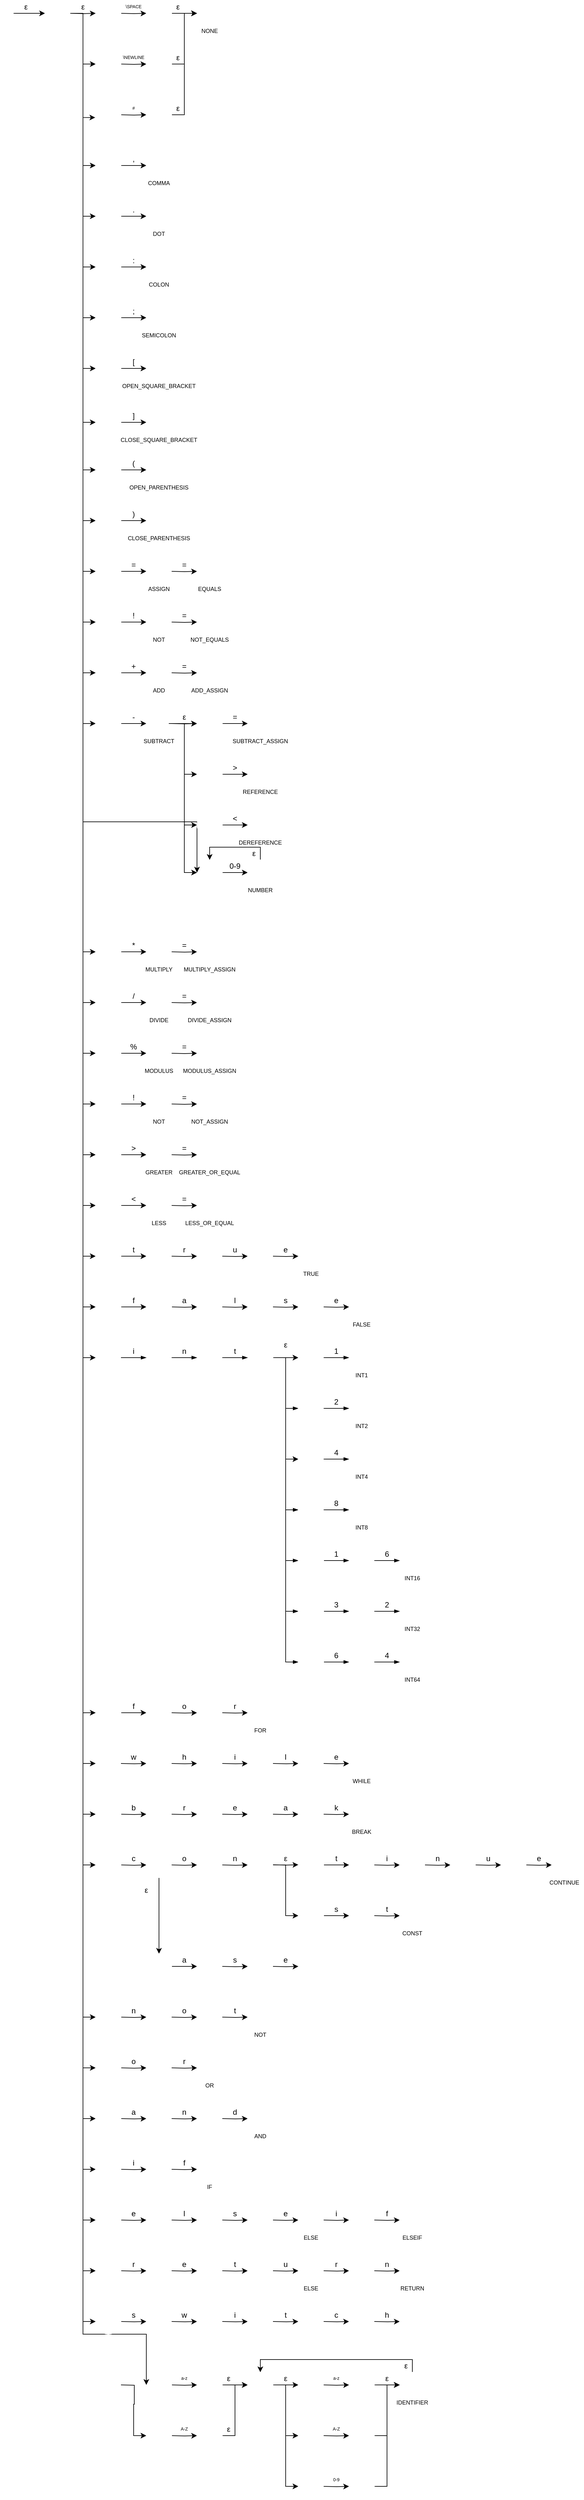 <mxfile version="20.7.4" type="device"><diagram id="M58uEwmR_DpeNvH1ljvK" name="Page-1"><mxGraphModel dx="825" dy="2830" grid="1" gridSize="10" guides="1" tooltips="1" connect="1" arrows="1" fold="1" page="0" pageScale="1" pageWidth="1169" pageHeight="827" math="0" shadow="0"><root><mxCell id="0"/><mxCell id="1" parent="0"/><mxCell id="N_AOFi4HWMjWDiIl4gwi-3" value="" style="ellipse;whiteSpace=wrap;html=1;strokeColor=#FFFFFF;" parent="1" vertex="1"><mxGeometry x="520" y="100" width="40" height="40" as="geometry"/></mxCell><mxCell id="N_AOFi4HWMjWDiIl4gwi-4" value="" style="ellipse;whiteSpace=wrap;html=1;strokeColor=#FFFFFF;" parent="1" vertex="1"><mxGeometry x="600" y="100" width="40" height="40" as="geometry"/></mxCell><mxCell id="N_AOFi4HWMjWDiIl4gwi-5" value="" style="endArrow=blockThin;html=1;rounded=0;exitX=1;exitY=0.5;exitDx=0;exitDy=0;entryX=0;entryY=0.5;entryDx=0;entryDy=0;strokeWidth=1;endFill=1;" parent="1" source="N_AOFi4HWMjWDiIl4gwi-3" target="N_AOFi4HWMjWDiIl4gwi-4" edge="1"><mxGeometry width="50" height="50" relative="1" as="geometry"><mxPoint x="630" y="160" as="sourcePoint"/><mxPoint x="680" y="110" as="targetPoint"/></mxGeometry></mxCell><mxCell id="N_AOFi4HWMjWDiIl4gwi-6" value="i" style="text;html=1;strokeColor=none;fillColor=none;align=center;verticalAlign=middle;whiteSpace=wrap;rounded=0;" parent="1" vertex="1"><mxGeometry x="570" y="100" width="20" height="20" as="geometry"/></mxCell><mxCell id="N_AOFi4HWMjWDiIl4gwi-7" value="" style="ellipse;whiteSpace=wrap;html=1;strokeColor=#FFFFFF;" parent="1" vertex="1"><mxGeometry x="680" y="100" width="40" height="40" as="geometry"/></mxCell><mxCell id="N_AOFi4HWMjWDiIl4gwi-8" value="" style="endArrow=blockThin;html=1;rounded=0;exitX=1;exitY=0.5;exitDx=0;exitDy=0;entryX=0;entryY=0.5;entryDx=0;entryDy=0;strokeWidth=1;endFill=1;" parent="1" target="N_AOFi4HWMjWDiIl4gwi-7" edge="1"><mxGeometry width="50" height="50" relative="1" as="geometry"><mxPoint x="640" y="120" as="sourcePoint"/><mxPoint x="760" y="110" as="targetPoint"/></mxGeometry></mxCell><mxCell id="N_AOFi4HWMjWDiIl4gwi-9" value="n" style="text;html=1;strokeColor=none;fillColor=none;align=center;verticalAlign=middle;whiteSpace=wrap;rounded=0;" parent="1" vertex="1"><mxGeometry x="650" y="100" width="20" height="20" as="geometry"/></mxCell><mxCell id="N_AOFi4HWMjWDiIl4gwi-24" style="edgeStyle=orthogonalEdgeStyle;rounded=0;orthogonalLoop=1;jettySize=auto;html=1;strokeWidth=1;endArrow=blockThin;endFill=1;" parent="1" source="N_AOFi4HWMjWDiIl4gwi-29" edge="1"><mxGeometry relative="1" as="geometry"><mxPoint x="840" y="200" as="targetPoint"/><Array as="points"><mxPoint x="820" y="120"/><mxPoint x="820" y="200"/></Array></mxGeometry></mxCell><mxCell id="N_AOFi4HWMjWDiIl4gwi-25" style="edgeStyle=orthogonalEdgeStyle;rounded=0;orthogonalLoop=1;jettySize=auto;html=1;entryX=0;entryY=0.5;entryDx=0;entryDy=0;strokeWidth=1;endArrow=blockThin;endFill=1;" parent="1" source="N_AOFi4HWMjWDiIl4gwi-29" target="N_AOFi4HWMjWDiIl4gwi-33" edge="1"><mxGeometry relative="1" as="geometry"/></mxCell><mxCell id="N_AOFi4HWMjWDiIl4gwi-26" style="edgeStyle=orthogonalEdgeStyle;rounded=0;orthogonalLoop=1;jettySize=auto;html=1;entryX=0;entryY=0.5;entryDx=0;entryDy=0;strokeWidth=1;endArrow=blockThin;endFill=1;" parent="1" source="N_AOFi4HWMjWDiIl4gwi-29" target="N_AOFi4HWMjWDiIl4gwi-36" edge="1"><mxGeometry relative="1" as="geometry"/></mxCell><mxCell id="N_AOFi4HWMjWDiIl4gwi-27" style="edgeStyle=orthogonalEdgeStyle;rounded=0;orthogonalLoop=1;jettySize=auto;html=1;entryX=0;entryY=0.5;entryDx=0;entryDy=0;strokeWidth=1;endArrow=blockThin;endFill=1;" parent="1" source="N_AOFi4HWMjWDiIl4gwi-29" target="N_AOFi4HWMjWDiIl4gwi-54" edge="1"><mxGeometry relative="1" as="geometry"/></mxCell><mxCell id="N_AOFi4HWMjWDiIl4gwi-28" style="edgeStyle=orthogonalEdgeStyle;rounded=0;orthogonalLoop=1;jettySize=auto;html=1;entryX=0;entryY=0.5;entryDx=0;entryDy=0;strokeWidth=1;endArrow=blockThin;endFill=1;" parent="1" source="N_AOFi4HWMjWDiIl4gwi-29" target="N_AOFi4HWMjWDiIl4gwi-62" edge="1"><mxGeometry relative="1" as="geometry"/></mxCell><mxCell id="ZIPqT0oMnBcEOBhKmX2v-13" style="edgeStyle=orthogonalEdgeStyle;rounded=0;orthogonalLoop=1;jettySize=auto;html=1;entryX=0;entryY=0.5;entryDx=0;entryDy=0;" parent="1" source="N_AOFi4HWMjWDiIl4gwi-29" target="ZIPqT0oMnBcEOBhKmX2v-7" edge="1"><mxGeometry relative="1" as="geometry"/></mxCell><mxCell id="ZIPqT0oMnBcEOBhKmX2v-14" style="edgeStyle=orthogonalEdgeStyle;rounded=0;orthogonalLoop=1;jettySize=auto;html=1;entryX=0;entryY=0.5;entryDx=0;entryDy=0;" parent="1" source="N_AOFi4HWMjWDiIl4gwi-29" target="N_AOFi4HWMjWDiIl4gwi-32" edge="1"><mxGeometry relative="1" as="geometry"/></mxCell><mxCell id="N_AOFi4HWMjWDiIl4gwi-29" value="" style="ellipse;whiteSpace=wrap;html=1;strokeColor=#FFFFFF;" parent="1" vertex="1"><mxGeometry x="760" y="100" width="40" height="40" as="geometry"/></mxCell><mxCell id="N_AOFi4HWMjWDiIl4gwi-30" value="" style="endArrow=blockThin;html=1;rounded=0;exitX=1;exitY=0.5;exitDx=0;exitDy=0;entryX=0;entryY=0.5;entryDx=0;entryDy=0;strokeWidth=1;endFill=1;" parent="1" target="N_AOFi4HWMjWDiIl4gwi-29" edge="1"><mxGeometry width="50" height="50" relative="1" as="geometry"><mxPoint x="720" y="120" as="sourcePoint"/><mxPoint x="840" y="110" as="targetPoint"/></mxGeometry></mxCell><mxCell id="N_AOFi4HWMjWDiIl4gwi-31" value="t" style="text;html=1;strokeColor=none;fillColor=none;align=center;verticalAlign=middle;whiteSpace=wrap;rounded=0;" parent="1" vertex="1"><mxGeometry x="730" y="100" width="20" height="20" as="geometry"/></mxCell><mxCell id="N_AOFi4HWMjWDiIl4gwi-32" value="" style="ellipse;whiteSpace=wrap;html=1;strokeColor=#FFFFFF;" parent="1" vertex="1"><mxGeometry x="840" y="260" width="40" height="40" as="geometry"/></mxCell><mxCell id="N_AOFi4HWMjWDiIl4gwi-33" value="" style="ellipse;whiteSpace=wrap;html=1;strokeColor=#FFFFFF;" parent="1" vertex="1"><mxGeometry x="840" y="340" width="40" height="40" as="geometry"/></mxCell><mxCell id="N_AOFi4HWMjWDiIl4gwi-34" value="" style="ellipse;whiteSpace=wrap;html=1;strokeColor=#FFFFFF;" parent="1" vertex="1"><mxGeometry x="920" y="420" width="40" height="40" as="geometry"/></mxCell><mxCell id="N_AOFi4HWMjWDiIl4gwi-35" style="edgeStyle=orthogonalEdgeStyle;rounded=0;orthogonalLoop=1;jettySize=auto;html=1;entryX=0;entryY=0.5;entryDx=0;entryDy=0;strokeWidth=1;endArrow=blockThin;endFill=1;" parent="1" source="N_AOFi4HWMjWDiIl4gwi-36" target="N_AOFi4HWMjWDiIl4gwi-34" edge="1"><mxGeometry relative="1" as="geometry"/></mxCell><mxCell id="N_AOFi4HWMjWDiIl4gwi-36" value="" style="ellipse;whiteSpace=wrap;html=1;strokeColor=#FFFFFF;" parent="1" vertex="1"><mxGeometry x="840" y="420" width="40" height="40" as="geometry"/></mxCell><mxCell id="N_AOFi4HWMjWDiIl4gwi-38" value="ε" style="text;html=1;strokeColor=none;fillColor=none;align=center;verticalAlign=middle;whiteSpace=wrap;rounded=0;" parent="1" vertex="1"><mxGeometry x="810" y="90" width="20" height="20" as="geometry"/></mxCell><mxCell id="N_AOFi4HWMjWDiIl4gwi-39" value="" style="ellipse;whiteSpace=wrap;html=1;strokeColor=#FFFFFF;" parent="1" vertex="1"><mxGeometry x="920" y="260" width="40" height="40" as="geometry"/></mxCell><mxCell id="N_AOFi4HWMjWDiIl4gwi-40" value="" style="ellipse;whiteSpace=wrap;html=1;aspect=fixed;strokeColor=#FFFFFF;" parent="1" vertex="1"><mxGeometry x="925" y="265" width="30" height="30" as="geometry"/></mxCell><mxCell id="N_AOFi4HWMjWDiIl4gwi-41" value="" style="endArrow=blockThin;html=1;rounded=0;exitX=1;exitY=0.5;exitDx=0;exitDy=0;entryX=0;entryY=0.5;entryDx=0;entryDy=0;strokeWidth=1;endFill=1;" parent="1" target="N_AOFi4HWMjWDiIl4gwi-39" edge="1"><mxGeometry width="50" height="50" relative="1" as="geometry"><mxPoint x="880" y="280" as="sourcePoint"/><mxPoint x="1000" y="270" as="targetPoint"/></mxGeometry></mxCell><mxCell id="N_AOFi4HWMjWDiIl4gwi-42" value="4" style="text;html=1;strokeColor=none;fillColor=none;align=center;verticalAlign=middle;whiteSpace=wrap;rounded=0;" parent="1" vertex="1"><mxGeometry x="890" y="260" width="20" height="20" as="geometry"/></mxCell><mxCell id="N_AOFi4HWMjWDiIl4gwi-43" value="" style="ellipse;whiteSpace=wrap;html=1;strokeColor=#FFFFFF;" parent="1" vertex="1"><mxGeometry x="920" y="340" width="40" height="40" as="geometry"/></mxCell><mxCell id="N_AOFi4HWMjWDiIl4gwi-44" value="" style="ellipse;whiteSpace=wrap;html=1;aspect=fixed;strokeColor=#FFFFFF;" parent="1" vertex="1"><mxGeometry x="925" y="345" width="30" height="30" as="geometry"/></mxCell><mxCell id="N_AOFi4HWMjWDiIl4gwi-45" value="" style="endArrow=blockThin;html=1;rounded=0;exitX=1;exitY=0.5;exitDx=0;exitDy=0;entryX=0;entryY=0.5;entryDx=0;entryDy=0;strokeWidth=1;endFill=1;" parent="1" target="N_AOFi4HWMjWDiIl4gwi-43" edge="1"><mxGeometry width="50" height="50" relative="1" as="geometry"><mxPoint x="880" y="360" as="sourcePoint"/><mxPoint x="1000" y="350" as="targetPoint"/></mxGeometry></mxCell><mxCell id="N_AOFi4HWMjWDiIl4gwi-46" value="8" style="text;html=1;strokeColor=none;fillColor=none;align=center;verticalAlign=middle;whiteSpace=wrap;rounded=0;" parent="1" vertex="1"><mxGeometry x="890" y="340" width="20" height="20" as="geometry"/></mxCell><mxCell id="N_AOFi4HWMjWDiIl4gwi-47" value="" style="ellipse;whiteSpace=wrap;html=1;strokeColor=#FFFFFF;" parent="1" vertex="1"><mxGeometry x="1000" y="420" width="40" height="40" as="geometry"/></mxCell><mxCell id="N_AOFi4HWMjWDiIl4gwi-48" value="" style="ellipse;whiteSpace=wrap;html=1;aspect=fixed;strokeColor=#FFFFFF;" parent="1" vertex="1"><mxGeometry x="1005" y="425" width="30" height="30" as="geometry"/></mxCell><mxCell id="N_AOFi4HWMjWDiIl4gwi-49" value="" style="endArrow=blockThin;html=1;rounded=0;exitX=1;exitY=0.5;exitDx=0;exitDy=0;entryX=0;entryY=0.5;entryDx=0;entryDy=0;strokeWidth=1;endFill=1;" parent="1" target="N_AOFi4HWMjWDiIl4gwi-47" edge="1"><mxGeometry width="50" height="50" relative="1" as="geometry"><mxPoint x="960" y="440" as="sourcePoint"/><mxPoint x="1080" y="430" as="targetPoint"/></mxGeometry></mxCell><mxCell id="N_AOFi4HWMjWDiIl4gwi-50" value="6" style="text;html=1;strokeColor=none;fillColor=none;align=center;verticalAlign=middle;whiteSpace=wrap;rounded=0;" parent="1" vertex="1"><mxGeometry x="970" y="420" width="20" height="20" as="geometry"/></mxCell><mxCell id="N_AOFi4HWMjWDiIl4gwi-51" value="1" style="text;html=1;strokeColor=none;fillColor=none;align=center;verticalAlign=middle;whiteSpace=wrap;rounded=0;" parent="1" vertex="1"><mxGeometry x="890" y="420" width="20" height="20" as="geometry"/></mxCell><mxCell id="N_AOFi4HWMjWDiIl4gwi-52" value="" style="ellipse;whiteSpace=wrap;html=1;strokeColor=#FFFFFF;" parent="1" vertex="1"><mxGeometry x="920" y="500" width="40" height="40" as="geometry"/></mxCell><mxCell id="N_AOFi4HWMjWDiIl4gwi-53" style="edgeStyle=orthogonalEdgeStyle;rounded=0;orthogonalLoop=1;jettySize=auto;html=1;entryX=0;entryY=0.5;entryDx=0;entryDy=0;strokeWidth=1;endArrow=blockThin;endFill=1;" parent="1" source="N_AOFi4HWMjWDiIl4gwi-54" target="N_AOFi4HWMjWDiIl4gwi-52" edge="1"><mxGeometry relative="1" as="geometry"/></mxCell><mxCell id="N_AOFi4HWMjWDiIl4gwi-54" value="" style="ellipse;whiteSpace=wrap;html=1;strokeColor=#FFFFFF;" parent="1" vertex="1"><mxGeometry x="840" y="500" width="40" height="40" as="geometry"/></mxCell><mxCell id="N_AOFi4HWMjWDiIl4gwi-55" value="" style="ellipse;whiteSpace=wrap;html=1;strokeColor=#FFFFFF;" parent="1" vertex="1"><mxGeometry x="1000" y="500" width="40" height="40" as="geometry"/></mxCell><mxCell id="N_AOFi4HWMjWDiIl4gwi-56" value="" style="ellipse;whiteSpace=wrap;html=1;aspect=fixed;strokeColor=#FFFFFF;" parent="1" vertex="1"><mxGeometry x="1005" y="505" width="30" height="30" as="geometry"/></mxCell><mxCell id="N_AOFi4HWMjWDiIl4gwi-57" value="" style="endArrow=blockThin;html=1;rounded=0;exitX=1;exitY=0.5;exitDx=0;exitDy=0;entryX=0;entryY=0.5;entryDx=0;entryDy=0;strokeWidth=1;endFill=1;" parent="1" target="N_AOFi4HWMjWDiIl4gwi-55" edge="1"><mxGeometry width="50" height="50" relative="1" as="geometry"><mxPoint x="960" y="520" as="sourcePoint"/><mxPoint x="1080" y="510" as="targetPoint"/></mxGeometry></mxCell><mxCell id="N_AOFi4HWMjWDiIl4gwi-58" value="2" style="text;html=1;strokeColor=none;fillColor=none;align=center;verticalAlign=middle;whiteSpace=wrap;rounded=0;" parent="1" vertex="1"><mxGeometry x="970" y="500" width="20" height="20" as="geometry"/></mxCell><mxCell id="N_AOFi4HWMjWDiIl4gwi-59" value="3" style="text;html=1;strokeColor=none;fillColor=none;align=center;verticalAlign=middle;whiteSpace=wrap;rounded=0;" parent="1" vertex="1"><mxGeometry x="890" y="500" width="20" height="20" as="geometry"/></mxCell><mxCell id="N_AOFi4HWMjWDiIl4gwi-60" value="" style="ellipse;whiteSpace=wrap;html=1;strokeColor=#FFFFFF;" parent="1" vertex="1"><mxGeometry x="920" y="580" width="40" height="40" as="geometry"/></mxCell><mxCell id="N_AOFi4HWMjWDiIl4gwi-61" style="edgeStyle=orthogonalEdgeStyle;rounded=0;orthogonalLoop=1;jettySize=auto;html=1;entryX=0;entryY=0.5;entryDx=0;entryDy=0;strokeWidth=1;endArrow=blockThin;endFill=1;" parent="1" source="N_AOFi4HWMjWDiIl4gwi-62" target="N_AOFi4HWMjWDiIl4gwi-60" edge="1"><mxGeometry relative="1" as="geometry"/></mxCell><mxCell id="N_AOFi4HWMjWDiIl4gwi-62" value="" style="ellipse;whiteSpace=wrap;html=1;strokeColor=#FFFFFF;" parent="1" vertex="1"><mxGeometry x="840" y="580" width="40" height="40" as="geometry"/></mxCell><mxCell id="N_AOFi4HWMjWDiIl4gwi-63" value="" style="ellipse;whiteSpace=wrap;html=1;strokeColor=#FFFFFF;" parent="1" vertex="1"><mxGeometry x="1000" y="580" width="40" height="40" as="geometry"/></mxCell><mxCell id="N_AOFi4HWMjWDiIl4gwi-64" value="" style="ellipse;whiteSpace=wrap;html=1;aspect=fixed;strokeColor=#FFFFFF;" parent="1" vertex="1"><mxGeometry x="1005" y="585" width="30" height="30" as="geometry"/></mxCell><mxCell id="N_AOFi4HWMjWDiIl4gwi-65" value="" style="endArrow=blockThin;html=1;rounded=0;exitX=1;exitY=0.5;exitDx=0;exitDy=0;entryX=0;entryY=0.5;entryDx=0;entryDy=0;strokeWidth=1;endFill=1;" parent="1" target="N_AOFi4HWMjWDiIl4gwi-63" edge="1"><mxGeometry width="50" height="50" relative="1" as="geometry"><mxPoint x="960" y="600" as="sourcePoint"/><mxPoint x="1080" y="590" as="targetPoint"/></mxGeometry></mxCell><mxCell id="N_AOFi4HWMjWDiIl4gwi-66" value="4" style="text;html=1;strokeColor=none;fillColor=none;align=center;verticalAlign=middle;whiteSpace=wrap;rounded=0;" parent="1" vertex="1"><mxGeometry x="970" y="580" width="20" height="20" as="geometry"/></mxCell><mxCell id="N_AOFi4HWMjWDiIl4gwi-67" value="6" style="text;html=1;strokeColor=none;fillColor=none;align=center;verticalAlign=middle;whiteSpace=wrap;rounded=0;" parent="1" vertex="1"><mxGeometry x="890" y="580" width="20" height="20" as="geometry"/></mxCell><mxCell id="N_AOFi4HWMjWDiIl4gwi-69" style="edgeStyle=orthogonalEdgeStyle;rounded=0;orthogonalLoop=1;jettySize=auto;html=1;entryX=0;entryY=0.5;entryDx=0;entryDy=0;" parent="1" source="N_AOFi4HWMjWDiIl4gwi-70" target="N_AOFi4HWMjWDiIl4gwi-3" edge="1"><mxGeometry relative="1" as="geometry"/></mxCell><mxCell id="N_AOFi4HWMjWDiIl4gwi-70" value="" style="ellipse;whiteSpace=wrap;html=1;strokeColor=#FFFFFF;" parent="1" vertex="1"><mxGeometry x="440" y="-2020" width="40" height="40" as="geometry"/></mxCell><mxCell id="N_AOFi4HWMjWDiIl4gwi-73" value="INT4" style="text;html=1;strokeColor=none;fillColor=none;align=center;verticalAlign=middle;whiteSpace=wrap;rounded=0;fontSize=9;" parent="1" vertex="1"><mxGeometry x="910" y="300" width="60" height="15" as="geometry"/></mxCell><mxCell id="N_AOFi4HWMjWDiIl4gwi-74" value="INT8" style="text;html=1;strokeColor=none;fillColor=none;align=center;verticalAlign=middle;whiteSpace=wrap;rounded=0;fontSize=9;" parent="1" vertex="1"><mxGeometry x="910" y="380" width="60" height="15" as="geometry"/></mxCell><mxCell id="N_AOFi4HWMjWDiIl4gwi-75" value="INT16" style="text;html=1;strokeColor=none;fillColor=none;align=center;verticalAlign=middle;whiteSpace=wrap;rounded=0;fontSize=9;" parent="1" vertex="1"><mxGeometry x="990" y="460" width="60" height="15" as="geometry"/></mxCell><mxCell id="N_AOFi4HWMjWDiIl4gwi-76" value="INT32" style="text;html=1;strokeColor=none;fillColor=none;align=center;verticalAlign=middle;whiteSpace=wrap;rounded=0;fontSize=9;" parent="1" vertex="1"><mxGeometry x="990" y="540" width="60" height="15" as="geometry"/></mxCell><mxCell id="N_AOFi4HWMjWDiIl4gwi-77" value="INT64" style="text;html=1;strokeColor=none;fillColor=none;align=center;verticalAlign=middle;whiteSpace=wrap;rounded=0;fontSize=9;" parent="1" vertex="1"><mxGeometry x="990" y="620" width="60" height="15" as="geometry"/></mxCell><mxCell id="N_AOFi4HWMjWDiIl4gwi-78" style="edgeStyle=orthogonalEdgeStyle;rounded=0;orthogonalLoop=1;jettySize=auto;html=1;" parent="1" source="N_AOFi4HWMjWDiIl4gwi-79" target="N_AOFi4HWMjWDiIl4gwi-83" edge="1"><mxGeometry relative="1" as="geometry"/></mxCell><mxCell id="N_AOFi4HWMjWDiIl4gwi-79" value="" style="ellipse;whiteSpace=wrap;html=1;strokeColor=#FFFFFF;" parent="1" vertex="1"><mxGeometry x="370" y="-2010" width="20" height="20" as="geometry"/></mxCell><mxCell id="N_AOFi4HWMjWDiIl4gwi-80" value="ε" style="text;html=1;strokeColor=none;fillColor=none;align=center;verticalAlign=middle;whiteSpace=wrap;rounded=0;" parent="1" vertex="1"><mxGeometry x="400" y="-2020" width="20" height="20" as="geometry"/></mxCell><mxCell id="N_AOFi4HWMjWDiIl4gwi-81" style="edgeStyle=orthogonalEdgeStyle;rounded=0;orthogonalLoop=1;jettySize=auto;html=1;entryX=0;entryY=0.5;entryDx=0;entryDy=0;" parent="1" source="N_AOFi4HWMjWDiIl4gwi-83" target="N_AOFi4HWMjWDiIl4gwi-94" edge="1"><mxGeometry relative="1" as="geometry"/></mxCell><mxCell id="N_AOFi4HWMjWDiIl4gwi-82" style="edgeStyle=orthogonalEdgeStyle;rounded=0;orthogonalLoop=1;jettySize=auto;html=1;entryX=-0.017;entryY=0.608;entryDx=0;entryDy=0;entryPerimeter=0;" parent="1" source="N_AOFi4HWMjWDiIl4gwi-83" target="N_AOFi4HWMjWDiIl4gwi-97" edge="1"><mxGeometry relative="1" as="geometry"/></mxCell><mxCell id="N_AOFi4HWMjWDiIl4gwi-83" value="" style="ellipse;whiteSpace=wrap;html=1;strokeColor=#FFFFFF;" parent="1" vertex="1"><mxGeometry x="440" y="-2020" width="40" height="40" as="geometry"/></mxCell><mxCell id="N_AOFi4HWMjWDiIl4gwi-84" style="edgeStyle=orthogonalEdgeStyle;rounded=0;orthogonalLoop=1;jettySize=auto;html=1;" parent="1" edge="1"><mxGeometry relative="1" as="geometry"><mxPoint x="600" y="-2000" as="targetPoint"/><mxPoint x="560" y="-2000" as="sourcePoint"/></mxGeometry></mxCell><mxCell id="N_AOFi4HWMjWDiIl4gwi-85" value="" style="ellipse;whiteSpace=wrap;html=1;strokeColor=#FFFFFF;" parent="1" vertex="1"><mxGeometry x="680" y="-2020" width="40" height="40" as="geometry"/></mxCell><mxCell id="N_AOFi4HWMjWDiIl4gwi-86" value="" style="ellipse;whiteSpace=wrap;html=1;aspect=fixed;strokeColor=#FFFFFF;" parent="1" vertex="1"><mxGeometry x="685" y="-2015" width="30" height="30" as="geometry"/></mxCell><mxCell id="N_AOFi4HWMjWDiIl4gwi-87" value="NONE" style="text;html=1;strokeColor=none;fillColor=none;align=center;verticalAlign=middle;whiteSpace=wrap;rounded=0;fontSize=9;" parent="1" vertex="1"><mxGeometry x="670" y="-1980" width="60" height="15" as="geometry"/></mxCell><mxCell id="N_AOFi4HWMjWDiIl4gwi-88" value="\SPACE" style="text;html=1;strokeColor=none;fillColor=none;align=center;verticalAlign=middle;whiteSpace=wrap;rounded=0;fontSize=7;" parent="1" vertex="1"><mxGeometry x="570" y="-2020" width="20" height="20" as="geometry"/></mxCell><mxCell id="N_AOFi4HWMjWDiIl4gwi-89" value="" style="ellipse;whiteSpace=wrap;html=1;strokeColor=#FFFFFF;" parent="1" vertex="1"><mxGeometry x="520" y="-2020" width="40" height="40" as="geometry"/></mxCell><mxCell id="N_AOFi4HWMjWDiIl4gwi-90" style="edgeStyle=orthogonalEdgeStyle;rounded=0;orthogonalLoop=1;jettySize=auto;html=1;" parent="1" edge="1"><mxGeometry relative="1" as="geometry"><mxPoint x="480" y="-2000" as="sourcePoint"/><mxPoint x="520" y="-2000" as="targetPoint"/></mxGeometry></mxCell><mxCell id="N_AOFi4HWMjWDiIl4gwi-91" value="ε" style="text;html=1;strokeColor=none;fillColor=none;align=center;verticalAlign=middle;whiteSpace=wrap;rounded=0;" parent="1" vertex="1"><mxGeometry x="490" y="-2020" width="20" height="20" as="geometry"/></mxCell><mxCell id="N_AOFi4HWMjWDiIl4gwi-92" style="edgeStyle=orthogonalEdgeStyle;rounded=0;orthogonalLoop=1;jettySize=auto;html=1;" parent="1" edge="1"><mxGeometry relative="1" as="geometry"><mxPoint x="600" y="-1920" as="targetPoint"/><mxPoint x="560" y="-1920" as="sourcePoint"/></mxGeometry></mxCell><mxCell id="N_AOFi4HWMjWDiIl4gwi-93" value="\NEWLINE" style="text;html=1;strokeColor=none;fillColor=none;align=center;verticalAlign=middle;whiteSpace=wrap;rounded=0;fontSize=7;" parent="1" vertex="1"><mxGeometry x="570" y="-1940" width="20" height="20" as="geometry"/></mxCell><mxCell id="N_AOFi4HWMjWDiIl4gwi-94" value="" style="ellipse;whiteSpace=wrap;html=1;strokeColor=#FFFFFF;" parent="1" vertex="1"><mxGeometry x="520" y="-1940" width="40" height="40" as="geometry"/></mxCell><mxCell id="N_AOFi4HWMjWDiIl4gwi-95" style="edgeStyle=orthogonalEdgeStyle;rounded=0;orthogonalLoop=1;jettySize=auto;html=1;" parent="1" edge="1"><mxGeometry relative="1" as="geometry"><mxPoint x="600" y="-1840" as="targetPoint"/><mxPoint x="560" y="-1840" as="sourcePoint"/></mxGeometry></mxCell><mxCell id="N_AOFi4HWMjWDiIl4gwi-96" value="#" style="text;html=1;strokeColor=none;fillColor=none;align=center;verticalAlign=middle;whiteSpace=wrap;rounded=0;fontSize=7;" parent="1" vertex="1"><mxGeometry x="570" y="-1860" width="20" height="20" as="geometry"/></mxCell><mxCell id="N_AOFi4HWMjWDiIl4gwi-97" value="" style="ellipse;whiteSpace=wrap;html=1;strokeColor=#FFFFFF;" parent="1" vertex="1"><mxGeometry x="520" y="-1860" width="40" height="40" as="geometry"/></mxCell><mxCell id="N_AOFi4HWMjWDiIl4gwi-98" style="edgeStyle=orthogonalEdgeStyle;rounded=0;orthogonalLoop=1;jettySize=auto;html=1;entryX=0;entryY=0.5;entryDx=0;entryDy=0;" parent="1" source="N_AOFi4HWMjWDiIl4gwi-99" target="N_AOFi4HWMjWDiIl4gwi-85" edge="1"><mxGeometry relative="1" as="geometry"/></mxCell><mxCell id="N_AOFi4HWMjWDiIl4gwi-99" value="" style="ellipse;whiteSpace=wrap;html=1;strokeColor=#FFFFFF;" parent="1" vertex="1"><mxGeometry x="600" y="-2020" width="40" height="40" as="geometry"/></mxCell><mxCell id="N_AOFi4HWMjWDiIl4gwi-100" style="edgeStyle=orthogonalEdgeStyle;rounded=0;orthogonalLoop=1;jettySize=auto;html=1;entryX=0;entryY=0.5;entryDx=0;entryDy=0;" parent="1" source="N_AOFi4HWMjWDiIl4gwi-101" target="N_AOFi4HWMjWDiIl4gwi-85" edge="1"><mxGeometry relative="1" as="geometry"/></mxCell><mxCell id="N_AOFi4HWMjWDiIl4gwi-101" value="" style="ellipse;whiteSpace=wrap;html=1;strokeColor=#FFFFFF;" parent="1" vertex="1"><mxGeometry x="600" y="-1940" width="40" height="40" as="geometry"/></mxCell><mxCell id="N_AOFi4HWMjWDiIl4gwi-102" style="edgeStyle=orthogonalEdgeStyle;rounded=0;orthogonalLoop=1;jettySize=auto;html=1;entryX=0;entryY=0.5;entryDx=0;entryDy=0;" parent="1" source="N_AOFi4HWMjWDiIl4gwi-103" target="N_AOFi4HWMjWDiIl4gwi-85" edge="1"><mxGeometry relative="1" as="geometry"/></mxCell><mxCell id="N_AOFi4HWMjWDiIl4gwi-103" value="" style="ellipse;whiteSpace=wrap;html=1;strokeColor=#FFFFFF;" parent="1" vertex="1"><mxGeometry x="600" y="-1860" width="40" height="40" as="geometry"/></mxCell><mxCell id="N_AOFi4HWMjWDiIl4gwi-104" value="ε" style="text;html=1;strokeColor=none;fillColor=none;align=center;verticalAlign=middle;whiteSpace=wrap;rounded=0;" parent="1" vertex="1"><mxGeometry x="640" y="-2020" width="20" height="20" as="geometry"/></mxCell><mxCell id="N_AOFi4HWMjWDiIl4gwi-105" value="ε" style="text;html=1;strokeColor=none;fillColor=none;align=center;verticalAlign=middle;whiteSpace=wrap;rounded=0;" parent="1" vertex="1"><mxGeometry x="640" y="-1940" width="20" height="20" as="geometry"/></mxCell><mxCell id="N_AOFi4HWMjWDiIl4gwi-106" value="ε" style="text;html=1;strokeColor=none;fillColor=none;align=center;verticalAlign=middle;whiteSpace=wrap;rounded=0;" parent="1" vertex="1"><mxGeometry x="640" y="-1860" width="20" height="20" as="geometry"/></mxCell><mxCell id="N_AOFi4HWMjWDiIl4gwi-107" value="" style="ellipse;whiteSpace=wrap;html=1;strokeColor=#FFFFFF;" parent="1" vertex="1"><mxGeometry x="520" y="740" width="40" height="40" as="geometry"/></mxCell><mxCell id="N_AOFi4HWMjWDiIl4gwi-110" style="edgeStyle=orthogonalEdgeStyle;rounded=0;orthogonalLoop=1;jettySize=auto;html=1;" parent="1" source="N_AOFi4HWMjWDiIl4gwi-111" target="N_AOFi4HWMjWDiIl4gwi-127" edge="1"><mxGeometry relative="1" as="geometry"/></mxCell><mxCell id="N_AOFi4HWMjWDiIl4gwi-111" value="" style="ellipse;whiteSpace=wrap;html=1;strokeColor=#FFFFFF;" parent="1" vertex="1"><mxGeometry x="520" y="660" width="40" height="40" as="geometry"/></mxCell><mxCell id="N_AOFi4HWMjWDiIl4gwi-114" value="" style="ellipse;whiteSpace=wrap;html=1;strokeColor=#FFFFFF;" parent="1" vertex="1"><mxGeometry x="920" y="740" width="40" height="40" as="geometry"/></mxCell><mxCell id="N_AOFi4HWMjWDiIl4gwi-115" value="" style="ellipse;whiteSpace=wrap;html=1;aspect=fixed;strokeColor=#FFFFFF;" parent="1" vertex="1"><mxGeometry x="925" y="745" width="30" height="30" as="geometry"/></mxCell><mxCell id="N_AOFi4HWMjWDiIl4gwi-116" style="edgeStyle=orthogonalEdgeStyle;rounded=0;orthogonalLoop=1;jettySize=auto;html=1;entryX=0;entryY=0.5;entryDx=0;entryDy=0;" parent="1" source="N_AOFi4HWMjWDiIl4gwi-126" target="N_AOFi4HWMjWDiIl4gwi-111" edge="1"><mxGeometry relative="1" as="geometry"/></mxCell><mxCell id="N_AOFi4HWMjWDiIl4gwi-117" style="edgeStyle=orthogonalEdgeStyle;rounded=0;orthogonalLoop=1;jettySize=auto;html=1;entryX=0;entryY=0.5;entryDx=0;entryDy=0;" parent="1" source="N_AOFi4HWMjWDiIl4gwi-126" target="N_AOFi4HWMjWDiIl4gwi-107" edge="1"><mxGeometry relative="1" as="geometry"/></mxCell><mxCell id="N_AOFi4HWMjWDiIl4gwi-118" style="edgeStyle=orthogonalEdgeStyle;rounded=0;orthogonalLoop=1;jettySize=auto;html=1;entryX=0;entryY=0.5;entryDx=0;entryDy=0;" parent="1" source="N_AOFi4HWMjWDiIl4gwi-126" target="N_AOFi4HWMjWDiIl4gwi-135" edge="1"><mxGeometry relative="1" as="geometry"/></mxCell><mxCell id="N_AOFi4HWMjWDiIl4gwi-119" style="edgeStyle=orthogonalEdgeStyle;rounded=0;orthogonalLoop=1;jettySize=auto;html=1;entryX=0;entryY=0.5;entryDx=0;entryDy=0;" parent="1" source="N_AOFi4HWMjWDiIl4gwi-126" target="N_AOFi4HWMjWDiIl4gwi-139" edge="1"><mxGeometry relative="1" as="geometry"/></mxCell><mxCell id="N_AOFi4HWMjWDiIl4gwi-120" style="edgeStyle=orthogonalEdgeStyle;rounded=0;orthogonalLoop=1;jettySize=auto;html=1;entryX=0;entryY=0.5;entryDx=0;entryDy=0;" parent="1" source="N_AOFi4HWMjWDiIl4gwi-126" target="N_AOFi4HWMjWDiIl4gwi-143" edge="1"><mxGeometry relative="1" as="geometry"/></mxCell><mxCell id="N_AOFi4HWMjWDiIl4gwi-121" style="edgeStyle=orthogonalEdgeStyle;rounded=0;orthogonalLoop=1;jettySize=auto;html=1;entryX=0;entryY=0.5;entryDx=0;entryDy=0;" parent="1" source="N_AOFi4HWMjWDiIl4gwi-126" target="N_AOFi4HWMjWDiIl4gwi-147" edge="1"><mxGeometry relative="1" as="geometry"/></mxCell><mxCell id="N_AOFi4HWMjWDiIl4gwi-122" style="edgeStyle=orthogonalEdgeStyle;rounded=0;orthogonalLoop=1;jettySize=auto;html=1;entryX=0;entryY=0.5;entryDx=0;entryDy=0;" parent="1" source="N_AOFi4HWMjWDiIl4gwi-126" target="N_AOFi4HWMjWDiIl4gwi-151" edge="1"><mxGeometry relative="1" as="geometry"/></mxCell><mxCell id="N_AOFi4HWMjWDiIl4gwi-123" style="edgeStyle=orthogonalEdgeStyle;rounded=0;orthogonalLoop=1;jettySize=auto;html=1;entryX=0;entryY=0.5;entryDx=0;entryDy=0;" parent="1" source="N_AOFi4HWMjWDiIl4gwi-126" target="N_AOFi4HWMjWDiIl4gwi-155" edge="1"><mxGeometry relative="1" as="geometry"/></mxCell><mxCell id="N_AOFi4HWMjWDiIl4gwi-124" style="edgeStyle=orthogonalEdgeStyle;rounded=0;orthogonalLoop=1;jettySize=auto;html=1;entryX=0;entryY=0.5;entryDx=0;entryDy=0;" parent="1" source="N_AOFi4HWMjWDiIl4gwi-126" target="N_AOFi4HWMjWDiIl4gwi-159" edge="1"><mxGeometry relative="1" as="geometry"/></mxCell><mxCell id="N_AOFi4HWMjWDiIl4gwi-125" style="edgeStyle=orthogonalEdgeStyle;rounded=0;orthogonalLoop=1;jettySize=auto;html=1;entryX=0;entryY=0.5;entryDx=0;entryDy=0;" parent="1" source="N_AOFi4HWMjWDiIl4gwi-126" target="N_AOFi4HWMjWDiIl4gwi-229" edge="1"><mxGeometry relative="1" as="geometry"/></mxCell><mxCell id="N_AOFi4HWMjWDiIl4gwi-126" value="" style="ellipse;whiteSpace=wrap;html=1;strokeColor=#FFFFFF;" parent="1" vertex="1"><mxGeometry x="440" y="-2020" width="40" height="40" as="geometry"/></mxCell><mxCell id="N_AOFi4HWMjWDiIl4gwi-127" value="" style="ellipse;whiteSpace=wrap;html=1;strokeColor=#FFFFFF;" parent="1" vertex="1"><mxGeometry x="600" y="660" width="40" height="40" as="geometry"/></mxCell><mxCell id="N_AOFi4HWMjWDiIl4gwi-128" value="f" style="text;html=1;strokeColor=none;fillColor=none;align=center;verticalAlign=middle;whiteSpace=wrap;rounded=0;" parent="1" vertex="1"><mxGeometry x="570" y="660" width="20" height="20" as="geometry"/></mxCell><mxCell id="N_AOFi4HWMjWDiIl4gwi-129" style="edgeStyle=orthogonalEdgeStyle;rounded=0;orthogonalLoop=1;jettySize=auto;html=1;" parent="1" target="N_AOFi4HWMjWDiIl4gwi-130" edge="1"><mxGeometry relative="1" as="geometry"><mxPoint x="560" y="760" as="sourcePoint"/></mxGeometry></mxCell><mxCell id="N_AOFi4HWMjWDiIl4gwi-130" value="" style="ellipse;whiteSpace=wrap;html=1;strokeColor=#FFFFFF;" parent="1" vertex="1"><mxGeometry x="600" y="740" width="40" height="40" as="geometry"/></mxCell><mxCell id="N_AOFi4HWMjWDiIl4gwi-131" value="w" style="text;html=1;strokeColor=none;fillColor=none;align=center;verticalAlign=middle;whiteSpace=wrap;rounded=0;" parent="1" vertex="1"><mxGeometry x="570" y="740" width="20" height="20" as="geometry"/></mxCell><mxCell id="N_AOFi4HWMjWDiIl4gwi-132" style="edgeStyle=orthogonalEdgeStyle;rounded=0;orthogonalLoop=1;jettySize=auto;html=1;" parent="1" target="N_AOFi4HWMjWDiIl4gwi-133" edge="1"><mxGeometry relative="1" as="geometry"><mxPoint x="560" y="840" as="sourcePoint"/></mxGeometry></mxCell><mxCell id="N_AOFi4HWMjWDiIl4gwi-133" value="" style="ellipse;whiteSpace=wrap;html=1;strokeColor=#FFFFFF;" parent="1" vertex="1"><mxGeometry x="600" y="820" width="40" height="40" as="geometry"/></mxCell><mxCell id="N_AOFi4HWMjWDiIl4gwi-134" value="b" style="text;html=1;strokeColor=none;fillColor=none;align=center;verticalAlign=middle;whiteSpace=wrap;rounded=0;" parent="1" vertex="1"><mxGeometry x="570" y="820" width="20" height="20" as="geometry"/></mxCell><mxCell id="N_AOFi4HWMjWDiIl4gwi-135" value="" style="ellipse;whiteSpace=wrap;html=1;strokeColor=#FFFFFF;" parent="1" vertex="1"><mxGeometry x="520" y="820" width="40" height="40" as="geometry"/></mxCell><mxCell id="N_AOFi4HWMjWDiIl4gwi-136" style="edgeStyle=orthogonalEdgeStyle;rounded=0;orthogonalLoop=1;jettySize=auto;html=1;" parent="1" target="N_AOFi4HWMjWDiIl4gwi-137" edge="1"><mxGeometry relative="1" as="geometry"><mxPoint x="560" y="920" as="sourcePoint"/></mxGeometry></mxCell><mxCell id="arIeQ_7JFOigyfSSfUMm-2" style="edgeStyle=orthogonalEdgeStyle;rounded=0;orthogonalLoop=1;jettySize=auto;html=1;entryX=0.5;entryY=0;entryDx=0;entryDy=0;" edge="1" parent="1" source="N_AOFi4HWMjWDiIl4gwi-137" target="arIeQ_7JFOigyfSSfUMm-1"><mxGeometry relative="1" as="geometry"/></mxCell><mxCell id="N_AOFi4HWMjWDiIl4gwi-137" value="" style="ellipse;whiteSpace=wrap;html=1;strokeColor=#FFFFFF;" parent="1" vertex="1"><mxGeometry x="600" y="900" width="40" height="40" as="geometry"/></mxCell><mxCell id="N_AOFi4HWMjWDiIl4gwi-138" value="c" style="text;html=1;strokeColor=none;fillColor=none;align=center;verticalAlign=middle;whiteSpace=wrap;rounded=0;" parent="1" vertex="1"><mxGeometry x="570" y="900" width="20" height="20" as="geometry"/></mxCell><mxCell id="N_AOFi4HWMjWDiIl4gwi-139" value="" style="ellipse;whiteSpace=wrap;html=1;strokeColor=#FFFFFF;" parent="1" vertex="1"><mxGeometry x="520" y="900" width="40" height="40" as="geometry"/></mxCell><mxCell id="N_AOFi4HWMjWDiIl4gwi-140" style="edgeStyle=orthogonalEdgeStyle;rounded=0;orthogonalLoop=1;jettySize=auto;html=1;" parent="1" target="N_AOFi4HWMjWDiIl4gwi-141" edge="1"><mxGeometry relative="1" as="geometry"><mxPoint x="560" y="1160" as="sourcePoint"/></mxGeometry></mxCell><mxCell id="N_AOFi4HWMjWDiIl4gwi-141" value="" style="ellipse;whiteSpace=wrap;html=1;strokeColor=#FFFFFF;" parent="1" vertex="1"><mxGeometry x="600" y="1140" width="40" height="40" as="geometry"/></mxCell><mxCell id="N_AOFi4HWMjWDiIl4gwi-142" value="n" style="text;html=1;strokeColor=none;fillColor=none;align=center;verticalAlign=middle;whiteSpace=wrap;rounded=0;" parent="1" vertex="1"><mxGeometry x="570" y="1140" width="20" height="20" as="geometry"/></mxCell><mxCell id="N_AOFi4HWMjWDiIl4gwi-143" value="" style="ellipse;whiteSpace=wrap;html=1;strokeColor=#FFFFFF;" parent="1" vertex="1"><mxGeometry x="520" y="1140" width="40" height="40" as="geometry"/></mxCell><mxCell id="N_AOFi4HWMjWDiIl4gwi-144" style="edgeStyle=orthogonalEdgeStyle;rounded=0;orthogonalLoop=1;jettySize=auto;html=1;" parent="1" target="N_AOFi4HWMjWDiIl4gwi-145" edge="1"><mxGeometry relative="1" as="geometry"><mxPoint x="560" y="1240" as="sourcePoint"/></mxGeometry></mxCell><mxCell id="N_AOFi4HWMjWDiIl4gwi-145" value="" style="ellipse;whiteSpace=wrap;html=1;strokeColor=#FFFFFF;" parent="1" vertex="1"><mxGeometry x="600" y="1220" width="40" height="40" as="geometry"/></mxCell><mxCell id="N_AOFi4HWMjWDiIl4gwi-146" value="o" style="text;html=1;strokeColor=none;fillColor=none;align=center;verticalAlign=middle;whiteSpace=wrap;rounded=0;" parent="1" vertex="1"><mxGeometry x="570" y="1220" width="20" height="20" as="geometry"/></mxCell><mxCell id="N_AOFi4HWMjWDiIl4gwi-147" value="" style="ellipse;whiteSpace=wrap;html=1;strokeColor=#FFFFFF;" parent="1" vertex="1"><mxGeometry x="520" y="1220" width="40" height="40" as="geometry"/></mxCell><mxCell id="N_AOFi4HWMjWDiIl4gwi-148" style="edgeStyle=orthogonalEdgeStyle;rounded=0;orthogonalLoop=1;jettySize=auto;html=1;" parent="1" target="N_AOFi4HWMjWDiIl4gwi-149" edge="1"><mxGeometry relative="1" as="geometry"><mxPoint x="560" y="1320" as="sourcePoint"/></mxGeometry></mxCell><mxCell id="N_AOFi4HWMjWDiIl4gwi-149" value="" style="ellipse;whiteSpace=wrap;html=1;strokeColor=#FFFFFF;" parent="1" vertex="1"><mxGeometry x="600" y="1300" width="40" height="40" as="geometry"/></mxCell><mxCell id="N_AOFi4HWMjWDiIl4gwi-150" value="a" style="text;html=1;strokeColor=none;fillColor=none;align=center;verticalAlign=middle;whiteSpace=wrap;rounded=0;" parent="1" vertex="1"><mxGeometry x="570" y="1300" width="20" height="20" as="geometry"/></mxCell><mxCell id="N_AOFi4HWMjWDiIl4gwi-151" value="" style="ellipse;whiteSpace=wrap;html=1;strokeColor=#FFFFFF;" parent="1" vertex="1"><mxGeometry x="520" y="1300" width="40" height="40" as="geometry"/></mxCell><mxCell id="N_AOFi4HWMjWDiIl4gwi-152" style="edgeStyle=orthogonalEdgeStyle;rounded=0;orthogonalLoop=1;jettySize=auto;html=1;" parent="1" target="N_AOFi4HWMjWDiIl4gwi-153" edge="1"><mxGeometry relative="1" as="geometry"><mxPoint x="560" y="1480.0" as="sourcePoint"/></mxGeometry></mxCell><mxCell id="N_AOFi4HWMjWDiIl4gwi-153" value="" style="ellipse;whiteSpace=wrap;html=1;strokeColor=#FFFFFF;" parent="1" vertex="1"><mxGeometry x="600" y="1460" width="40" height="40" as="geometry"/></mxCell><mxCell id="N_AOFi4HWMjWDiIl4gwi-154" value="e" style="text;html=1;strokeColor=none;fillColor=none;align=center;verticalAlign=middle;whiteSpace=wrap;rounded=0;" parent="1" vertex="1"><mxGeometry x="570" y="1460" width="20" height="20" as="geometry"/></mxCell><mxCell id="N_AOFi4HWMjWDiIl4gwi-155" value="" style="ellipse;whiteSpace=wrap;html=1;strokeColor=#FFFFFF;" parent="1" vertex="1"><mxGeometry x="520" y="1460" width="40" height="40" as="geometry"/></mxCell><mxCell id="N_AOFi4HWMjWDiIl4gwi-156" style="edgeStyle=orthogonalEdgeStyle;rounded=0;orthogonalLoop=1;jettySize=auto;html=1;" parent="1" target="N_AOFi4HWMjWDiIl4gwi-157" edge="1"><mxGeometry relative="1" as="geometry"><mxPoint x="560" y="1560" as="sourcePoint"/></mxGeometry></mxCell><mxCell id="N_AOFi4HWMjWDiIl4gwi-157" value="" style="ellipse;whiteSpace=wrap;html=1;strokeColor=#FFFFFF;" parent="1" vertex="1"><mxGeometry x="600" y="1540" width="40" height="40" as="geometry"/></mxCell><mxCell id="N_AOFi4HWMjWDiIl4gwi-158" value="r" style="text;html=1;strokeColor=none;fillColor=none;align=center;verticalAlign=middle;whiteSpace=wrap;rounded=0;" parent="1" vertex="1"><mxGeometry x="570" y="1540" width="20" height="20" as="geometry"/></mxCell><mxCell id="N_AOFi4HWMjWDiIl4gwi-159" value="" style="ellipse;whiteSpace=wrap;html=1;strokeColor=#FFFFFF;" parent="1" vertex="1"><mxGeometry x="520" y="1540" width="40" height="40" as="geometry"/></mxCell><mxCell id="N_AOFi4HWMjWDiIl4gwi-160" style="edgeStyle=orthogonalEdgeStyle;rounded=0;orthogonalLoop=1;jettySize=auto;html=1;" parent="1" target="N_AOFi4HWMjWDiIl4gwi-161" edge="1"><mxGeometry relative="1" as="geometry"><mxPoint x="640" y="680" as="sourcePoint"/></mxGeometry></mxCell><mxCell id="N_AOFi4HWMjWDiIl4gwi-161" value="" style="ellipse;whiteSpace=wrap;html=1;strokeColor=#FFFFFF;" parent="1" vertex="1"><mxGeometry x="680" y="660" width="40" height="40" as="geometry"/></mxCell><mxCell id="N_AOFi4HWMjWDiIl4gwi-162" value="o" style="text;html=1;strokeColor=none;fillColor=none;align=center;verticalAlign=middle;whiteSpace=wrap;rounded=0;" parent="1" vertex="1"><mxGeometry x="650" y="660" width="20" height="20" as="geometry"/></mxCell><mxCell id="N_AOFi4HWMjWDiIl4gwi-163" style="edgeStyle=orthogonalEdgeStyle;rounded=0;orthogonalLoop=1;jettySize=auto;html=1;" parent="1" edge="1"><mxGeometry relative="1" as="geometry"><mxPoint x="720" y="680" as="sourcePoint"/><mxPoint x="760" y="680" as="targetPoint"/></mxGeometry></mxCell><mxCell id="N_AOFi4HWMjWDiIl4gwi-164" value="r" style="text;html=1;strokeColor=none;fillColor=none;align=center;verticalAlign=middle;whiteSpace=wrap;rounded=0;" parent="1" vertex="1"><mxGeometry x="730" y="660" width="20" height="20" as="geometry"/></mxCell><mxCell id="N_AOFi4HWMjWDiIl4gwi-165" value="" style="ellipse;whiteSpace=wrap;html=1;strokeColor=#FFFFFF;" parent="1" vertex="1"><mxGeometry x="760" y="660" width="40" height="40" as="geometry"/></mxCell><mxCell id="N_AOFi4HWMjWDiIl4gwi-166" value="" style="ellipse;whiteSpace=wrap;html=1;aspect=fixed;strokeColor=#FFFFFF;" parent="1" vertex="1"><mxGeometry x="765" y="665" width="30" height="30" as="geometry"/></mxCell><mxCell id="N_AOFi4HWMjWDiIl4gwi-167" value="FOR" style="text;html=1;strokeColor=none;fillColor=none;align=center;verticalAlign=middle;whiteSpace=wrap;rounded=0;fontSize=9;" parent="1" vertex="1"><mxGeometry x="750" y="700" width="60" height="15" as="geometry"/></mxCell><mxCell id="N_AOFi4HWMjWDiIl4gwi-168" style="edgeStyle=orthogonalEdgeStyle;rounded=0;orthogonalLoop=1;jettySize=auto;html=1;" parent="1" target="N_AOFi4HWMjWDiIl4gwi-169" edge="1"><mxGeometry relative="1" as="geometry"><mxPoint x="640" y="760" as="sourcePoint"/></mxGeometry></mxCell><mxCell id="N_AOFi4HWMjWDiIl4gwi-169" value="" style="ellipse;whiteSpace=wrap;html=1;strokeColor=#FFFFFF;" parent="1" vertex="1"><mxGeometry x="680" y="740" width="40" height="40" as="geometry"/></mxCell><mxCell id="N_AOFi4HWMjWDiIl4gwi-170" value="h" style="text;html=1;strokeColor=none;fillColor=none;align=center;verticalAlign=middle;whiteSpace=wrap;rounded=0;" parent="1" vertex="1"><mxGeometry x="650" y="740" width="20" height="20" as="geometry"/></mxCell><mxCell id="N_AOFi4HWMjWDiIl4gwi-171" style="edgeStyle=orthogonalEdgeStyle;rounded=0;orthogonalLoop=1;jettySize=auto;html=1;" parent="1" target="N_AOFi4HWMjWDiIl4gwi-172" edge="1"><mxGeometry relative="1" as="geometry"><mxPoint x="720" y="760" as="sourcePoint"/></mxGeometry></mxCell><mxCell id="N_AOFi4HWMjWDiIl4gwi-172" value="" style="ellipse;whiteSpace=wrap;html=1;strokeColor=#FFFFFF;" parent="1" vertex="1"><mxGeometry x="760" y="740" width="40" height="40" as="geometry"/></mxCell><mxCell id="N_AOFi4HWMjWDiIl4gwi-173" value="i" style="text;html=1;strokeColor=none;fillColor=none;align=center;verticalAlign=middle;whiteSpace=wrap;rounded=0;" parent="1" vertex="1"><mxGeometry x="730" y="740" width="20" height="20" as="geometry"/></mxCell><mxCell id="N_AOFi4HWMjWDiIl4gwi-174" style="edgeStyle=orthogonalEdgeStyle;rounded=0;orthogonalLoop=1;jettySize=auto;html=1;" parent="1" target="N_AOFi4HWMjWDiIl4gwi-175" edge="1"><mxGeometry relative="1" as="geometry"><mxPoint x="800" y="760" as="sourcePoint"/></mxGeometry></mxCell><mxCell id="N_AOFi4HWMjWDiIl4gwi-175" value="" style="ellipse;whiteSpace=wrap;html=1;strokeColor=#FFFFFF;" parent="1" vertex="1"><mxGeometry x="840" y="740" width="40" height="40" as="geometry"/></mxCell><mxCell id="N_AOFi4HWMjWDiIl4gwi-176" value="l" style="text;html=1;strokeColor=none;fillColor=none;align=center;verticalAlign=middle;whiteSpace=wrap;rounded=0;" parent="1" vertex="1"><mxGeometry x="810" y="740" width="20" height="20" as="geometry"/></mxCell><mxCell id="N_AOFi4HWMjWDiIl4gwi-177" style="edgeStyle=orthogonalEdgeStyle;rounded=0;orthogonalLoop=1;jettySize=auto;html=1;" parent="1" edge="1"><mxGeometry relative="1" as="geometry"><mxPoint x="880" y="760" as="sourcePoint"/><mxPoint x="920" y="760" as="targetPoint"/></mxGeometry></mxCell><mxCell id="N_AOFi4HWMjWDiIl4gwi-178" value="e" style="text;html=1;strokeColor=none;fillColor=none;align=center;verticalAlign=middle;whiteSpace=wrap;rounded=0;" parent="1" vertex="1"><mxGeometry x="890" y="740" width="20" height="20" as="geometry"/></mxCell><mxCell id="N_AOFi4HWMjWDiIl4gwi-179" style="edgeStyle=orthogonalEdgeStyle;rounded=0;orthogonalLoop=1;jettySize=auto;html=1;" parent="1" target="N_AOFi4HWMjWDiIl4gwi-180" edge="1"><mxGeometry relative="1" as="geometry"><mxPoint x="640" y="840" as="sourcePoint"/></mxGeometry></mxCell><mxCell id="N_AOFi4HWMjWDiIl4gwi-180" value="" style="ellipse;whiteSpace=wrap;html=1;strokeColor=#FFFFFF;" parent="1" vertex="1"><mxGeometry x="680" y="820" width="40" height="40" as="geometry"/></mxCell><mxCell id="N_AOFi4HWMjWDiIl4gwi-181" value="r" style="text;html=1;strokeColor=none;fillColor=none;align=center;verticalAlign=middle;whiteSpace=wrap;rounded=0;" parent="1" vertex="1"><mxGeometry x="650" y="820" width="20" height="20" as="geometry"/></mxCell><mxCell id="N_AOFi4HWMjWDiIl4gwi-182" style="edgeStyle=orthogonalEdgeStyle;rounded=0;orthogonalLoop=1;jettySize=auto;html=1;" parent="1" target="N_AOFi4HWMjWDiIl4gwi-183" edge="1"><mxGeometry relative="1" as="geometry"><mxPoint x="720" y="840" as="sourcePoint"/></mxGeometry></mxCell><mxCell id="N_AOFi4HWMjWDiIl4gwi-183" value="" style="ellipse;whiteSpace=wrap;html=1;strokeColor=#FFFFFF;" parent="1" vertex="1"><mxGeometry x="760" y="820" width="40" height="40" as="geometry"/></mxCell><mxCell id="N_AOFi4HWMjWDiIl4gwi-184" value="e" style="text;html=1;strokeColor=none;fillColor=none;align=center;verticalAlign=middle;whiteSpace=wrap;rounded=0;" parent="1" vertex="1"><mxGeometry x="730" y="820" width="20" height="20" as="geometry"/></mxCell><mxCell id="N_AOFi4HWMjWDiIl4gwi-185" style="edgeStyle=orthogonalEdgeStyle;rounded=0;orthogonalLoop=1;jettySize=auto;html=1;" parent="1" target="N_AOFi4HWMjWDiIl4gwi-186" edge="1"><mxGeometry relative="1" as="geometry"><mxPoint x="800" y="840" as="sourcePoint"/></mxGeometry></mxCell><mxCell id="N_AOFi4HWMjWDiIl4gwi-186" value="" style="ellipse;whiteSpace=wrap;html=1;strokeColor=#FFFFFF;" parent="1" vertex="1"><mxGeometry x="840" y="820" width="40" height="40" as="geometry"/></mxCell><mxCell id="N_AOFi4HWMjWDiIl4gwi-187" value="a" style="text;html=1;strokeColor=none;fillColor=none;align=center;verticalAlign=middle;whiteSpace=wrap;rounded=0;" parent="1" vertex="1"><mxGeometry x="810" y="820" width="20" height="20" as="geometry"/></mxCell><mxCell id="N_AOFi4HWMjWDiIl4gwi-188" style="edgeStyle=orthogonalEdgeStyle;rounded=0;orthogonalLoop=1;jettySize=auto;html=1;" parent="1" edge="1"><mxGeometry relative="1" as="geometry"><mxPoint x="880" y="840" as="sourcePoint"/><mxPoint x="920" y="840" as="targetPoint"/></mxGeometry></mxCell><mxCell id="N_AOFi4HWMjWDiIl4gwi-189" value="k" style="text;html=1;strokeColor=none;fillColor=none;align=center;verticalAlign=middle;whiteSpace=wrap;rounded=0;" parent="1" vertex="1"><mxGeometry x="890" y="820" width="20" height="20" as="geometry"/></mxCell><mxCell id="N_AOFi4HWMjWDiIl4gwi-190" style="edgeStyle=orthogonalEdgeStyle;rounded=0;orthogonalLoop=1;jettySize=auto;html=1;" parent="1" target="N_AOFi4HWMjWDiIl4gwi-191" edge="1"><mxGeometry relative="1" as="geometry"><mxPoint x="640" y="920" as="sourcePoint"/></mxGeometry></mxCell><mxCell id="N_AOFi4HWMjWDiIl4gwi-191" value="" style="ellipse;whiteSpace=wrap;html=1;strokeColor=#FFFFFF;" parent="1" vertex="1"><mxGeometry x="680" y="900" width="40" height="40" as="geometry"/></mxCell><mxCell id="N_AOFi4HWMjWDiIl4gwi-192" value="o" style="text;html=1;strokeColor=none;fillColor=none;align=center;verticalAlign=middle;whiteSpace=wrap;rounded=0;" parent="1" vertex="1"><mxGeometry x="650" y="900" width="20" height="20" as="geometry"/></mxCell><mxCell id="N_AOFi4HWMjWDiIl4gwi-193" style="edgeStyle=orthogonalEdgeStyle;rounded=0;orthogonalLoop=1;jettySize=auto;html=1;" parent="1" target="N_AOFi4HWMjWDiIl4gwi-195" edge="1"><mxGeometry relative="1" as="geometry"><mxPoint x="720" y="920" as="sourcePoint"/></mxGeometry></mxCell><mxCell id="N_AOFi4HWMjWDiIl4gwi-194" style="edgeStyle=orthogonalEdgeStyle;rounded=0;orthogonalLoop=1;jettySize=auto;html=1;entryX=0;entryY=0.5;entryDx=0;entryDy=0;" parent="1" source="N_AOFi4HWMjWDiIl4gwi-195" target="N_AOFi4HWMjWDiIl4gwi-276" edge="1"><mxGeometry relative="1" as="geometry"/></mxCell><mxCell id="N_AOFi4HWMjWDiIl4gwi-195" value="" style="ellipse;whiteSpace=wrap;html=1;strokeColor=#FFFFFF;" parent="1" vertex="1"><mxGeometry x="760" y="900" width="40" height="40" as="geometry"/></mxCell><mxCell id="N_AOFi4HWMjWDiIl4gwi-196" value="n" style="text;html=1;strokeColor=none;fillColor=none;align=center;verticalAlign=middle;whiteSpace=wrap;rounded=0;" parent="1" vertex="1"><mxGeometry x="730" y="900" width="20" height="20" as="geometry"/></mxCell><mxCell id="N_AOFi4HWMjWDiIl4gwi-197" value="" style="ellipse;whiteSpace=wrap;html=1;strokeColor=#FFFFFF;" parent="1" vertex="1"><mxGeometry x="920" y="900" width="40" height="40" as="geometry"/></mxCell><mxCell id="N_AOFi4HWMjWDiIl4gwi-198" value="t" style="text;html=1;strokeColor=none;fillColor=none;align=center;verticalAlign=middle;whiteSpace=wrap;rounded=0;" parent="1" vertex="1"><mxGeometry x="890" y="900" width="20" height="20" as="geometry"/></mxCell><mxCell id="N_AOFi4HWMjWDiIl4gwi-199" style="edgeStyle=orthogonalEdgeStyle;rounded=0;orthogonalLoop=1;jettySize=auto;html=1;" parent="1" target="N_AOFi4HWMjWDiIl4gwi-200" edge="1"><mxGeometry relative="1" as="geometry"><mxPoint x="960" y="920" as="sourcePoint"/></mxGeometry></mxCell><mxCell id="N_AOFi4HWMjWDiIl4gwi-200" value="" style="ellipse;whiteSpace=wrap;html=1;strokeColor=#FFFFFF;" parent="1" vertex="1"><mxGeometry x="1000" y="900" width="40" height="40" as="geometry"/></mxCell><mxCell id="N_AOFi4HWMjWDiIl4gwi-201" value="i" style="text;html=1;strokeColor=none;fillColor=none;align=center;verticalAlign=middle;whiteSpace=wrap;rounded=0;" parent="1" vertex="1"><mxGeometry x="970" y="900" width="20" height="20" as="geometry"/></mxCell><mxCell id="N_AOFi4HWMjWDiIl4gwi-202" style="edgeStyle=orthogonalEdgeStyle;rounded=0;orthogonalLoop=1;jettySize=auto;html=1;" parent="1" target="N_AOFi4HWMjWDiIl4gwi-203" edge="1"><mxGeometry relative="1" as="geometry"><mxPoint x="1040" y="920" as="sourcePoint"/></mxGeometry></mxCell><mxCell id="N_AOFi4HWMjWDiIl4gwi-203" value="" style="ellipse;whiteSpace=wrap;html=1;strokeColor=#FFFFFF;" parent="1" vertex="1"><mxGeometry x="1080" y="900" width="40" height="40" as="geometry"/></mxCell><mxCell id="N_AOFi4HWMjWDiIl4gwi-204" value="n" style="text;html=1;strokeColor=none;fillColor=none;align=center;verticalAlign=middle;whiteSpace=wrap;rounded=0;" parent="1" vertex="1"><mxGeometry x="1050" y="900" width="20" height="20" as="geometry"/></mxCell><mxCell id="N_AOFi4HWMjWDiIl4gwi-205" style="edgeStyle=orthogonalEdgeStyle;rounded=0;orthogonalLoop=1;jettySize=auto;html=1;" parent="1" target="N_AOFi4HWMjWDiIl4gwi-206" edge="1"><mxGeometry relative="1" as="geometry"><mxPoint x="1120" y="920" as="sourcePoint"/></mxGeometry></mxCell><mxCell id="N_AOFi4HWMjWDiIl4gwi-206" value="" style="ellipse;whiteSpace=wrap;html=1;strokeColor=#FFFFFF;" parent="1" vertex="1"><mxGeometry x="1160" y="900" width="40" height="40" as="geometry"/></mxCell><mxCell id="N_AOFi4HWMjWDiIl4gwi-207" value="u" style="text;html=1;strokeColor=none;fillColor=none;align=center;verticalAlign=middle;whiteSpace=wrap;rounded=0;" parent="1" vertex="1"><mxGeometry x="1130" y="900" width="20" height="20" as="geometry"/></mxCell><mxCell id="N_AOFi4HWMjWDiIl4gwi-208" style="edgeStyle=orthogonalEdgeStyle;rounded=0;orthogonalLoop=1;jettySize=auto;html=1;" parent="1" edge="1"><mxGeometry relative="1" as="geometry"><mxPoint x="1200" y="920" as="sourcePoint"/><mxPoint x="1240" y="920" as="targetPoint"/></mxGeometry></mxCell><mxCell id="N_AOFi4HWMjWDiIl4gwi-209" value="e" style="text;html=1;strokeColor=none;fillColor=none;align=center;verticalAlign=middle;whiteSpace=wrap;rounded=0;" parent="1" vertex="1"><mxGeometry x="1210" y="900" width="20" height="20" as="geometry"/></mxCell><mxCell id="N_AOFi4HWMjWDiIl4gwi-210" value="" style="ellipse;whiteSpace=wrap;html=1;strokeColor=#FFFFFF;" parent="1" vertex="1"><mxGeometry x="920" y="820" width="40" height="40" as="geometry"/></mxCell><mxCell id="N_AOFi4HWMjWDiIl4gwi-211" value="" style="ellipse;whiteSpace=wrap;html=1;aspect=fixed;strokeColor=#FFFFFF;" parent="1" vertex="1"><mxGeometry x="925" y="825" width="30" height="30" as="geometry"/></mxCell><mxCell id="N_AOFi4HWMjWDiIl4gwi-212" value="" style="ellipse;whiteSpace=wrap;html=1;strokeColor=#FFFFFF;" parent="1" vertex="1"><mxGeometry x="1240" y="900" width="40" height="40" as="geometry"/></mxCell><mxCell id="N_AOFi4HWMjWDiIl4gwi-213" value="" style="ellipse;whiteSpace=wrap;html=1;aspect=fixed;strokeColor=#FFFFFF;" parent="1" vertex="1"><mxGeometry x="1245" y="905" width="30" height="30" as="geometry"/></mxCell><mxCell id="N_AOFi4HWMjWDiIl4gwi-214" style="edgeStyle=orthogonalEdgeStyle;rounded=0;orthogonalLoop=1;jettySize=auto;html=1;" parent="1" target="N_AOFi4HWMjWDiIl4gwi-215" edge="1"><mxGeometry relative="1" as="geometry"><mxPoint x="640" y="1160" as="sourcePoint"/></mxGeometry></mxCell><mxCell id="N_AOFi4HWMjWDiIl4gwi-215" value="" style="ellipse;whiteSpace=wrap;html=1;strokeColor=#FFFFFF;" parent="1" vertex="1"><mxGeometry x="680" y="1140" width="40" height="40" as="geometry"/></mxCell><mxCell id="N_AOFi4HWMjWDiIl4gwi-216" value="o" style="text;html=1;strokeColor=none;fillColor=none;align=center;verticalAlign=middle;whiteSpace=wrap;rounded=0;" parent="1" vertex="1"><mxGeometry x="650" y="1140" width="20" height="20" as="geometry"/></mxCell><mxCell id="N_AOFi4HWMjWDiIl4gwi-217" style="edgeStyle=orthogonalEdgeStyle;rounded=0;orthogonalLoop=1;jettySize=auto;html=1;" parent="1" edge="1"><mxGeometry relative="1" as="geometry"><mxPoint x="720" y="1160" as="sourcePoint"/><mxPoint x="760" y="1160" as="targetPoint"/></mxGeometry></mxCell><mxCell id="N_AOFi4HWMjWDiIl4gwi-218" value="t" style="text;html=1;strokeColor=none;fillColor=none;align=center;verticalAlign=middle;whiteSpace=wrap;rounded=0;" parent="1" vertex="1"><mxGeometry x="730" y="1140" width="20" height="20" as="geometry"/></mxCell><mxCell id="N_AOFi4HWMjWDiIl4gwi-219" style="edgeStyle=orthogonalEdgeStyle;rounded=0;orthogonalLoop=1;jettySize=auto;html=1;" parent="1" edge="1"><mxGeometry relative="1" as="geometry"><mxPoint x="640" y="1240" as="sourcePoint"/><mxPoint x="680" y="1240" as="targetPoint"/></mxGeometry></mxCell><mxCell id="N_AOFi4HWMjWDiIl4gwi-220" value="r" style="text;html=1;strokeColor=none;fillColor=none;align=center;verticalAlign=middle;whiteSpace=wrap;rounded=0;" parent="1" vertex="1"><mxGeometry x="650" y="1220" width="20" height="20" as="geometry"/></mxCell><mxCell id="N_AOFi4HWMjWDiIl4gwi-221" style="edgeStyle=orthogonalEdgeStyle;rounded=0;orthogonalLoop=1;jettySize=auto;html=1;" parent="1" target="N_AOFi4HWMjWDiIl4gwi-222" edge="1"><mxGeometry relative="1" as="geometry"><mxPoint x="640" y="1320" as="sourcePoint"/></mxGeometry></mxCell><mxCell id="N_AOFi4HWMjWDiIl4gwi-222" value="" style="ellipse;whiteSpace=wrap;html=1;strokeColor=#FFFFFF;" parent="1" vertex="1"><mxGeometry x="680" y="1300" width="40" height="40" as="geometry"/></mxCell><mxCell id="N_AOFi4HWMjWDiIl4gwi-223" value="n" style="text;html=1;strokeColor=none;fillColor=none;align=center;verticalAlign=middle;whiteSpace=wrap;rounded=0;" parent="1" vertex="1"><mxGeometry x="650" y="1300" width="20" height="20" as="geometry"/></mxCell><mxCell id="N_AOFi4HWMjWDiIl4gwi-224" style="edgeStyle=orthogonalEdgeStyle;rounded=0;orthogonalLoop=1;jettySize=auto;html=1;" parent="1" edge="1"><mxGeometry relative="1" as="geometry"><mxPoint x="720" y="1320" as="sourcePoint"/><mxPoint x="760" y="1320" as="targetPoint"/></mxGeometry></mxCell><mxCell id="N_AOFi4HWMjWDiIl4gwi-225" value="d" style="text;html=1;strokeColor=none;fillColor=none;align=center;verticalAlign=middle;whiteSpace=wrap;rounded=0;" parent="1" vertex="1"><mxGeometry x="730" y="1300" width="20" height="20" as="geometry"/></mxCell><mxCell id="N_AOFi4HWMjWDiIl4gwi-226" style="edgeStyle=orthogonalEdgeStyle;rounded=0;orthogonalLoop=1;jettySize=auto;html=1;" parent="1" target="N_AOFi4HWMjWDiIl4gwi-227" edge="1"><mxGeometry relative="1" as="geometry"><mxPoint x="560" y="1400.0" as="sourcePoint"/></mxGeometry></mxCell><mxCell id="N_AOFi4HWMjWDiIl4gwi-227" value="" style="ellipse;whiteSpace=wrap;html=1;strokeColor=#FFFFFF;" parent="1" vertex="1"><mxGeometry x="600" y="1380" width="40" height="40" as="geometry"/></mxCell><mxCell id="N_AOFi4HWMjWDiIl4gwi-228" value="i" style="text;html=1;strokeColor=none;fillColor=none;align=center;verticalAlign=middle;whiteSpace=wrap;rounded=0;" parent="1" vertex="1"><mxGeometry x="570" y="1380" width="20" height="20" as="geometry"/></mxCell><mxCell id="N_AOFi4HWMjWDiIl4gwi-229" value="" style="ellipse;whiteSpace=wrap;html=1;strokeColor=#FFFFFF;" parent="1" vertex="1"><mxGeometry x="520" y="1380" width="40" height="40" as="geometry"/></mxCell><mxCell id="N_AOFi4HWMjWDiIl4gwi-230" style="edgeStyle=orthogonalEdgeStyle;rounded=0;orthogonalLoop=1;jettySize=auto;html=1;" parent="1" edge="1"><mxGeometry relative="1" as="geometry"><mxPoint x="640" y="1400.0" as="sourcePoint"/><mxPoint x="680" y="1400.0" as="targetPoint"/></mxGeometry></mxCell><mxCell id="N_AOFi4HWMjWDiIl4gwi-231" value="f" style="text;html=1;strokeColor=none;fillColor=none;align=center;verticalAlign=middle;whiteSpace=wrap;rounded=0;" parent="1" vertex="1"><mxGeometry x="650" y="1380" width="20" height="20" as="geometry"/></mxCell><mxCell id="N_AOFi4HWMjWDiIl4gwi-232" style="edgeStyle=orthogonalEdgeStyle;rounded=0;orthogonalLoop=1;jettySize=auto;html=1;" parent="1" target="N_AOFi4HWMjWDiIl4gwi-233" edge="1"><mxGeometry relative="1" as="geometry"><mxPoint x="640" y="1480.0" as="sourcePoint"/></mxGeometry></mxCell><mxCell id="N_AOFi4HWMjWDiIl4gwi-233" value="" style="ellipse;whiteSpace=wrap;html=1;strokeColor=#FFFFFF;" parent="1" vertex="1"><mxGeometry x="680" y="1460" width="40" height="40" as="geometry"/></mxCell><mxCell id="N_AOFi4HWMjWDiIl4gwi-234" value="l" style="text;html=1;strokeColor=none;fillColor=none;align=center;verticalAlign=middle;whiteSpace=wrap;rounded=0;" parent="1" vertex="1"><mxGeometry x="650" y="1460" width="20" height="20" as="geometry"/></mxCell><mxCell id="N_AOFi4HWMjWDiIl4gwi-235" style="edgeStyle=orthogonalEdgeStyle;rounded=0;orthogonalLoop=1;jettySize=auto;html=1;" parent="1" target="N_AOFi4HWMjWDiIl4gwi-236" edge="1"><mxGeometry relative="1" as="geometry"><mxPoint x="720" y="1480.0" as="sourcePoint"/></mxGeometry></mxCell><mxCell id="N_AOFi4HWMjWDiIl4gwi-236" value="" style="ellipse;whiteSpace=wrap;html=1;strokeColor=#FFFFFF;" parent="1" vertex="1"><mxGeometry x="760" y="1460" width="40" height="40" as="geometry"/></mxCell><mxCell id="N_AOFi4HWMjWDiIl4gwi-237" value="s" style="text;html=1;strokeColor=none;fillColor=none;align=center;verticalAlign=middle;whiteSpace=wrap;rounded=0;" parent="1" vertex="1"><mxGeometry x="730" y="1460" width="20" height="20" as="geometry"/></mxCell><mxCell id="N_AOFi4HWMjWDiIl4gwi-238" style="edgeStyle=orthogonalEdgeStyle;rounded=0;orthogonalLoop=1;jettySize=auto;html=1;" parent="1" edge="1"><mxGeometry relative="1" as="geometry"><mxPoint x="800" y="1480.0" as="sourcePoint"/><mxPoint x="840" y="1480.0" as="targetPoint"/></mxGeometry></mxCell><mxCell id="N_AOFi4HWMjWDiIl4gwi-239" value="e" style="text;html=1;strokeColor=none;fillColor=none;align=center;verticalAlign=middle;whiteSpace=wrap;rounded=0;" parent="1" vertex="1"><mxGeometry x="810" y="1460" width="20" height="20" as="geometry"/></mxCell><mxCell id="N_AOFi4HWMjWDiIl4gwi-240" style="edgeStyle=orthogonalEdgeStyle;rounded=0;orthogonalLoop=1;jettySize=auto;html=1;" parent="1" target="N_AOFi4HWMjWDiIl4gwi-241" edge="1"><mxGeometry relative="1" as="geometry"><mxPoint x="640" y="1560" as="sourcePoint"/></mxGeometry></mxCell><mxCell id="N_AOFi4HWMjWDiIl4gwi-241" value="" style="ellipse;whiteSpace=wrap;html=1;strokeColor=#FFFFFF;" parent="1" vertex="1"><mxGeometry x="680" y="1540" width="40" height="40" as="geometry"/></mxCell><mxCell id="N_AOFi4HWMjWDiIl4gwi-242" value="e" style="text;html=1;strokeColor=none;fillColor=none;align=center;verticalAlign=middle;whiteSpace=wrap;rounded=0;" parent="1" vertex="1"><mxGeometry x="650" y="1540" width="20" height="20" as="geometry"/></mxCell><mxCell id="N_AOFi4HWMjWDiIl4gwi-243" style="edgeStyle=orthogonalEdgeStyle;rounded=0;orthogonalLoop=1;jettySize=auto;html=1;" parent="1" target="N_AOFi4HWMjWDiIl4gwi-244" edge="1"><mxGeometry relative="1" as="geometry"><mxPoint x="720" y="1560" as="sourcePoint"/></mxGeometry></mxCell><mxCell id="N_AOFi4HWMjWDiIl4gwi-244" value="" style="ellipse;whiteSpace=wrap;html=1;strokeColor=#FFFFFF;" parent="1" vertex="1"><mxGeometry x="760" y="1540" width="40" height="40" as="geometry"/></mxCell><mxCell id="N_AOFi4HWMjWDiIl4gwi-245" value="t" style="text;html=1;strokeColor=none;fillColor=none;align=center;verticalAlign=middle;whiteSpace=wrap;rounded=0;" parent="1" vertex="1"><mxGeometry x="730" y="1540" width="20" height="20" as="geometry"/></mxCell><mxCell id="N_AOFi4HWMjWDiIl4gwi-246" style="edgeStyle=orthogonalEdgeStyle;rounded=0;orthogonalLoop=1;jettySize=auto;html=1;" parent="1" target="N_AOFi4HWMjWDiIl4gwi-247" edge="1"><mxGeometry relative="1" as="geometry"><mxPoint x="800" y="1560" as="sourcePoint"/></mxGeometry></mxCell><mxCell id="N_AOFi4HWMjWDiIl4gwi-247" value="" style="ellipse;whiteSpace=wrap;html=1;strokeColor=#FFFFFF;" parent="1" vertex="1"><mxGeometry x="840" y="1540" width="40" height="40" as="geometry"/></mxCell><mxCell id="N_AOFi4HWMjWDiIl4gwi-248" value="u" style="text;html=1;strokeColor=none;fillColor=none;align=center;verticalAlign=middle;whiteSpace=wrap;rounded=0;" parent="1" vertex="1"><mxGeometry x="810" y="1540" width="20" height="20" as="geometry"/></mxCell><mxCell id="N_AOFi4HWMjWDiIl4gwi-249" style="edgeStyle=orthogonalEdgeStyle;rounded=0;orthogonalLoop=1;jettySize=auto;html=1;" parent="1" target="N_AOFi4HWMjWDiIl4gwi-250" edge="1"><mxGeometry relative="1" as="geometry"><mxPoint x="880" y="1560" as="sourcePoint"/></mxGeometry></mxCell><mxCell id="N_AOFi4HWMjWDiIl4gwi-250" value="" style="ellipse;whiteSpace=wrap;html=1;strokeColor=#FFFFFF;" parent="1" vertex="1"><mxGeometry x="920" y="1540" width="40" height="40" as="geometry"/></mxCell><mxCell id="N_AOFi4HWMjWDiIl4gwi-251" value="r" style="text;html=1;strokeColor=none;fillColor=none;align=center;verticalAlign=middle;whiteSpace=wrap;rounded=0;" parent="1" vertex="1"><mxGeometry x="890" y="1540" width="20" height="20" as="geometry"/></mxCell><mxCell id="N_AOFi4HWMjWDiIl4gwi-252" style="edgeStyle=orthogonalEdgeStyle;rounded=0;orthogonalLoop=1;jettySize=auto;html=1;" parent="1" edge="1"><mxGeometry relative="1" as="geometry"><mxPoint x="960" y="1560" as="sourcePoint"/><mxPoint x="1000" y="1560" as="targetPoint"/></mxGeometry></mxCell><mxCell id="N_AOFi4HWMjWDiIl4gwi-253" value="n" style="text;html=1;strokeColor=none;fillColor=none;align=center;verticalAlign=middle;whiteSpace=wrap;rounded=0;" parent="1" vertex="1"><mxGeometry x="970" y="1540" width="20" height="20" as="geometry"/></mxCell><mxCell id="N_AOFi4HWMjWDiIl4gwi-254" value="" style="ellipse;whiteSpace=wrap;html=1;strokeColor=#FFFFFF;" parent="1" vertex="1"><mxGeometry x="760" y="1140" width="40" height="40" as="geometry"/></mxCell><mxCell id="N_AOFi4HWMjWDiIl4gwi-255" value="" style="ellipse;whiteSpace=wrap;html=1;aspect=fixed;strokeColor=#FFFFFF;" parent="1" vertex="1"><mxGeometry x="765" y="1145" width="30" height="30" as="geometry"/></mxCell><mxCell id="N_AOFi4HWMjWDiIl4gwi-256" value="" style="ellipse;whiteSpace=wrap;html=1;strokeColor=#FFFFFF;" parent="1" vertex="1"><mxGeometry x="680" y="1220" width="40" height="40" as="geometry"/></mxCell><mxCell id="N_AOFi4HWMjWDiIl4gwi-257" value="" style="ellipse;whiteSpace=wrap;html=1;aspect=fixed;strokeColor=#FFFFFF;" parent="1" vertex="1"><mxGeometry x="685" y="1225" width="30" height="30" as="geometry"/></mxCell><mxCell id="N_AOFi4HWMjWDiIl4gwi-258" value="" style="ellipse;whiteSpace=wrap;html=1;strokeColor=#FFFFFF;" parent="1" vertex="1"><mxGeometry x="760" y="1300" width="40" height="40" as="geometry"/></mxCell><mxCell id="N_AOFi4HWMjWDiIl4gwi-259" value="" style="ellipse;whiteSpace=wrap;html=1;aspect=fixed;strokeColor=#FFFFFF;" parent="1" vertex="1"><mxGeometry x="765" y="1305" width="30" height="30" as="geometry"/></mxCell><mxCell id="N_AOFi4HWMjWDiIl4gwi-260" value="" style="ellipse;whiteSpace=wrap;html=1;strokeColor=#FFFFFF;" parent="1" vertex="1"><mxGeometry x="840" y="1460" width="40" height="40" as="geometry"/></mxCell><mxCell id="N_AOFi4HWMjWDiIl4gwi-261" value="" style="ellipse;whiteSpace=wrap;html=1;aspect=fixed;strokeColor=#FFFFFF;" parent="1" vertex="1"><mxGeometry x="845" y="1465" width="30" height="30" as="geometry"/></mxCell><mxCell id="N_AOFi4HWMjWDiIl4gwi-262" value="" style="ellipse;whiteSpace=wrap;html=1;strokeColor=#FFFFFF;" parent="1" vertex="1"><mxGeometry x="680" y="1380" width="40" height="40" as="geometry"/></mxCell><mxCell id="N_AOFi4HWMjWDiIl4gwi-263" value="" style="ellipse;whiteSpace=wrap;html=1;aspect=fixed;strokeColor=#FFFFFF;" parent="1" vertex="1"><mxGeometry x="685" y="1385" width="30" height="30" as="geometry"/></mxCell><mxCell id="N_AOFi4HWMjWDiIl4gwi-264" value="" style="ellipse;whiteSpace=wrap;html=1;strokeColor=#FFFFFF;" parent="1" vertex="1"><mxGeometry x="1000" y="1540" width="40" height="40" as="geometry"/></mxCell><mxCell id="N_AOFi4HWMjWDiIl4gwi-265" value="" style="ellipse;whiteSpace=wrap;html=1;aspect=fixed;strokeColor=#FFFFFF;" parent="1" vertex="1"><mxGeometry x="1005" y="1545" width="30" height="30" as="geometry"/></mxCell><mxCell id="N_AOFi4HWMjWDiIl4gwi-266" style="edgeStyle=orthogonalEdgeStyle;rounded=0;orthogonalLoop=1;jettySize=auto;html=1;entryX=0;entryY=0.5;entryDx=0;entryDy=0;" parent="1" source="N_AOFi4HWMjWDiIl4gwi-267" target="N_AOFi4HWMjWDiIl4gwi-197" edge="1"><mxGeometry relative="1" as="geometry"/></mxCell><mxCell id="N_AOFi4HWMjWDiIl4gwi-267" value="" style="ellipse;whiteSpace=wrap;html=1;strokeColor=#FFFFFF;" parent="1" vertex="1"><mxGeometry x="840" y="900" width="40" height="40" as="geometry"/></mxCell><mxCell id="N_AOFi4HWMjWDiIl4gwi-268" style="edgeStyle=orthogonalEdgeStyle;rounded=0;orthogonalLoop=1;jettySize=auto;html=1;" parent="1" edge="1"><mxGeometry relative="1" as="geometry"><mxPoint x="800" y="919.72" as="sourcePoint"/><mxPoint x="840" y="919.72" as="targetPoint"/></mxGeometry></mxCell><mxCell id="N_AOFi4HWMjWDiIl4gwi-269" value="ε" style="text;html=1;strokeColor=none;fillColor=none;align=center;verticalAlign=middle;whiteSpace=wrap;rounded=0;" parent="1" vertex="1"><mxGeometry x="810" y="899.72" width="20" height="20" as="geometry"/></mxCell><mxCell id="N_AOFi4HWMjWDiIl4gwi-270" value="" style="ellipse;whiteSpace=wrap;html=1;strokeColor=#FFFFFF;" parent="1" vertex="1"><mxGeometry x="920" y="980" width="40" height="40" as="geometry"/></mxCell><mxCell id="N_AOFi4HWMjWDiIl4gwi-271" style="edgeStyle=orthogonalEdgeStyle;rounded=0;orthogonalLoop=1;jettySize=auto;html=1;" parent="1" edge="1"><mxGeometry relative="1" as="geometry"><mxPoint x="960" y="1000" as="sourcePoint"/><mxPoint x="1000" y="1000" as="targetPoint"/></mxGeometry></mxCell><mxCell id="N_AOFi4HWMjWDiIl4gwi-272" value="t" style="text;html=1;strokeColor=none;fillColor=none;align=center;verticalAlign=middle;whiteSpace=wrap;rounded=0;" parent="1" vertex="1"><mxGeometry x="970" y="980" width="20" height="20" as="geometry"/></mxCell><mxCell id="N_AOFi4HWMjWDiIl4gwi-273" value="" style="ellipse;whiteSpace=wrap;html=1;strokeColor=#FFFFFF;" parent="1" vertex="1"><mxGeometry x="1000" y="980" width="40" height="40" as="geometry"/></mxCell><mxCell id="N_AOFi4HWMjWDiIl4gwi-274" value="" style="ellipse;whiteSpace=wrap;html=1;aspect=fixed;strokeColor=#FFFFFF;" parent="1" vertex="1"><mxGeometry x="1005" y="985" width="30" height="30" as="geometry"/></mxCell><mxCell id="N_AOFi4HWMjWDiIl4gwi-275" style="edgeStyle=orthogonalEdgeStyle;rounded=0;orthogonalLoop=1;jettySize=auto;html=1;" parent="1" source="N_AOFi4HWMjWDiIl4gwi-276" target="N_AOFi4HWMjWDiIl4gwi-270" edge="1"><mxGeometry relative="1" as="geometry"/></mxCell><mxCell id="N_AOFi4HWMjWDiIl4gwi-276" value="" style="ellipse;whiteSpace=wrap;html=1;strokeColor=#FFFFFF;" parent="1" vertex="1"><mxGeometry x="840" y="980" width="40" height="40" as="geometry"/></mxCell><mxCell id="N_AOFi4HWMjWDiIl4gwi-277" value="s" style="text;html=1;strokeColor=none;fillColor=none;align=center;verticalAlign=middle;whiteSpace=wrap;rounded=0;" parent="1" vertex="1"><mxGeometry x="890" y="980" width="20" height="20" as="geometry"/></mxCell><mxCell id="N_AOFi4HWMjWDiIl4gwi-278" value="WHILE" style="text;html=1;strokeColor=none;fillColor=none;align=center;verticalAlign=middle;whiteSpace=wrap;rounded=0;fontSize=9;" parent="1" vertex="1"><mxGeometry x="910" y="780" width="60" height="15" as="geometry"/></mxCell><mxCell id="N_AOFi4HWMjWDiIl4gwi-279" value="BREAK" style="text;html=1;strokeColor=none;fillColor=none;align=center;verticalAlign=middle;whiteSpace=wrap;rounded=0;fontSize=9;" parent="1" vertex="1"><mxGeometry x="910" y="860" width="60" height="15" as="geometry"/></mxCell><mxCell id="N_AOFi4HWMjWDiIl4gwi-280" value="CONTINUE" style="text;html=1;strokeColor=none;fillColor=none;align=center;verticalAlign=middle;whiteSpace=wrap;rounded=0;fontSize=9;" parent="1" vertex="1"><mxGeometry x="1230" y="940" width="60" height="15" as="geometry"/></mxCell><mxCell id="N_AOFi4HWMjWDiIl4gwi-281" value="CONST" style="text;html=1;strokeColor=none;fillColor=none;align=center;verticalAlign=middle;whiteSpace=wrap;rounded=0;fontSize=9;" parent="1" vertex="1"><mxGeometry x="990" y="1020" width="60" height="15" as="geometry"/></mxCell><mxCell id="N_AOFi4HWMjWDiIl4gwi-282" value="NOT" style="text;html=1;strokeColor=none;fillColor=none;align=center;verticalAlign=middle;whiteSpace=wrap;rounded=0;fontSize=9;" parent="1" vertex="1"><mxGeometry x="750" y="1180" width="60" height="15" as="geometry"/></mxCell><mxCell id="N_AOFi4HWMjWDiIl4gwi-283" value="OR" style="text;html=1;strokeColor=none;fillColor=none;align=center;verticalAlign=middle;whiteSpace=wrap;rounded=0;fontSize=9;" parent="1" vertex="1"><mxGeometry x="670" y="1260" width="60" height="15" as="geometry"/></mxCell><mxCell id="N_AOFi4HWMjWDiIl4gwi-284" value="AND" style="text;html=1;strokeColor=none;fillColor=none;align=center;verticalAlign=middle;whiteSpace=wrap;rounded=0;fontSize=9;" parent="1" vertex="1"><mxGeometry x="750" y="1340" width="60" height="15" as="geometry"/></mxCell><mxCell id="N_AOFi4HWMjWDiIl4gwi-285" value="IF" style="text;html=1;strokeColor=none;fillColor=none;align=center;verticalAlign=middle;whiteSpace=wrap;rounded=0;fontSize=9;" parent="1" vertex="1"><mxGeometry x="670" y="1420" width="60" height="15" as="geometry"/></mxCell><mxCell id="N_AOFi4HWMjWDiIl4gwi-286" value="ELSE" style="text;html=1;strokeColor=none;fillColor=none;align=center;verticalAlign=middle;whiteSpace=wrap;rounded=0;fontSize=9;" parent="1" vertex="1"><mxGeometry x="830" y="1500" width="60" height="15" as="geometry"/></mxCell><mxCell id="N_AOFi4HWMjWDiIl4gwi-287" value="RETURN" style="text;html=1;strokeColor=none;fillColor=none;align=center;verticalAlign=middle;whiteSpace=wrap;rounded=0;fontSize=9;" parent="1" vertex="1"><mxGeometry x="990" y="1580" width="60" height="15" as="geometry"/></mxCell><mxCell id="N_AOFi4HWMjWDiIl4gwi-291" style="edgeStyle=orthogonalEdgeStyle;rounded=0;orthogonalLoop=1;jettySize=auto;html=1;entryX=0;entryY=0.5;entryDx=0;entryDy=0;" parent="1" source="N_AOFi4HWMjWDiIl4gwi-293" target="N_AOFi4HWMjWDiIl4gwi-295" edge="1"><mxGeometry relative="1" as="geometry"/></mxCell><mxCell id="N_AOFi4HWMjWDiIl4gwi-292" style="edgeStyle=orthogonalEdgeStyle;rounded=0;orthogonalLoop=1;jettySize=auto;html=1;entryX=0;entryY=0.5;entryDx=0;entryDy=0;" parent="1" source="N_AOFi4HWMjWDiIl4gwi-293" target="N_AOFi4HWMjWDiIl4gwi-301" edge="1"><mxGeometry relative="1" as="geometry"/></mxCell><mxCell id="N_AOFi4HWMjWDiIl4gwi-293" value="" style="ellipse;whiteSpace=wrap;html=1;strokeColor=#FFFFFF;" parent="1" vertex="1"><mxGeometry x="440" y="-2020" width="40" height="40" as="geometry"/></mxCell><mxCell id="N_AOFi4HWMjWDiIl4gwi-294" style="edgeStyle=orthogonalEdgeStyle;rounded=0;orthogonalLoop=1;jettySize=auto;html=1;" parent="1" source="N_AOFi4HWMjWDiIl4gwi-295" edge="1"><mxGeometry relative="1" as="geometry"><mxPoint x="600" y="-40" as="targetPoint"/></mxGeometry></mxCell><mxCell id="N_AOFi4HWMjWDiIl4gwi-295" value="" style="ellipse;whiteSpace=wrap;html=1;strokeColor=#FFFFFF;" parent="1" vertex="1"><mxGeometry x="520" y="-60" width="40" height="40" as="geometry"/></mxCell><mxCell id="N_AOFi4HWMjWDiIl4gwi-296" value="t" style="text;html=1;strokeColor=none;fillColor=none;align=center;verticalAlign=middle;whiteSpace=wrap;rounded=0;" parent="1" vertex="1"><mxGeometry x="570" y="-60" width="20" height="20" as="geometry"/></mxCell><mxCell id="N_AOFi4HWMjWDiIl4gwi-297" value="" style="ellipse;whiteSpace=wrap;html=1;strokeColor=#FFFFFF;" parent="1" vertex="1"><mxGeometry x="840" y="-60" width="40" height="40" as="geometry"/></mxCell><mxCell id="N_AOFi4HWMjWDiIl4gwi-298" value="" style="ellipse;whiteSpace=wrap;html=1;aspect=fixed;strokeColor=#FFFFFF;" parent="1" vertex="1"><mxGeometry x="845" y="-55" width="30" height="30" as="geometry"/></mxCell><mxCell id="N_AOFi4HWMjWDiIl4gwi-299" value="TRUE" style="text;html=1;strokeColor=none;fillColor=none;align=center;verticalAlign=middle;whiteSpace=wrap;rounded=0;fontSize=9;" parent="1" vertex="1"><mxGeometry x="830" y="-20" width="60" height="15" as="geometry"/></mxCell><mxCell id="N_AOFi4HWMjWDiIl4gwi-300" style="edgeStyle=orthogonalEdgeStyle;rounded=0;orthogonalLoop=1;jettySize=auto;html=1;" parent="1" source="N_AOFi4HWMjWDiIl4gwi-301" edge="1"><mxGeometry relative="1" as="geometry"><mxPoint x="600" y="40" as="targetPoint"/></mxGeometry></mxCell><mxCell id="N_AOFi4HWMjWDiIl4gwi-301" value="" style="ellipse;whiteSpace=wrap;html=1;strokeColor=#FFFFFF;" parent="1" vertex="1"><mxGeometry x="520" y="20" width="40" height="40" as="geometry"/></mxCell><mxCell id="N_AOFi4HWMjWDiIl4gwi-302" value="f" style="text;html=1;strokeColor=none;fillColor=none;align=center;verticalAlign=middle;whiteSpace=wrap;rounded=0;" parent="1" vertex="1"><mxGeometry x="570" y="20" width="20" height="20" as="geometry"/></mxCell><mxCell id="N_AOFi4HWMjWDiIl4gwi-303" value="" style="ellipse;whiteSpace=wrap;html=1;strokeColor=#FFFFFF;" parent="1" vertex="1"><mxGeometry x="920" y="20" width="40" height="40" as="geometry"/></mxCell><mxCell id="N_AOFi4HWMjWDiIl4gwi-304" value="" style="ellipse;whiteSpace=wrap;html=1;aspect=fixed;strokeColor=#FFFFFF;" parent="1" vertex="1"><mxGeometry x="925" y="25" width="30" height="30" as="geometry"/></mxCell><mxCell id="N_AOFi4HWMjWDiIl4gwi-305" value="FALSE" style="text;html=1;strokeColor=none;fillColor=none;align=center;verticalAlign=middle;whiteSpace=wrap;rounded=0;fontSize=9;" parent="1" vertex="1"><mxGeometry x="910" y="60" width="60" height="15" as="geometry"/></mxCell><mxCell id="N_AOFi4HWMjWDiIl4gwi-306" value="" style="ellipse;whiteSpace=wrap;html=1;strokeColor=#FFFFFF;" parent="1" vertex="1"><mxGeometry x="600" y="-60" width="40" height="40" as="geometry"/></mxCell><mxCell id="N_AOFi4HWMjWDiIl4gwi-307" style="edgeStyle=orthogonalEdgeStyle;rounded=0;orthogonalLoop=1;jettySize=auto;html=1;" parent="1" edge="1"><mxGeometry relative="1" as="geometry"><mxPoint x="680" y="-40" as="targetPoint"/><mxPoint x="640" y="-40" as="sourcePoint"/></mxGeometry></mxCell><mxCell id="N_AOFi4HWMjWDiIl4gwi-308" value="r" style="text;html=1;strokeColor=none;fillColor=none;align=center;verticalAlign=middle;whiteSpace=wrap;rounded=0;" parent="1" vertex="1"><mxGeometry x="650" y="-60" width="20" height="20" as="geometry"/></mxCell><mxCell id="N_AOFi4HWMjWDiIl4gwi-309" value="" style="ellipse;whiteSpace=wrap;html=1;strokeColor=#FFFFFF;" parent="1" vertex="1"><mxGeometry x="680" y="-60" width="40" height="40" as="geometry"/></mxCell><mxCell id="N_AOFi4HWMjWDiIl4gwi-310" style="edgeStyle=orthogonalEdgeStyle;rounded=0;orthogonalLoop=1;jettySize=auto;html=1;" parent="1" edge="1"><mxGeometry relative="1" as="geometry"><mxPoint x="760" y="-40" as="targetPoint"/><mxPoint x="720" y="-40" as="sourcePoint"/></mxGeometry></mxCell><mxCell id="N_AOFi4HWMjWDiIl4gwi-311" value="u" style="text;html=1;strokeColor=none;fillColor=none;align=center;verticalAlign=middle;whiteSpace=wrap;rounded=0;" parent="1" vertex="1"><mxGeometry x="730" y="-60" width="20" height="20" as="geometry"/></mxCell><mxCell id="N_AOFi4HWMjWDiIl4gwi-312" value="" style="ellipse;whiteSpace=wrap;html=1;strokeColor=#FFFFFF;" parent="1" vertex="1"><mxGeometry x="760" y="-60" width="40" height="40" as="geometry"/></mxCell><mxCell id="N_AOFi4HWMjWDiIl4gwi-313" style="edgeStyle=orthogonalEdgeStyle;rounded=0;orthogonalLoop=1;jettySize=auto;html=1;" parent="1" edge="1"><mxGeometry relative="1" as="geometry"><mxPoint x="840" y="-40" as="targetPoint"/><mxPoint x="800" y="-40" as="sourcePoint"/></mxGeometry></mxCell><mxCell id="N_AOFi4HWMjWDiIl4gwi-314" value="e" style="text;html=1;strokeColor=none;fillColor=none;align=center;verticalAlign=middle;whiteSpace=wrap;rounded=0;" parent="1" vertex="1"><mxGeometry x="810" y="-60" width="20" height="20" as="geometry"/></mxCell><mxCell id="N_AOFi4HWMjWDiIl4gwi-315" style="edgeStyle=orthogonalEdgeStyle;rounded=0;orthogonalLoop=1;jettySize=auto;html=1;" parent="1" edge="1"><mxGeometry relative="1" as="geometry"><mxPoint x="680" y="40" as="targetPoint"/><mxPoint x="640" y="40" as="sourcePoint"/></mxGeometry></mxCell><mxCell id="N_AOFi4HWMjWDiIl4gwi-316" value="a" style="text;html=1;strokeColor=none;fillColor=none;align=center;verticalAlign=middle;whiteSpace=wrap;rounded=0;" parent="1" vertex="1"><mxGeometry x="650" y="20" width="20" height="20" as="geometry"/></mxCell><mxCell id="N_AOFi4HWMjWDiIl4gwi-317" value="" style="ellipse;whiteSpace=wrap;html=1;strokeColor=#FFFFFF;" parent="1" vertex="1"><mxGeometry x="680" y="20" width="40" height="40" as="geometry"/></mxCell><mxCell id="N_AOFi4HWMjWDiIl4gwi-318" style="edgeStyle=orthogonalEdgeStyle;rounded=0;orthogonalLoop=1;jettySize=auto;html=1;" parent="1" edge="1"><mxGeometry relative="1" as="geometry"><mxPoint x="760" y="40" as="targetPoint"/><mxPoint x="720" y="40" as="sourcePoint"/></mxGeometry></mxCell><mxCell id="N_AOFi4HWMjWDiIl4gwi-319" value="l" style="text;html=1;strokeColor=none;fillColor=none;align=center;verticalAlign=middle;whiteSpace=wrap;rounded=0;" parent="1" vertex="1"><mxGeometry x="730" y="20" width="20" height="20" as="geometry"/></mxCell><mxCell id="N_AOFi4HWMjWDiIl4gwi-320" value="" style="ellipse;whiteSpace=wrap;html=1;strokeColor=#FFFFFF;" parent="1" vertex="1"><mxGeometry x="760" y="20" width="40" height="40" as="geometry"/></mxCell><mxCell id="N_AOFi4HWMjWDiIl4gwi-321" style="edgeStyle=orthogonalEdgeStyle;rounded=0;orthogonalLoop=1;jettySize=auto;html=1;" parent="1" edge="1"><mxGeometry relative="1" as="geometry"><mxPoint x="840" y="40" as="targetPoint"/><mxPoint x="800" y="40" as="sourcePoint"/></mxGeometry></mxCell><mxCell id="N_AOFi4HWMjWDiIl4gwi-322" value="s" style="text;html=1;strokeColor=none;fillColor=none;align=center;verticalAlign=middle;whiteSpace=wrap;rounded=0;" parent="1" vertex="1"><mxGeometry x="810" y="20" width="20" height="20" as="geometry"/></mxCell><mxCell id="N_AOFi4HWMjWDiIl4gwi-323" value="" style="ellipse;whiteSpace=wrap;html=1;strokeColor=#FFFFFF;" parent="1" vertex="1"><mxGeometry x="840" y="20" width="40" height="40" as="geometry"/></mxCell><mxCell id="N_AOFi4HWMjWDiIl4gwi-324" style="edgeStyle=orthogonalEdgeStyle;rounded=0;orthogonalLoop=1;jettySize=auto;html=1;" parent="1" edge="1"><mxGeometry relative="1" as="geometry"><mxPoint x="920" y="40" as="targetPoint"/><mxPoint x="880" y="40" as="sourcePoint"/></mxGeometry></mxCell><mxCell id="N_AOFi4HWMjWDiIl4gwi-325" value="e" style="text;html=1;strokeColor=none;fillColor=none;align=center;verticalAlign=middle;whiteSpace=wrap;rounded=0;" parent="1" vertex="1"><mxGeometry x="890" y="20" width="20" height="20" as="geometry"/></mxCell><mxCell id="N_AOFi4HWMjWDiIl4gwi-326" value="" style="ellipse;whiteSpace=wrap;html=1;strokeColor=#FFFFFF;" parent="1" vertex="1"><mxGeometry x="600" y="20" width="40" height="40" as="geometry"/></mxCell><mxCell id="N_AOFi4HWMjWDiIl4gwi-333" value="" style="ellipse;whiteSpace=wrap;html=1;strokeColor=#FFFFFF;" parent="1" vertex="1"><mxGeometry x="440" y="-2020" width="40" height="40" as="geometry"/></mxCell><mxCell id="N_AOFi4HWMjWDiIl4gwi-337" style="edgeStyle=orthogonalEdgeStyle;rounded=0;orthogonalLoop=1;jettySize=auto;html=1;" parent="1" source="N_AOFi4HWMjWDiIl4gwi-338" edge="1"><mxGeometry relative="1" as="geometry"><mxPoint x="760" y="-645" as="targetPoint"/></mxGeometry></mxCell><mxCell id="N_AOFi4HWMjWDiIl4gwi-338" value="" style="ellipse;whiteSpace=wrap;html=1;strokeColor=#FFFFFF;" parent="1" vertex="1"><mxGeometry x="680" y="-665" width="40" height="40" as="geometry"/></mxCell><mxCell id="N_AOFi4HWMjWDiIl4gwi-339" style="edgeStyle=orthogonalEdgeStyle;rounded=0;orthogonalLoop=1;jettySize=auto;html=1;entryX=0.5;entryY=0;entryDx=0;entryDy=0;" parent="1" source="N_AOFi4HWMjWDiIl4gwi-340" target="N_AOFi4HWMjWDiIl4gwi-338" edge="1"><mxGeometry relative="1" as="geometry"><Array as="points"><mxPoint x="780" y="-685"/><mxPoint x="700" y="-685"/></Array></mxGeometry></mxCell><mxCell id="N_AOFi4HWMjWDiIl4gwi-340" value="" style="ellipse;whiteSpace=wrap;html=1;strokeColor=#FFFFFF;" parent="1" vertex="1"><mxGeometry x="760" y="-665" width="40" height="40" as="geometry"/></mxCell><mxCell id="N_AOFi4HWMjWDiIl4gwi-341" value="" style="ellipse;whiteSpace=wrap;html=1;aspect=fixed;strokeColor=#FFFFFF;" parent="1" vertex="1"><mxGeometry x="765" y="-660" width="30" height="30" as="geometry"/></mxCell><mxCell id="N_AOFi4HWMjWDiIl4gwi-342" value="NUMBER" style="text;html=1;strokeColor=none;fillColor=none;align=center;verticalAlign=middle;whiteSpace=wrap;rounded=0;fontSize=9;" parent="1" vertex="1"><mxGeometry x="750" y="-625" width="60" height="15" as="geometry"/></mxCell><mxCell id="N_AOFi4HWMjWDiIl4gwi-343" value="0-9" style="text;html=1;strokeColor=none;fillColor=none;align=center;verticalAlign=middle;whiteSpace=wrap;rounded=0;" parent="1" vertex="1"><mxGeometry x="730" y="-665" width="20" height="20" as="geometry"/></mxCell><mxCell id="N_AOFi4HWMjWDiIl4gwi-347" value="ε" style="text;html=1;strokeColor=none;fillColor=none;align=center;verticalAlign=middle;whiteSpace=wrap;rounded=0;" parent="1" vertex="1"><mxGeometry x="760" y="-685" width="20" height="20" as="geometry"/></mxCell><mxCell id="N_AOFi4HWMjWDiIl4gwi-350" style="edgeStyle=orthogonalEdgeStyle;rounded=0;orthogonalLoop=1;jettySize=auto;html=1;" parent="1" source="N_AOFi4HWMjWDiIl4gwi-351" edge="1"><mxGeometry relative="1" as="geometry"><mxPoint x="600" y="-960" as="targetPoint"/></mxGeometry></mxCell><mxCell id="N_AOFi4HWMjWDiIl4gwi-351" value="" style="ellipse;whiteSpace=wrap;html=1;strokeColor=#FFFFFF;" parent="1" vertex="1"><mxGeometry x="520" y="-980" width="40" height="40" as="geometry"/></mxCell><mxCell id="N_AOFi4HWMjWDiIl4gwi-354" style="edgeStyle=orthogonalEdgeStyle;rounded=0;orthogonalLoop=1;jettySize=auto;html=1;entryX=0;entryY=0.5;entryDx=0;entryDy=0;" parent="1" source="N_AOFi4HWMjWDiIl4gwi-363" target="N_AOFi4HWMjWDiIl4gwi-351" edge="1"><mxGeometry relative="1" as="geometry"/></mxCell><mxCell id="N_AOFi4HWMjWDiIl4gwi-355" style="edgeStyle=orthogonalEdgeStyle;rounded=0;orthogonalLoop=1;jettySize=auto;html=1;entryX=0;entryY=0.5;entryDx=0;entryDy=0;" parent="1" source="N_AOFi4HWMjWDiIl4gwi-363" target="N_AOFi4HWMjWDiIl4gwi-374" edge="1"><mxGeometry relative="1" as="geometry"/></mxCell><mxCell id="N_AOFi4HWMjWDiIl4gwi-356" style="edgeStyle=orthogonalEdgeStyle;rounded=0;orthogonalLoop=1;jettySize=auto;html=1;entryX=0;entryY=0.5;entryDx=0;entryDy=0;fontSize=9;" parent="1" source="N_AOFi4HWMjWDiIl4gwi-363" target="N_AOFi4HWMjWDiIl4gwi-421" edge="1"><mxGeometry relative="1" as="geometry"/></mxCell><mxCell id="N_AOFi4HWMjWDiIl4gwi-357" style="edgeStyle=orthogonalEdgeStyle;rounded=0;orthogonalLoop=1;jettySize=auto;html=1;entryX=0;entryY=0.5;entryDx=0;entryDy=0;fontSize=9;" parent="1" source="N_AOFi4HWMjWDiIl4gwi-363" target="N_AOFi4HWMjWDiIl4gwi-388" edge="1"><mxGeometry relative="1" as="geometry"/></mxCell><mxCell id="N_AOFi4HWMjWDiIl4gwi-358" style="edgeStyle=orthogonalEdgeStyle;rounded=0;orthogonalLoop=1;jettySize=auto;html=1;entryX=0;entryY=0.5;entryDx=0;entryDy=0;fontSize=9;" parent="1" source="N_AOFi4HWMjWDiIl4gwi-363" target="N_AOFi4HWMjWDiIl4gwi-399" edge="1"><mxGeometry relative="1" as="geometry"/></mxCell><mxCell id="N_AOFi4HWMjWDiIl4gwi-359" style="edgeStyle=orthogonalEdgeStyle;rounded=0;orthogonalLoop=1;jettySize=auto;html=1;entryX=0;entryY=0.5;entryDx=0;entryDy=0;fontSize=9;" parent="1" source="N_AOFi4HWMjWDiIl4gwi-363" target="N_AOFi4HWMjWDiIl4gwi-410" edge="1"><mxGeometry relative="1" as="geometry"/></mxCell><mxCell id="N_AOFi4HWMjWDiIl4gwi-360" style="edgeStyle=orthogonalEdgeStyle;rounded=0;orthogonalLoop=1;jettySize=auto;html=1;entryX=0;entryY=0.5;entryDx=0;entryDy=0;fontSize=9;" parent="1" source="N_AOFi4HWMjWDiIl4gwi-363" target="N_AOFi4HWMjWDiIl4gwi-432" edge="1"><mxGeometry relative="1" as="geometry"/></mxCell><mxCell id="N_AOFi4HWMjWDiIl4gwi-361" style="edgeStyle=orthogonalEdgeStyle;rounded=0;orthogonalLoop=1;jettySize=auto;html=1;entryX=0;entryY=0.5;entryDx=0;entryDy=0;fontSize=9;" parent="1" source="N_AOFi4HWMjWDiIl4gwi-363" target="N_AOFi4HWMjWDiIl4gwi-443" edge="1"><mxGeometry relative="1" as="geometry"/></mxCell><mxCell id="N_AOFi4HWMjWDiIl4gwi-362" style="edgeStyle=orthogonalEdgeStyle;rounded=0;orthogonalLoop=1;jettySize=auto;html=1;entryX=0;entryY=0.5;entryDx=0;entryDy=0;fontSize=9;" parent="1" source="N_AOFi4HWMjWDiIl4gwi-363" target="N_AOFi4HWMjWDiIl4gwi-454" edge="1"><mxGeometry relative="1" as="geometry"/></mxCell><mxCell id="BquonqRZu4hFvQL53fV4-4" style="edgeStyle=orthogonalEdgeStyle;rounded=0;orthogonalLoop=1;jettySize=auto;html=1;entryX=0;entryY=0.5;entryDx=0;entryDy=0;" parent="1" source="N_AOFi4HWMjWDiIl4gwi-363" target="N_AOFi4HWMjWDiIl4gwi-338" edge="1"><mxGeometry relative="1" as="geometry"><Array as="points"><mxPoint x="500" y="-2000"/><mxPoint x="500" y="-725"/></Array></mxGeometry></mxCell><mxCell id="N_AOFi4HWMjWDiIl4gwi-363" value="" style="ellipse;whiteSpace=wrap;html=1;strokeColor=#FFFFFF;" parent="1" vertex="1"><mxGeometry x="440" y="-2020" width="40" height="40" as="geometry"/></mxCell><mxCell id="N_AOFi4HWMjWDiIl4gwi-364" value="+" style="text;html=1;strokeColor=none;fillColor=none;align=center;verticalAlign=middle;whiteSpace=wrap;rounded=0;" parent="1" vertex="1"><mxGeometry x="570" y="-980" width="20" height="20" as="geometry"/></mxCell><mxCell id="N_AOFi4HWMjWDiIl4gwi-365" value="" style="ellipse;whiteSpace=wrap;html=1;strokeColor=#FFFFFF;" parent="1" vertex="1"><mxGeometry x="600" y="-980" width="40" height="40" as="geometry"/></mxCell><mxCell id="N_AOFi4HWMjWDiIl4gwi-366" style="edgeStyle=orthogonalEdgeStyle;rounded=0;orthogonalLoop=1;jettySize=auto;html=1;" parent="1" edge="1"><mxGeometry relative="1" as="geometry"><mxPoint x="640.0" y="-960.0" as="sourcePoint"/><mxPoint x="680.0" y="-960.0" as="targetPoint"/></mxGeometry></mxCell><mxCell id="N_AOFi4HWMjWDiIl4gwi-367" value="=" style="text;html=1;strokeColor=none;fillColor=none;align=center;verticalAlign=middle;whiteSpace=wrap;rounded=0;" parent="1" vertex="1"><mxGeometry x="650" y="-980" width="20" height="20" as="geometry"/></mxCell><mxCell id="N_AOFi4HWMjWDiIl4gwi-368" value="" style="ellipse;whiteSpace=wrap;html=1;strokeColor=#FFFFFF;" parent="1" vertex="1"><mxGeometry x="680" y="-980" width="40" height="40" as="geometry"/></mxCell><mxCell id="N_AOFi4HWMjWDiIl4gwi-369" value="" style="ellipse;whiteSpace=wrap;html=1;aspect=fixed;strokeColor=#FFFFFF;" parent="1" vertex="1"><mxGeometry x="685" y="-975" width="30" height="30" as="geometry"/></mxCell><mxCell id="N_AOFi4HWMjWDiIl4gwi-370" value="ADD_ASSIGN" style="text;html=1;strokeColor=none;fillColor=none;align=center;verticalAlign=middle;whiteSpace=wrap;rounded=0;fontSize=9;" parent="1" vertex="1"><mxGeometry x="670" y="-940" width="60" height="15" as="geometry"/></mxCell><mxCell id="N_AOFi4HWMjWDiIl4gwi-371" value="" style="ellipse;whiteSpace=wrap;html=1;aspect=fixed;strokeColor=#FFFFFF;" parent="1" vertex="1"><mxGeometry x="605" y="-975" width="30" height="30" as="geometry"/></mxCell><mxCell id="N_AOFi4HWMjWDiIl4gwi-372" value="ADD" style="text;html=1;strokeColor=none;fillColor=none;align=center;verticalAlign=middle;whiteSpace=wrap;rounded=0;fontSize=9;" parent="1" vertex="1"><mxGeometry x="590" y="-940" width="60" height="15" as="geometry"/></mxCell><mxCell id="N_AOFi4HWMjWDiIl4gwi-373" style="edgeStyle=orthogonalEdgeStyle;rounded=0;orthogonalLoop=1;jettySize=auto;html=1;" parent="1" source="N_AOFi4HWMjWDiIl4gwi-374" edge="1"><mxGeometry relative="1" as="geometry"><mxPoint x="600" y="-880" as="targetPoint"/></mxGeometry></mxCell><mxCell id="N_AOFi4HWMjWDiIl4gwi-374" value="" style="ellipse;whiteSpace=wrap;html=1;strokeColor=#FFFFFF;" parent="1" vertex="1"><mxGeometry x="520" y="-900" width="40" height="40" as="geometry"/></mxCell><mxCell id="N_AOFi4HWMjWDiIl4gwi-375" value="-" style="text;html=1;strokeColor=none;fillColor=none;align=center;verticalAlign=middle;whiteSpace=wrap;rounded=0;" parent="1" vertex="1"><mxGeometry x="570" y="-900" width="20" height="20" as="geometry"/></mxCell><mxCell id="N_AOFi4HWMjWDiIl4gwi-376" style="edgeStyle=orthogonalEdgeStyle;rounded=0;orthogonalLoop=1;jettySize=auto;html=1;entryX=0;entryY=0.5;entryDx=0;entryDy=0;fontSize=9;" parent="1" source="N_AOFi4HWMjWDiIl4gwi-378" target="N_AOFi4HWMjWDiIl4gwi-473" edge="1"><mxGeometry relative="1" as="geometry"/></mxCell><mxCell id="N_AOFi4HWMjWDiIl4gwi-377" style="edgeStyle=orthogonalEdgeStyle;rounded=0;orthogonalLoop=1;jettySize=auto;html=1;entryX=0;entryY=0.5;entryDx=0;entryDy=0;fontSize=9;" parent="1" source="N_AOFi4HWMjWDiIl4gwi-378" target="N_AOFi4HWMjWDiIl4gwi-475" edge="1"><mxGeometry relative="1" as="geometry"/></mxCell><mxCell id="BquonqRZu4hFvQL53fV4-1" style="edgeStyle=orthogonalEdgeStyle;rounded=0;orthogonalLoop=1;jettySize=auto;html=1;exitX=1;exitY=0.5;exitDx=0;exitDy=0;entryX=0;entryY=0.5;entryDx=0;entryDy=0;" parent="1" source="N_AOFi4HWMjWDiIl4gwi-378" target="N_AOFi4HWMjWDiIl4gwi-338" edge="1"><mxGeometry relative="1" as="geometry"/></mxCell><mxCell id="N_AOFi4HWMjWDiIl4gwi-378" value="" style="ellipse;whiteSpace=wrap;html=1;strokeColor=#FFFFFF;" parent="1" vertex="1"><mxGeometry x="600" y="-900" width="40" height="40" as="geometry"/></mxCell><mxCell id="N_AOFi4HWMjWDiIl4gwi-379" style="edgeStyle=orthogonalEdgeStyle;rounded=0;orthogonalLoop=1;jettySize=auto;html=1;" parent="1" edge="1"><mxGeometry relative="1" as="geometry"><mxPoint x="640.0" y="-880.0" as="sourcePoint"/><mxPoint x="680.0" y="-880.0" as="targetPoint"/></mxGeometry></mxCell><mxCell id="N_AOFi4HWMjWDiIl4gwi-380" value="=" style="text;html=1;strokeColor=none;fillColor=none;align=center;verticalAlign=middle;whiteSpace=wrap;rounded=0;" parent="1" vertex="1"><mxGeometry x="730" y="-900" width="20" height="20" as="geometry"/></mxCell><mxCell id="N_AOFi4HWMjWDiIl4gwi-381" value="" style="ellipse;whiteSpace=wrap;html=1;strokeColor=#FFFFFF;" parent="1" vertex="1"><mxGeometry x="760" y="-900" width="40" height="40" as="geometry"/></mxCell><mxCell id="N_AOFi4HWMjWDiIl4gwi-382" value="" style="ellipse;whiteSpace=wrap;html=1;aspect=fixed;strokeColor=#FFFFFF;" parent="1" vertex="1"><mxGeometry x="765" y="-895" width="30" height="30" as="geometry"/></mxCell><mxCell id="N_AOFi4HWMjWDiIl4gwi-383" value="SUBTRACT_ASSIGN" style="text;html=1;strokeColor=none;fillColor=none;align=center;verticalAlign=middle;whiteSpace=wrap;rounded=0;fontSize=9;" parent="1" vertex="1"><mxGeometry x="750" y="-860" width="60" height="15" as="geometry"/></mxCell><mxCell id="N_AOFi4HWMjWDiIl4gwi-384" value="" style="edgeStyle=orthogonalEdgeStyle;rounded=0;orthogonalLoop=1;jettySize=auto;html=1;fontSize=9;" parent="1" source="N_AOFi4HWMjWDiIl4gwi-385" target="N_AOFi4HWMjWDiIl4gwi-471" edge="1"><mxGeometry relative="1" as="geometry"/></mxCell><mxCell id="N_AOFi4HWMjWDiIl4gwi-385" value="" style="ellipse;whiteSpace=wrap;html=1;aspect=fixed;strokeColor=#FFFFFF;" parent="1" vertex="1"><mxGeometry x="605" y="-895" width="30" height="30" as="geometry"/></mxCell><mxCell id="N_AOFi4HWMjWDiIl4gwi-386" value="SUBTRACT" style="text;html=1;strokeColor=none;fillColor=none;align=center;verticalAlign=middle;whiteSpace=wrap;rounded=0;fontSize=9;" parent="1" vertex="1"><mxGeometry x="590" y="-860" width="60" height="15" as="geometry"/></mxCell><mxCell id="N_AOFi4HWMjWDiIl4gwi-387" style="edgeStyle=orthogonalEdgeStyle;rounded=0;orthogonalLoop=1;jettySize=auto;html=1;" parent="1" source="N_AOFi4HWMjWDiIl4gwi-388" edge="1"><mxGeometry relative="1" as="geometry"><mxPoint x="600" y="-520" as="targetPoint"/></mxGeometry></mxCell><mxCell id="N_AOFi4HWMjWDiIl4gwi-388" value="" style="ellipse;whiteSpace=wrap;html=1;strokeColor=#FFFFFF;" parent="1" vertex="1"><mxGeometry x="520" y="-540" width="40" height="40" as="geometry"/></mxCell><mxCell id="N_AOFi4HWMjWDiIl4gwi-389" value="*" style="text;html=1;strokeColor=none;fillColor=none;align=center;verticalAlign=middle;whiteSpace=wrap;rounded=0;" parent="1" vertex="1"><mxGeometry x="570" y="-540" width="20" height="20" as="geometry"/></mxCell><mxCell id="N_AOFi4HWMjWDiIl4gwi-390" value="" style="ellipse;whiteSpace=wrap;html=1;strokeColor=#FFFFFF;" parent="1" vertex="1"><mxGeometry x="600" y="-540" width="40" height="40" as="geometry"/></mxCell><mxCell id="N_AOFi4HWMjWDiIl4gwi-391" style="edgeStyle=orthogonalEdgeStyle;rounded=0;orthogonalLoop=1;jettySize=auto;html=1;" parent="1" edge="1"><mxGeometry relative="1" as="geometry"><mxPoint x="640.0" y="-520.0" as="sourcePoint"/><mxPoint x="680.0" y="-520.0" as="targetPoint"/></mxGeometry></mxCell><mxCell id="N_AOFi4HWMjWDiIl4gwi-392" value="=" style="text;html=1;strokeColor=none;fillColor=none;align=center;verticalAlign=middle;whiteSpace=wrap;rounded=0;" parent="1" vertex="1"><mxGeometry x="650" y="-540" width="20" height="20" as="geometry"/></mxCell><mxCell id="N_AOFi4HWMjWDiIl4gwi-393" value="" style="ellipse;whiteSpace=wrap;html=1;strokeColor=#FFFFFF;" parent="1" vertex="1"><mxGeometry x="680" y="-540" width="40" height="40" as="geometry"/></mxCell><mxCell id="N_AOFi4HWMjWDiIl4gwi-394" value="" style="ellipse;whiteSpace=wrap;html=1;aspect=fixed;strokeColor=#FFFFFF;" parent="1" vertex="1"><mxGeometry x="685" y="-535" width="30" height="30" as="geometry"/></mxCell><mxCell id="N_AOFi4HWMjWDiIl4gwi-395" value="MULTIPLY_ASSIGN" style="text;html=1;strokeColor=none;fillColor=none;align=center;verticalAlign=middle;whiteSpace=wrap;rounded=0;fontSize=9;" parent="1" vertex="1"><mxGeometry x="670" y="-500" width="60" height="15" as="geometry"/></mxCell><mxCell id="N_AOFi4HWMjWDiIl4gwi-396" value="" style="ellipse;whiteSpace=wrap;html=1;aspect=fixed;strokeColor=#FFFFFF;" parent="1" vertex="1"><mxGeometry x="605" y="-535" width="30" height="30" as="geometry"/></mxCell><mxCell id="N_AOFi4HWMjWDiIl4gwi-397" value="MULTIPLY" style="text;html=1;strokeColor=none;fillColor=none;align=center;verticalAlign=middle;whiteSpace=wrap;rounded=0;fontSize=9;" parent="1" vertex="1"><mxGeometry x="590" y="-500" width="60" height="15" as="geometry"/></mxCell><mxCell id="N_AOFi4HWMjWDiIl4gwi-398" style="edgeStyle=orthogonalEdgeStyle;rounded=0;orthogonalLoop=1;jettySize=auto;html=1;" parent="1" source="N_AOFi4HWMjWDiIl4gwi-399" edge="1"><mxGeometry relative="1" as="geometry"><mxPoint x="600" y="-440" as="targetPoint"/></mxGeometry></mxCell><mxCell id="N_AOFi4HWMjWDiIl4gwi-399" value="" style="ellipse;whiteSpace=wrap;html=1;strokeColor=#FFFFFF;" parent="1" vertex="1"><mxGeometry x="520" y="-460" width="40" height="40" as="geometry"/></mxCell><mxCell id="N_AOFi4HWMjWDiIl4gwi-400" value="/" style="text;html=1;strokeColor=none;fillColor=none;align=center;verticalAlign=middle;whiteSpace=wrap;rounded=0;" parent="1" vertex="1"><mxGeometry x="570" y="-460" width="20" height="20" as="geometry"/></mxCell><mxCell id="N_AOFi4HWMjWDiIl4gwi-401" value="" style="ellipse;whiteSpace=wrap;html=1;strokeColor=#FFFFFF;" parent="1" vertex="1"><mxGeometry x="600" y="-460" width="40" height="40" as="geometry"/></mxCell><mxCell id="N_AOFi4HWMjWDiIl4gwi-402" style="edgeStyle=orthogonalEdgeStyle;rounded=0;orthogonalLoop=1;jettySize=auto;html=1;" parent="1" edge="1"><mxGeometry relative="1" as="geometry"><mxPoint x="640.0" y="-440.0" as="sourcePoint"/><mxPoint x="680.0" y="-440.0" as="targetPoint"/></mxGeometry></mxCell><mxCell id="N_AOFi4HWMjWDiIl4gwi-403" value="=" style="text;html=1;strokeColor=none;fillColor=none;align=center;verticalAlign=middle;whiteSpace=wrap;rounded=0;" parent="1" vertex="1"><mxGeometry x="650" y="-460" width="20" height="20" as="geometry"/></mxCell><mxCell id="N_AOFi4HWMjWDiIl4gwi-404" value="" style="ellipse;whiteSpace=wrap;html=1;strokeColor=#FFFFFF;" parent="1" vertex="1"><mxGeometry x="680" y="-460" width="40" height="40" as="geometry"/></mxCell><mxCell id="N_AOFi4HWMjWDiIl4gwi-405" value="" style="ellipse;whiteSpace=wrap;html=1;aspect=fixed;strokeColor=#FFFFFF;" parent="1" vertex="1"><mxGeometry x="685" y="-455" width="30" height="30" as="geometry"/></mxCell><mxCell id="N_AOFi4HWMjWDiIl4gwi-406" value="DIVIDE_ASSIGN" style="text;html=1;strokeColor=none;fillColor=none;align=center;verticalAlign=middle;whiteSpace=wrap;rounded=0;fontSize=9;" parent="1" vertex="1"><mxGeometry x="670" y="-420" width="60" height="15" as="geometry"/></mxCell><mxCell id="N_AOFi4HWMjWDiIl4gwi-407" value="" style="ellipse;whiteSpace=wrap;html=1;aspect=fixed;strokeColor=#FFFFFF;" parent="1" vertex="1"><mxGeometry x="605" y="-455" width="30" height="30" as="geometry"/></mxCell><mxCell id="N_AOFi4HWMjWDiIl4gwi-408" value="DIVIDE" style="text;html=1;strokeColor=none;fillColor=none;align=center;verticalAlign=middle;whiteSpace=wrap;rounded=0;fontSize=9;" parent="1" vertex="1"><mxGeometry x="590" y="-420" width="60" height="15" as="geometry"/></mxCell><mxCell id="N_AOFi4HWMjWDiIl4gwi-409" style="edgeStyle=orthogonalEdgeStyle;rounded=0;orthogonalLoop=1;jettySize=auto;html=1;" parent="1" source="N_AOFi4HWMjWDiIl4gwi-410" edge="1"><mxGeometry relative="1" as="geometry"><mxPoint x="600" y="-360" as="targetPoint"/></mxGeometry></mxCell><mxCell id="N_AOFi4HWMjWDiIl4gwi-410" value="" style="ellipse;whiteSpace=wrap;html=1;strokeColor=#FFFFFF;" parent="1" vertex="1"><mxGeometry x="520" y="-380" width="40" height="40" as="geometry"/></mxCell><mxCell id="N_AOFi4HWMjWDiIl4gwi-411" value="%" style="text;html=1;strokeColor=none;fillColor=none;align=center;verticalAlign=middle;whiteSpace=wrap;rounded=0;" parent="1" vertex="1"><mxGeometry x="570" y="-380" width="20" height="20" as="geometry"/></mxCell><mxCell id="N_AOFi4HWMjWDiIl4gwi-412" value="" style="ellipse;whiteSpace=wrap;html=1;strokeColor=#FFFFFF;" parent="1" vertex="1"><mxGeometry x="600" y="-380" width="40" height="40" as="geometry"/></mxCell><mxCell id="N_AOFi4HWMjWDiIl4gwi-413" style="edgeStyle=orthogonalEdgeStyle;rounded=0;orthogonalLoop=1;jettySize=auto;html=1;" parent="1" edge="1"><mxGeometry relative="1" as="geometry"><mxPoint x="640.0" y="-360.0" as="sourcePoint"/><mxPoint x="680.0" y="-360.0" as="targetPoint"/></mxGeometry></mxCell><mxCell id="N_AOFi4HWMjWDiIl4gwi-414" value="=" style="text;html=1;strokeColor=none;fillColor=none;align=center;verticalAlign=middle;whiteSpace=wrap;rounded=0;" parent="1" vertex="1"><mxGeometry x="650" y="-380" width="20" height="20" as="geometry"/></mxCell><mxCell id="N_AOFi4HWMjWDiIl4gwi-415" value="" style="ellipse;whiteSpace=wrap;html=1;strokeColor=#FFFFFF;" parent="1" vertex="1"><mxGeometry x="680" y="-380" width="40" height="40" as="geometry"/></mxCell><mxCell id="N_AOFi4HWMjWDiIl4gwi-416" value="" style="ellipse;whiteSpace=wrap;html=1;aspect=fixed;strokeColor=#FFFFFF;" parent="1" vertex="1"><mxGeometry x="685" y="-375" width="30" height="30" as="geometry"/></mxCell><mxCell id="N_AOFi4HWMjWDiIl4gwi-417" value="MODULUS_ASSIGN" style="text;html=1;strokeColor=none;fillColor=none;align=center;verticalAlign=middle;whiteSpace=wrap;rounded=0;fontSize=9;" parent="1" vertex="1"><mxGeometry x="670" y="-340" width="60" height="15" as="geometry"/></mxCell><mxCell id="N_AOFi4HWMjWDiIl4gwi-418" value="" style="ellipse;whiteSpace=wrap;html=1;aspect=fixed;strokeColor=#FFFFFF;" parent="1" vertex="1"><mxGeometry x="605" y="-375" width="30" height="30" as="geometry"/></mxCell><mxCell id="N_AOFi4HWMjWDiIl4gwi-419" value="MODULUS" style="text;html=1;strokeColor=none;fillColor=none;align=center;verticalAlign=middle;whiteSpace=wrap;rounded=0;fontSize=9;" parent="1" vertex="1"><mxGeometry x="590" y="-340" width="60" height="15" as="geometry"/></mxCell><mxCell id="N_AOFi4HWMjWDiIl4gwi-420" style="edgeStyle=orthogonalEdgeStyle;rounded=0;orthogonalLoop=1;jettySize=auto;html=1;" parent="1" source="N_AOFi4HWMjWDiIl4gwi-421" edge="1"><mxGeometry relative="1" as="geometry"><mxPoint x="600" y="-1120" as="targetPoint"/></mxGeometry></mxCell><mxCell id="N_AOFi4HWMjWDiIl4gwi-421" value="" style="ellipse;whiteSpace=wrap;html=1;strokeColor=#FFFFFF;" parent="1" vertex="1"><mxGeometry x="520" y="-1140" width="40" height="40" as="geometry"/></mxCell><mxCell id="N_AOFi4HWMjWDiIl4gwi-422" value="=" style="text;html=1;strokeColor=none;fillColor=none;align=center;verticalAlign=middle;whiteSpace=wrap;rounded=0;" parent="1" vertex="1"><mxGeometry x="570" y="-1140" width="20" height="20" as="geometry"/></mxCell><mxCell id="N_AOFi4HWMjWDiIl4gwi-423" value="" style="ellipse;whiteSpace=wrap;html=1;strokeColor=#FFFFFF;" parent="1" vertex="1"><mxGeometry x="600" y="-1140" width="40" height="40" as="geometry"/></mxCell><mxCell id="N_AOFi4HWMjWDiIl4gwi-424" style="edgeStyle=orthogonalEdgeStyle;rounded=0;orthogonalLoop=1;jettySize=auto;html=1;" parent="1" edge="1"><mxGeometry relative="1" as="geometry"><mxPoint x="640.0" y="-1120.0" as="sourcePoint"/><mxPoint x="680.0" y="-1120.0" as="targetPoint"/></mxGeometry></mxCell><mxCell id="N_AOFi4HWMjWDiIl4gwi-425" value="=" style="text;html=1;strokeColor=none;fillColor=none;align=center;verticalAlign=middle;whiteSpace=wrap;rounded=0;" parent="1" vertex="1"><mxGeometry x="650" y="-1140" width="20" height="20" as="geometry"/></mxCell><mxCell id="N_AOFi4HWMjWDiIl4gwi-426" value="" style="ellipse;whiteSpace=wrap;html=1;strokeColor=#FFFFFF;" parent="1" vertex="1"><mxGeometry x="680" y="-1140" width="40" height="40" as="geometry"/></mxCell><mxCell id="N_AOFi4HWMjWDiIl4gwi-427" value="" style="ellipse;whiteSpace=wrap;html=1;aspect=fixed;strokeColor=#FFFFFF;" parent="1" vertex="1"><mxGeometry x="685" y="-1135" width="30" height="30" as="geometry"/></mxCell><mxCell id="N_AOFi4HWMjWDiIl4gwi-428" value="EQUALS" style="text;html=1;strokeColor=none;fillColor=none;align=center;verticalAlign=middle;whiteSpace=wrap;rounded=0;fontSize=9;" parent="1" vertex="1"><mxGeometry x="670" y="-1100" width="60" height="15" as="geometry"/></mxCell><mxCell id="N_AOFi4HWMjWDiIl4gwi-429" value="" style="ellipse;whiteSpace=wrap;html=1;aspect=fixed;strokeColor=#FFFFFF;" parent="1" vertex="1"><mxGeometry x="605" y="-1135" width="30" height="30" as="geometry"/></mxCell><mxCell id="N_AOFi4HWMjWDiIl4gwi-430" value="ASSIGN" style="text;html=1;strokeColor=none;fillColor=none;align=center;verticalAlign=middle;whiteSpace=wrap;rounded=0;fontSize=9;" parent="1" vertex="1"><mxGeometry x="590" y="-1100" width="60" height="15" as="geometry"/></mxCell><mxCell id="N_AOFi4HWMjWDiIl4gwi-431" style="edgeStyle=orthogonalEdgeStyle;rounded=0;orthogonalLoop=1;jettySize=auto;html=1;" parent="1" source="N_AOFi4HWMjWDiIl4gwi-432" edge="1"><mxGeometry relative="1" as="geometry"><mxPoint x="600" y="-280" as="targetPoint"/></mxGeometry></mxCell><mxCell id="N_AOFi4HWMjWDiIl4gwi-432" value="" style="ellipse;whiteSpace=wrap;html=1;strokeColor=#FFFFFF;" parent="1" vertex="1"><mxGeometry x="520" y="-300" width="40" height="40" as="geometry"/></mxCell><mxCell id="N_AOFi4HWMjWDiIl4gwi-433" value="!" style="text;html=1;strokeColor=none;fillColor=none;align=center;verticalAlign=middle;whiteSpace=wrap;rounded=0;" parent="1" vertex="1"><mxGeometry x="570" y="-300" width="20" height="20" as="geometry"/></mxCell><mxCell id="N_AOFi4HWMjWDiIl4gwi-434" value="" style="ellipse;whiteSpace=wrap;html=1;strokeColor=#FFFFFF;" parent="1" vertex="1"><mxGeometry x="600" y="-300" width="40" height="40" as="geometry"/></mxCell><mxCell id="N_AOFi4HWMjWDiIl4gwi-435" style="edgeStyle=orthogonalEdgeStyle;rounded=0;orthogonalLoop=1;jettySize=auto;html=1;" parent="1" edge="1"><mxGeometry relative="1" as="geometry"><mxPoint x="640.0" y="-280.0" as="sourcePoint"/><mxPoint x="680.0" y="-280.0" as="targetPoint"/></mxGeometry></mxCell><mxCell id="N_AOFi4HWMjWDiIl4gwi-436" value="=" style="text;html=1;strokeColor=none;fillColor=none;align=center;verticalAlign=middle;whiteSpace=wrap;rounded=0;" parent="1" vertex="1"><mxGeometry x="650" y="-300" width="20" height="20" as="geometry"/></mxCell><mxCell id="N_AOFi4HWMjWDiIl4gwi-437" value="" style="ellipse;whiteSpace=wrap;html=1;strokeColor=#FFFFFF;" parent="1" vertex="1"><mxGeometry x="680" y="-300" width="40" height="40" as="geometry"/></mxCell><mxCell id="N_AOFi4HWMjWDiIl4gwi-438" value="" style="ellipse;whiteSpace=wrap;html=1;aspect=fixed;strokeColor=#FFFFFF;" parent="1" vertex="1"><mxGeometry x="685" y="-295" width="30" height="30" as="geometry"/></mxCell><mxCell id="N_AOFi4HWMjWDiIl4gwi-439" value="NOT_ASSIGN" style="text;html=1;strokeColor=none;fillColor=none;align=center;verticalAlign=middle;whiteSpace=wrap;rounded=0;fontSize=9;" parent="1" vertex="1"><mxGeometry x="670" y="-260" width="60" height="15" as="geometry"/></mxCell><mxCell id="N_AOFi4HWMjWDiIl4gwi-440" value="" style="ellipse;whiteSpace=wrap;html=1;aspect=fixed;strokeColor=#FFFFFF;" parent="1" vertex="1"><mxGeometry x="605" y="-295" width="30" height="30" as="geometry"/></mxCell><mxCell id="N_AOFi4HWMjWDiIl4gwi-441" value="NOT" style="text;html=1;strokeColor=none;fillColor=none;align=center;verticalAlign=middle;whiteSpace=wrap;rounded=0;fontSize=9;" parent="1" vertex="1"><mxGeometry x="590" y="-260" width="60" height="15" as="geometry"/></mxCell><mxCell id="N_AOFi4HWMjWDiIl4gwi-442" style="edgeStyle=orthogonalEdgeStyle;rounded=0;orthogonalLoop=1;jettySize=auto;html=1;" parent="1" source="N_AOFi4HWMjWDiIl4gwi-443" edge="1"><mxGeometry relative="1" as="geometry"><mxPoint x="600" y="-200" as="targetPoint"/></mxGeometry></mxCell><mxCell id="N_AOFi4HWMjWDiIl4gwi-443" value="" style="ellipse;whiteSpace=wrap;html=1;strokeColor=#FFFFFF;" parent="1" vertex="1"><mxGeometry x="520" y="-220" width="40" height="40" as="geometry"/></mxCell><mxCell id="N_AOFi4HWMjWDiIl4gwi-444" value="&amp;gt;" style="text;html=1;strokeColor=none;fillColor=none;align=center;verticalAlign=middle;whiteSpace=wrap;rounded=0;" parent="1" vertex="1"><mxGeometry x="570" y="-220" width="20" height="20" as="geometry"/></mxCell><mxCell id="N_AOFi4HWMjWDiIl4gwi-445" value="" style="ellipse;whiteSpace=wrap;html=1;strokeColor=#FFFFFF;" parent="1" vertex="1"><mxGeometry x="600" y="-220" width="40" height="40" as="geometry"/></mxCell><mxCell id="N_AOFi4HWMjWDiIl4gwi-446" style="edgeStyle=orthogonalEdgeStyle;rounded=0;orthogonalLoop=1;jettySize=auto;html=1;" parent="1" edge="1"><mxGeometry relative="1" as="geometry"><mxPoint x="640.0" y="-200.0" as="sourcePoint"/><mxPoint x="680.0" y="-200.0" as="targetPoint"/></mxGeometry></mxCell><mxCell id="N_AOFi4HWMjWDiIl4gwi-447" value="=" style="text;html=1;strokeColor=none;fillColor=none;align=center;verticalAlign=middle;whiteSpace=wrap;rounded=0;" parent="1" vertex="1"><mxGeometry x="650" y="-220" width="20" height="20" as="geometry"/></mxCell><mxCell id="N_AOFi4HWMjWDiIl4gwi-448" value="" style="ellipse;whiteSpace=wrap;html=1;strokeColor=#FFFFFF;" parent="1" vertex="1"><mxGeometry x="680" y="-220" width="40" height="40" as="geometry"/></mxCell><mxCell id="N_AOFi4HWMjWDiIl4gwi-449" value="" style="ellipse;whiteSpace=wrap;html=1;aspect=fixed;strokeColor=#FFFFFF;" parent="1" vertex="1"><mxGeometry x="685" y="-215" width="30" height="30" as="geometry"/></mxCell><mxCell id="N_AOFi4HWMjWDiIl4gwi-450" value="GREATER_OR_EQUAL" style="text;html=1;strokeColor=none;fillColor=none;align=center;verticalAlign=middle;whiteSpace=wrap;rounded=0;fontSize=9;" parent="1" vertex="1"><mxGeometry x="670" y="-180" width="60" height="15" as="geometry"/></mxCell><mxCell id="N_AOFi4HWMjWDiIl4gwi-451" value="" style="ellipse;whiteSpace=wrap;html=1;aspect=fixed;strokeColor=#FFFFFF;" parent="1" vertex="1"><mxGeometry x="605" y="-215" width="30" height="30" as="geometry"/></mxCell><mxCell id="N_AOFi4HWMjWDiIl4gwi-452" value="GREATER" style="text;html=1;strokeColor=none;fillColor=none;align=center;verticalAlign=middle;whiteSpace=wrap;rounded=0;fontSize=9;" parent="1" vertex="1"><mxGeometry x="590" y="-180" width="60" height="15" as="geometry"/></mxCell><mxCell id="N_AOFi4HWMjWDiIl4gwi-453" style="edgeStyle=orthogonalEdgeStyle;rounded=0;orthogonalLoop=1;jettySize=auto;html=1;" parent="1" source="N_AOFi4HWMjWDiIl4gwi-454" edge="1"><mxGeometry relative="1" as="geometry"><mxPoint x="600" y="-120" as="targetPoint"/></mxGeometry></mxCell><mxCell id="N_AOFi4HWMjWDiIl4gwi-454" value="" style="ellipse;whiteSpace=wrap;html=1;strokeColor=#FFFFFF;" parent="1" vertex="1"><mxGeometry x="520" y="-140" width="40" height="40" as="geometry"/></mxCell><mxCell id="N_AOFi4HWMjWDiIl4gwi-455" value="&amp;lt;" style="text;html=1;strokeColor=none;fillColor=none;align=center;verticalAlign=middle;whiteSpace=wrap;rounded=0;" parent="1" vertex="1"><mxGeometry x="570" y="-140" width="20" height="20" as="geometry"/></mxCell><mxCell id="N_AOFi4HWMjWDiIl4gwi-456" value="" style="ellipse;whiteSpace=wrap;html=1;strokeColor=#FFFFFF;" parent="1" vertex="1"><mxGeometry x="600" y="-140" width="40" height="40" as="geometry"/></mxCell><mxCell id="N_AOFi4HWMjWDiIl4gwi-457" style="edgeStyle=orthogonalEdgeStyle;rounded=0;orthogonalLoop=1;jettySize=auto;html=1;" parent="1" edge="1"><mxGeometry relative="1" as="geometry"><mxPoint x="640.0" y="-120" as="sourcePoint"/><mxPoint x="680.0" y="-120" as="targetPoint"/></mxGeometry></mxCell><mxCell id="N_AOFi4HWMjWDiIl4gwi-458" value="=" style="text;html=1;strokeColor=none;fillColor=none;align=center;verticalAlign=middle;whiteSpace=wrap;rounded=0;" parent="1" vertex="1"><mxGeometry x="650" y="-140" width="20" height="20" as="geometry"/></mxCell><mxCell id="N_AOFi4HWMjWDiIl4gwi-459" value="" style="ellipse;whiteSpace=wrap;html=1;strokeColor=#FFFFFF;" parent="1" vertex="1"><mxGeometry x="680" y="-140" width="40" height="40" as="geometry"/></mxCell><mxCell id="N_AOFi4HWMjWDiIl4gwi-460" value="" style="ellipse;whiteSpace=wrap;html=1;aspect=fixed;strokeColor=#FFFFFF;" parent="1" vertex="1"><mxGeometry x="685" y="-135" width="30" height="30" as="geometry"/></mxCell><mxCell id="N_AOFi4HWMjWDiIl4gwi-461" value="LESS_OR_EQUAL" style="text;html=1;strokeColor=none;fillColor=none;align=center;verticalAlign=middle;whiteSpace=wrap;rounded=0;fontSize=9;" parent="1" vertex="1"><mxGeometry x="670" y="-100" width="60" height="15" as="geometry"/></mxCell><mxCell id="N_AOFi4HWMjWDiIl4gwi-462" value="" style="ellipse;whiteSpace=wrap;html=1;aspect=fixed;strokeColor=#FFFFFF;" parent="1" vertex="1"><mxGeometry x="605" y="-135" width="30" height="30" as="geometry"/></mxCell><mxCell id="N_AOFi4HWMjWDiIl4gwi-463" value="LESS" style="text;html=1;strokeColor=none;fillColor=none;align=center;verticalAlign=middle;whiteSpace=wrap;rounded=0;fontSize=9;" parent="1" vertex="1"><mxGeometry x="590" y="-100" width="60" height="15" as="geometry"/></mxCell><mxCell id="N_AOFi4HWMjWDiIl4gwi-464" value="" style="ellipse;whiteSpace=wrap;html=1;strokeColor=#FFFFFF;" parent="1" vertex="1"><mxGeometry x="760" y="-820" width="40" height="40" as="geometry"/></mxCell><mxCell id="N_AOFi4HWMjWDiIl4gwi-465" value="" style="ellipse;whiteSpace=wrap;html=1;aspect=fixed;strokeColor=#FFFFFF;" parent="1" vertex="1"><mxGeometry x="765" y="-815" width="30" height="30" as="geometry"/></mxCell><mxCell id="N_AOFi4HWMjWDiIl4gwi-466" value="REFERENCE" style="text;html=1;strokeColor=none;fillColor=none;align=center;verticalAlign=middle;whiteSpace=wrap;rounded=0;fontSize=9;" parent="1" vertex="1"><mxGeometry x="750" y="-780" width="60" height="15" as="geometry"/></mxCell><mxCell id="N_AOFi4HWMjWDiIl4gwi-467" value="" style="ellipse;whiteSpace=wrap;html=1;strokeColor=#FFFFFF;" parent="1" vertex="1"><mxGeometry x="760" y="-740" width="40" height="40" as="geometry"/></mxCell><mxCell id="N_AOFi4HWMjWDiIl4gwi-468" value="" style="ellipse;whiteSpace=wrap;html=1;aspect=fixed;strokeColor=#FFFFFF;" parent="1" vertex="1"><mxGeometry x="765" y="-735" width="30" height="30" as="geometry"/></mxCell><mxCell id="N_AOFi4HWMjWDiIl4gwi-469" value="DEREFERENCE" style="text;html=1;strokeColor=none;fillColor=none;align=center;verticalAlign=middle;whiteSpace=wrap;rounded=0;fontSize=9;" parent="1" vertex="1"><mxGeometry x="750" y="-700" width="60" height="15" as="geometry"/></mxCell><mxCell id="N_AOFi4HWMjWDiIl4gwi-470" style="edgeStyle=orthogonalEdgeStyle;rounded=0;orthogonalLoop=1;jettySize=auto;html=1;entryX=0;entryY=0.5;entryDx=0;entryDy=0;fontSize=9;" parent="1" source="N_AOFi4HWMjWDiIl4gwi-471" target="N_AOFi4HWMjWDiIl4gwi-381" edge="1"><mxGeometry relative="1" as="geometry"/></mxCell><mxCell id="N_AOFi4HWMjWDiIl4gwi-471" value="" style="ellipse;whiteSpace=wrap;html=1;strokeColor=#FFFFFF;" parent="1" vertex="1"><mxGeometry x="680" y="-900" width="40" height="40" as="geometry"/></mxCell><mxCell id="N_AOFi4HWMjWDiIl4gwi-472" style="edgeStyle=orthogonalEdgeStyle;rounded=0;orthogonalLoop=1;jettySize=auto;html=1;entryX=0;entryY=0.5;entryDx=0;entryDy=0;fontSize=9;" parent="1" source="N_AOFi4HWMjWDiIl4gwi-473" target="N_AOFi4HWMjWDiIl4gwi-464" edge="1"><mxGeometry relative="1" as="geometry"/></mxCell><mxCell id="N_AOFi4HWMjWDiIl4gwi-473" value="" style="ellipse;whiteSpace=wrap;html=1;strokeColor=#FFFFFF;" parent="1" vertex="1"><mxGeometry x="680" y="-820" width="40" height="40" as="geometry"/></mxCell><mxCell id="N_AOFi4HWMjWDiIl4gwi-474" style="edgeStyle=orthogonalEdgeStyle;rounded=0;orthogonalLoop=1;jettySize=auto;html=1;entryX=0;entryY=0.5;entryDx=0;entryDy=0;fontSize=9;" parent="1" source="N_AOFi4HWMjWDiIl4gwi-475" target="N_AOFi4HWMjWDiIl4gwi-467" edge="1"><mxGeometry relative="1" as="geometry"/></mxCell><mxCell id="N_AOFi4HWMjWDiIl4gwi-475" value="" style="ellipse;whiteSpace=wrap;html=1;strokeColor=#FFFFFF;" parent="1" vertex="1"><mxGeometry x="680" y="-740" width="40" height="40" as="geometry"/></mxCell><mxCell id="N_AOFi4HWMjWDiIl4gwi-476" value="&amp;gt;" style="text;html=1;strokeColor=none;fillColor=none;align=center;verticalAlign=middle;whiteSpace=wrap;rounded=0;" parent="1" vertex="1"><mxGeometry x="730" y="-820" width="20" height="20" as="geometry"/></mxCell><mxCell id="N_AOFi4HWMjWDiIl4gwi-477" value="&amp;lt;" style="text;html=1;strokeColor=none;fillColor=none;align=center;verticalAlign=middle;whiteSpace=wrap;rounded=0;" parent="1" vertex="1"><mxGeometry x="730" y="-740" width="20" height="20" as="geometry"/></mxCell><mxCell id="N_AOFi4HWMjWDiIl4gwi-478" value="ε" style="text;html=1;strokeColor=none;fillColor=none;align=center;verticalAlign=middle;whiteSpace=wrap;rounded=0;" parent="1" vertex="1"><mxGeometry x="650" y="-900" width="20" height="20" as="geometry"/></mxCell><mxCell id="N_AOFi4HWMjWDiIl4gwi-542" style="edgeStyle=orthogonalEdgeStyle;rounded=0;orthogonalLoop=1;jettySize=auto;html=1;" parent="1" source="N_AOFi4HWMjWDiIl4gwi-543" edge="1"><mxGeometry relative="1" as="geometry"><mxPoint x="600" y="-1680" as="targetPoint"/></mxGeometry></mxCell><mxCell id="N_AOFi4HWMjWDiIl4gwi-543" value="" style="ellipse;whiteSpace=wrap;html=1;strokeColor=#FFFFFF;" parent="1" vertex="1"><mxGeometry x="520" y="-1700" width="40" height="40" as="geometry"/></mxCell><mxCell id="N_AOFi4HWMjWDiIl4gwi-546" style="edgeStyle=orthogonalEdgeStyle;rounded=0;orthogonalLoop=1;jettySize=auto;html=1;entryX=0;entryY=0.5;entryDx=0;entryDy=0;exitX=1;exitY=0.5;exitDx=0;exitDy=0;" parent="1" source="N_AOFi4HWMjWDiIl4gwi-83" target="N_AOFi4HWMjWDiIl4gwi-543" edge="1"><mxGeometry relative="1" as="geometry"><mxPoint x="480" y="-1760" as="sourcePoint"/></mxGeometry></mxCell><mxCell id="N_AOFi4HWMjWDiIl4gwi-547" style="edgeStyle=orthogonalEdgeStyle;rounded=0;orthogonalLoop=1;jettySize=auto;html=1;entryX=0;entryY=0.5;entryDx=0;entryDy=0;fontSize=9;exitX=1;exitY=0.5;exitDx=0;exitDy=0;" parent="1" source="N_AOFi4HWMjWDiIl4gwi-83" target="N_AOFi4HWMjWDiIl4gwi-559" edge="1"><mxGeometry relative="1" as="geometry"><mxPoint x="480" y="-1760" as="sourcePoint"/></mxGeometry></mxCell><mxCell id="N_AOFi4HWMjWDiIl4gwi-548" style="edgeStyle=orthogonalEdgeStyle;rounded=0;orthogonalLoop=1;jettySize=auto;html=1;entryX=0;entryY=0.5;entryDx=0;entryDy=0;exitX=1;exitY=0.5;exitDx=0;exitDy=0;" parent="1" source="N_AOFi4HWMjWDiIl4gwi-83" target="N_AOFi4HWMjWDiIl4gwi-566" edge="1"><mxGeometry relative="1" as="geometry"><mxPoint x="480" y="-1760" as="sourcePoint"/></mxGeometry></mxCell><mxCell id="N_AOFi4HWMjWDiIl4gwi-549" style="edgeStyle=orthogonalEdgeStyle;rounded=0;orthogonalLoop=1;jettySize=auto;html=1;entryX=0;entryY=0.5;entryDx=0;entryDy=0;exitX=1;exitY=0.5;exitDx=0;exitDy=0;" parent="1" source="N_AOFi4HWMjWDiIl4gwi-83" target="N_AOFi4HWMjWDiIl4gwi-572" edge="1"><mxGeometry relative="1" as="geometry"><mxPoint x="480" y="-1760" as="sourcePoint"/></mxGeometry></mxCell><mxCell id="N_AOFi4HWMjWDiIl4gwi-550" style="edgeStyle=orthogonalEdgeStyle;rounded=0;orthogonalLoop=1;jettySize=auto;html=1;entryX=0;entryY=0.5;entryDx=0;entryDy=0;exitX=1;exitY=0.5;exitDx=0;exitDy=0;" parent="1" source="N_AOFi4HWMjWDiIl4gwi-83" target="N_AOFi4HWMjWDiIl4gwi-578" edge="1"><mxGeometry relative="1" as="geometry"><mxPoint x="480" y="-1760" as="sourcePoint"/></mxGeometry></mxCell><mxCell id="N_AOFi4HWMjWDiIl4gwi-551" style="edgeStyle=orthogonalEdgeStyle;rounded=0;orthogonalLoop=1;jettySize=auto;html=1;entryX=0;entryY=0.5;entryDx=0;entryDy=0;exitX=1;exitY=0.5;exitDx=0;exitDy=0;" parent="1" source="N_AOFi4HWMjWDiIl4gwi-83" target="N_AOFi4HWMjWDiIl4gwi-584" edge="1"><mxGeometry relative="1" as="geometry"><mxPoint x="480" y="-1760" as="sourcePoint"/></mxGeometry></mxCell><mxCell id="N_AOFi4HWMjWDiIl4gwi-552" style="edgeStyle=orthogonalEdgeStyle;rounded=0;orthogonalLoop=1;jettySize=auto;html=1;entryX=0;entryY=0.5;entryDx=0;entryDy=0;exitX=1;exitY=0.5;exitDx=0;exitDy=0;" parent="1" source="N_AOFi4HWMjWDiIl4gwi-83" target="N_AOFi4HWMjWDiIl4gwi-590" edge="1"><mxGeometry relative="1" as="geometry"><mxPoint x="480" y="-1760" as="sourcePoint"/></mxGeometry></mxCell><mxCell id="N_AOFi4HWMjWDiIl4gwi-553" style="edgeStyle=orthogonalEdgeStyle;rounded=0;orthogonalLoop=1;jettySize=auto;html=1;entryX=0;entryY=0.5;entryDx=0;entryDy=0;exitX=1;exitY=0.5;exitDx=0;exitDy=0;" parent="1" source="N_AOFi4HWMjWDiIl4gwi-83" target="N_AOFi4HWMjWDiIl4gwi-596" edge="1"><mxGeometry relative="1" as="geometry"><mxPoint x="480" y="-1760" as="sourcePoint"/></mxGeometry></mxCell><mxCell id="N_AOFi4HWMjWDiIl4gwi-555" value="." style="text;html=1;strokeColor=none;fillColor=none;align=center;verticalAlign=middle;whiteSpace=wrap;rounded=0;" parent="1" vertex="1"><mxGeometry x="570" y="-1700" width="20" height="20" as="geometry"/></mxCell><mxCell id="N_AOFi4HWMjWDiIl4gwi-556" value="" style="ellipse;whiteSpace=wrap;html=1;strokeColor=#FFFFFF;" parent="1" vertex="1"><mxGeometry x="600" y="-1700" width="40" height="40" as="geometry"/></mxCell><mxCell id="N_AOFi4HWMjWDiIl4gwi-557" value="" style="ellipse;whiteSpace=wrap;html=1;aspect=fixed;strokeColor=#FFFFFF;" parent="1" vertex="1"><mxGeometry x="605" y="-1695" width="30" height="30" as="geometry"/></mxCell><mxCell id="N_AOFi4HWMjWDiIl4gwi-558" style="edgeStyle=orthogonalEdgeStyle;rounded=0;orthogonalLoop=1;jettySize=auto;html=1;" parent="1" source="N_AOFi4HWMjWDiIl4gwi-559" edge="1"><mxGeometry relative="1" as="geometry"><mxPoint x="600" y="-1760" as="targetPoint"/></mxGeometry></mxCell><mxCell id="N_AOFi4HWMjWDiIl4gwi-559" value="" style="ellipse;whiteSpace=wrap;html=1;strokeColor=#FFFFFF;" parent="1" vertex="1"><mxGeometry x="520" y="-1780" width="40" height="40" as="geometry"/></mxCell><mxCell id="N_AOFi4HWMjWDiIl4gwi-560" value="," style="text;html=1;strokeColor=none;fillColor=none;align=center;verticalAlign=middle;whiteSpace=wrap;rounded=0;" parent="1" vertex="1"><mxGeometry x="570" y="-1780" width="20" height="20" as="geometry"/></mxCell><mxCell id="N_AOFi4HWMjWDiIl4gwi-561" value="" style="ellipse;whiteSpace=wrap;html=1;strokeColor=#FFFFFF;" parent="1" vertex="1"><mxGeometry x="600" y="-1780" width="40" height="40" as="geometry"/></mxCell><mxCell id="N_AOFi4HWMjWDiIl4gwi-562" value="" style="ellipse;whiteSpace=wrap;html=1;aspect=fixed;strokeColor=#FFFFFF;" parent="1" vertex="1"><mxGeometry x="605" y="-1775" width="30" height="30" as="geometry"/></mxCell><mxCell id="N_AOFi4HWMjWDiIl4gwi-563" value="COMMA" style="text;html=1;strokeColor=none;fillColor=none;align=center;verticalAlign=middle;whiteSpace=wrap;rounded=0;fontSize=9;" parent="1" vertex="1"><mxGeometry x="590" y="-1740" width="60" height="15" as="geometry"/></mxCell><mxCell id="N_AOFi4HWMjWDiIl4gwi-564" value="DOT" style="text;html=1;strokeColor=none;fillColor=none;align=center;verticalAlign=middle;whiteSpace=wrap;rounded=0;fontSize=9;" parent="1" vertex="1"><mxGeometry x="590" y="-1660" width="60" height="15" as="geometry"/></mxCell><mxCell id="N_AOFi4HWMjWDiIl4gwi-565" style="edgeStyle=orthogonalEdgeStyle;rounded=0;orthogonalLoop=1;jettySize=auto;html=1;" parent="1" source="N_AOFi4HWMjWDiIl4gwi-566" edge="1"><mxGeometry relative="1" as="geometry"><mxPoint x="600" y="-1600" as="targetPoint"/></mxGeometry></mxCell><mxCell id="N_AOFi4HWMjWDiIl4gwi-566" value="" style="ellipse;whiteSpace=wrap;html=1;strokeColor=#FFFFFF;" parent="1" vertex="1"><mxGeometry x="520" y="-1620" width="40" height="40" as="geometry"/></mxCell><mxCell id="N_AOFi4HWMjWDiIl4gwi-567" value=":" style="text;html=1;strokeColor=none;fillColor=none;align=center;verticalAlign=middle;whiteSpace=wrap;rounded=0;" parent="1" vertex="1"><mxGeometry x="570" y="-1620" width="20" height="20" as="geometry"/></mxCell><mxCell id="N_AOFi4HWMjWDiIl4gwi-568" value="" style="ellipse;whiteSpace=wrap;html=1;strokeColor=#FFFFFF;" parent="1" vertex="1"><mxGeometry x="600" y="-1620" width="40" height="40" as="geometry"/></mxCell><mxCell id="N_AOFi4HWMjWDiIl4gwi-569" value="" style="ellipse;whiteSpace=wrap;html=1;aspect=fixed;strokeColor=#FFFFFF;" parent="1" vertex="1"><mxGeometry x="605" y="-1615" width="30" height="30" as="geometry"/></mxCell><mxCell id="N_AOFi4HWMjWDiIl4gwi-570" value="COLON" style="text;html=1;strokeColor=none;fillColor=none;align=center;verticalAlign=middle;whiteSpace=wrap;rounded=0;fontSize=9;" parent="1" vertex="1"><mxGeometry x="590" y="-1580" width="60" height="15" as="geometry"/></mxCell><mxCell id="N_AOFi4HWMjWDiIl4gwi-571" style="edgeStyle=orthogonalEdgeStyle;rounded=0;orthogonalLoop=1;jettySize=auto;html=1;" parent="1" source="N_AOFi4HWMjWDiIl4gwi-572" edge="1"><mxGeometry relative="1" as="geometry"><mxPoint x="600" y="-1440" as="targetPoint"/></mxGeometry></mxCell><mxCell id="N_AOFi4HWMjWDiIl4gwi-572" value="" style="ellipse;whiteSpace=wrap;html=1;strokeColor=#FFFFFF;" parent="1" vertex="1"><mxGeometry x="520" y="-1460" width="40" height="40" as="geometry"/></mxCell><mxCell id="N_AOFi4HWMjWDiIl4gwi-573" value="[" style="text;html=1;strokeColor=none;fillColor=none;align=center;verticalAlign=middle;whiteSpace=wrap;rounded=0;" parent="1" vertex="1"><mxGeometry x="570" y="-1460" width="20" height="20" as="geometry"/></mxCell><mxCell id="N_AOFi4HWMjWDiIl4gwi-574" value="" style="ellipse;whiteSpace=wrap;html=1;strokeColor=#FFFFFF;" parent="1" vertex="1"><mxGeometry x="600" y="-1460" width="40" height="40" as="geometry"/></mxCell><mxCell id="N_AOFi4HWMjWDiIl4gwi-575" value="" style="ellipse;whiteSpace=wrap;html=1;aspect=fixed;strokeColor=#FFFFFF;" parent="1" vertex="1"><mxGeometry x="605" y="-1455" width="30" height="30" as="geometry"/></mxCell><mxCell id="N_AOFi4HWMjWDiIl4gwi-576" value="OPEN_SQUARE_BRACKET" style="text;html=1;strokeColor=none;fillColor=none;align=center;verticalAlign=middle;whiteSpace=wrap;rounded=0;fontSize=9;" parent="1" vertex="1"><mxGeometry x="590" y="-1420" width="60" height="15" as="geometry"/></mxCell><mxCell id="N_AOFi4HWMjWDiIl4gwi-577" style="edgeStyle=orthogonalEdgeStyle;rounded=0;orthogonalLoop=1;jettySize=auto;html=1;" parent="1" source="N_AOFi4HWMjWDiIl4gwi-578" edge="1"><mxGeometry relative="1" as="geometry"><mxPoint x="600" y="-1355" as="targetPoint"/></mxGeometry></mxCell><mxCell id="N_AOFi4HWMjWDiIl4gwi-578" value="" style="ellipse;whiteSpace=wrap;html=1;strokeColor=#FFFFFF;" parent="1" vertex="1"><mxGeometry x="520" y="-1375" width="40" height="40" as="geometry"/></mxCell><mxCell id="N_AOFi4HWMjWDiIl4gwi-579" value="]" style="text;html=1;strokeColor=none;fillColor=none;align=center;verticalAlign=middle;whiteSpace=wrap;rounded=0;" parent="1" vertex="1"><mxGeometry x="570" y="-1375" width="20" height="20" as="geometry"/></mxCell><mxCell id="N_AOFi4HWMjWDiIl4gwi-580" value="" style="ellipse;whiteSpace=wrap;html=1;strokeColor=#FFFFFF;" parent="1" vertex="1"><mxGeometry x="600" y="-1375" width="40" height="40" as="geometry"/></mxCell><mxCell id="N_AOFi4HWMjWDiIl4gwi-581" value="" style="ellipse;whiteSpace=wrap;html=1;aspect=fixed;strokeColor=#FFFFFF;" parent="1" vertex="1"><mxGeometry x="605" y="-1370" width="30" height="30" as="geometry"/></mxCell><mxCell id="N_AOFi4HWMjWDiIl4gwi-582" value="CLOSE_SQUARE_BRACKET" style="text;html=1;strokeColor=none;fillColor=none;align=center;verticalAlign=middle;whiteSpace=wrap;rounded=0;fontSize=9;" parent="1" vertex="1"><mxGeometry x="590" y="-1335" width="60" height="15" as="geometry"/></mxCell><mxCell id="N_AOFi4HWMjWDiIl4gwi-583" style="edgeStyle=orthogonalEdgeStyle;rounded=0;orthogonalLoop=1;jettySize=auto;html=1;" parent="1" source="N_AOFi4HWMjWDiIl4gwi-584" edge="1"><mxGeometry relative="1" as="geometry"><mxPoint x="600" y="-1280" as="targetPoint"/></mxGeometry></mxCell><mxCell id="N_AOFi4HWMjWDiIl4gwi-584" value="" style="ellipse;whiteSpace=wrap;html=1;strokeColor=#FFFFFF;" parent="1" vertex="1"><mxGeometry x="520" y="-1300" width="40" height="40" as="geometry"/></mxCell><mxCell id="N_AOFi4HWMjWDiIl4gwi-585" value="(" style="text;html=1;strokeColor=none;fillColor=none;align=center;verticalAlign=middle;whiteSpace=wrap;rounded=0;" parent="1" vertex="1"><mxGeometry x="570" y="-1300" width="20" height="20" as="geometry"/></mxCell><mxCell id="N_AOFi4HWMjWDiIl4gwi-586" value="" style="ellipse;whiteSpace=wrap;html=1;strokeColor=#FFFFFF;" parent="1" vertex="1"><mxGeometry x="600" y="-1300" width="40" height="40" as="geometry"/></mxCell><mxCell id="N_AOFi4HWMjWDiIl4gwi-587" value="" style="ellipse;whiteSpace=wrap;html=1;aspect=fixed;strokeColor=#FFFFFF;" parent="1" vertex="1"><mxGeometry x="605" y="-1295" width="30" height="30" as="geometry"/></mxCell><mxCell id="N_AOFi4HWMjWDiIl4gwi-588" value="OPEN_PARENTHESIS" style="text;html=1;strokeColor=none;fillColor=none;align=center;verticalAlign=middle;whiteSpace=wrap;rounded=0;fontSize=9;" parent="1" vertex="1"><mxGeometry x="590" y="-1260" width="60" height="15" as="geometry"/></mxCell><mxCell id="N_AOFi4HWMjWDiIl4gwi-589" style="edgeStyle=orthogonalEdgeStyle;rounded=0;orthogonalLoop=1;jettySize=auto;html=1;" parent="1" source="N_AOFi4HWMjWDiIl4gwi-590" edge="1"><mxGeometry relative="1" as="geometry"><mxPoint x="600" y="-1200" as="targetPoint"/></mxGeometry></mxCell><mxCell id="N_AOFi4HWMjWDiIl4gwi-590" value="" style="ellipse;whiteSpace=wrap;html=1;strokeColor=#FFFFFF;" parent="1" vertex="1"><mxGeometry x="520" y="-1220" width="40" height="40" as="geometry"/></mxCell><mxCell id="N_AOFi4HWMjWDiIl4gwi-591" value=")" style="text;html=1;strokeColor=none;fillColor=none;align=center;verticalAlign=middle;whiteSpace=wrap;rounded=0;" parent="1" vertex="1"><mxGeometry x="570" y="-1220" width="20" height="20" as="geometry"/></mxCell><mxCell id="N_AOFi4HWMjWDiIl4gwi-592" value="" style="ellipse;whiteSpace=wrap;html=1;strokeColor=#FFFFFF;" parent="1" vertex="1"><mxGeometry x="600" y="-1220" width="40" height="40" as="geometry"/></mxCell><mxCell id="N_AOFi4HWMjWDiIl4gwi-593" value="" style="ellipse;whiteSpace=wrap;html=1;aspect=fixed;strokeColor=#FFFFFF;" parent="1" vertex="1"><mxGeometry x="605" y="-1215" width="30" height="30" as="geometry"/></mxCell><mxCell id="N_AOFi4HWMjWDiIl4gwi-594" value="CLOSE_PARENTHESIS" style="text;html=1;strokeColor=none;fillColor=none;align=center;verticalAlign=middle;whiteSpace=wrap;rounded=0;fontSize=9;" parent="1" vertex="1"><mxGeometry x="590" y="-1180" width="60" height="15" as="geometry"/></mxCell><mxCell id="N_AOFi4HWMjWDiIl4gwi-595" style="edgeStyle=orthogonalEdgeStyle;rounded=0;orthogonalLoop=1;jettySize=auto;html=1;" parent="1" source="N_AOFi4HWMjWDiIl4gwi-596" edge="1"><mxGeometry relative="1" as="geometry"><mxPoint x="600" y="-1520" as="targetPoint"/></mxGeometry></mxCell><mxCell id="N_AOFi4HWMjWDiIl4gwi-596" value="" style="ellipse;whiteSpace=wrap;html=1;strokeColor=#FFFFFF;" parent="1" vertex="1"><mxGeometry x="520" y="-1540" width="40" height="40" as="geometry"/></mxCell><mxCell id="N_AOFi4HWMjWDiIl4gwi-597" value=";" style="text;html=1;strokeColor=none;fillColor=none;align=center;verticalAlign=middle;whiteSpace=wrap;rounded=0;" parent="1" vertex="1"><mxGeometry x="570" y="-1540" width="20" height="20" as="geometry"/></mxCell><mxCell id="N_AOFi4HWMjWDiIl4gwi-598" value="" style="ellipse;whiteSpace=wrap;html=1;strokeColor=#FFFFFF;" parent="1" vertex="1"><mxGeometry x="600" y="-1540" width="40" height="40" as="geometry"/></mxCell><mxCell id="N_AOFi4HWMjWDiIl4gwi-599" value="" style="ellipse;whiteSpace=wrap;html=1;aspect=fixed;strokeColor=#FFFFFF;" parent="1" vertex="1"><mxGeometry x="605" y="-1535" width="30" height="30" as="geometry"/></mxCell><mxCell id="N_AOFi4HWMjWDiIl4gwi-600" value="SEMICOLON" style="text;html=1;strokeColor=none;fillColor=none;align=center;verticalAlign=middle;whiteSpace=wrap;rounded=0;fontSize=9;" parent="1" vertex="1"><mxGeometry x="590" y="-1500" width="60" height="15" as="geometry"/></mxCell><mxCell id="sVE8RlmmyxrLvH9dtea3-4" style="edgeStyle=orthogonalEdgeStyle;rounded=0;orthogonalLoop=1;jettySize=auto;html=1;entryX=0;entryY=0.5;entryDx=0;entryDy=0;" parent="1" target="sVE8RlmmyxrLvH9dtea3-17" edge="1"><mxGeometry relative="1" as="geometry"><mxPoint x="560" y="1740" as="sourcePoint"/></mxGeometry></mxCell><mxCell id="sVE8RlmmyxrLvH9dtea3-6" style="edgeStyle=orthogonalEdgeStyle;rounded=0;orthogonalLoop=1;jettySize=auto;html=1;" parent="1" edge="1"><mxGeometry relative="1" as="geometry"><mxPoint x="680" y="1740" as="targetPoint"/><mxPoint x="640" y="1740" as="sourcePoint"/></mxGeometry></mxCell><mxCell id="sVE8RlmmyxrLvH9dtea3-7" style="edgeStyle=orthogonalEdgeStyle;rounded=0;orthogonalLoop=1;jettySize=auto;html=1;entryX=0.5;entryY=0;entryDx=0;entryDy=0;" parent="1" source="sVE8RlmmyxrLvH9dtea3-8" target="sVE8RlmmyxrLvH9dtea3-27" edge="1"><mxGeometry relative="1" as="geometry"><Array as="points"><mxPoint x="1020" y="1700"/><mxPoint x="780" y="1700"/></Array></mxGeometry></mxCell><mxCell id="sVE8RlmmyxrLvH9dtea3-8" value="" style="ellipse;whiteSpace=wrap;html=1;strokeColor=#FFFFFF;" parent="1" vertex="1"><mxGeometry x="1000" y="1720" width="40" height="40" as="geometry"/></mxCell><mxCell id="sVE8RlmmyxrLvH9dtea3-9" value="" style="ellipse;whiteSpace=wrap;html=1;aspect=fixed;strokeColor=#FFFFFF;" parent="1" vertex="1"><mxGeometry x="1005" y="1725" width="30" height="30" as="geometry"/></mxCell><mxCell id="sVE8RlmmyxrLvH9dtea3-10" value="IDENTIFIER" style="text;html=1;strokeColor=none;fillColor=none;align=center;verticalAlign=middle;whiteSpace=wrap;rounded=0;fontSize=9;" parent="1" vertex="1"><mxGeometry x="990" y="1760" width="60" height="15" as="geometry"/></mxCell><mxCell id="sVE8RlmmyxrLvH9dtea3-11" value="a-z" style="text;html=1;strokeColor=none;fillColor=none;align=center;verticalAlign=middle;whiteSpace=wrap;rounded=0;fontSize=7;" parent="1" vertex="1"><mxGeometry x="650" y="1720" width="20" height="20" as="geometry"/></mxCell><mxCell id="sVE8RlmmyxrLvH9dtea3-12" value="" style="ellipse;whiteSpace=wrap;html=1;strokeColor=#FFFFFF;" parent="1" vertex="1"><mxGeometry x="600" y="1720" width="40" height="40" as="geometry"/></mxCell><mxCell id="sVE8RlmmyxrLvH9dtea3-13" style="edgeStyle=orthogonalEdgeStyle;rounded=0;orthogonalLoop=1;jettySize=auto;html=1;exitX=1;exitY=0.5;exitDx=0;exitDy=0;entryX=0;entryY=0.5;entryDx=0;entryDy=0;" parent="1" source="N_AOFi4HWMjWDiIl4gwi-363" edge="1" target="sVE8RlmmyxrLvH9dtea3-12"><mxGeometry relative="1" as="geometry"><mxPoint x="560" y="1400" as="sourcePoint"/><mxPoint x="600" y="1400" as="targetPoint"/><Array as="points"><mxPoint x="500" y="-2000"/><mxPoint x="500" y="1660"/></Array></mxGeometry></mxCell><mxCell id="sVE8RlmmyxrLvH9dtea3-15" style="edgeStyle=orthogonalEdgeStyle;rounded=0;orthogonalLoop=1;jettySize=auto;html=1;" parent="1" edge="1"><mxGeometry relative="1" as="geometry"><mxPoint x="680" y="1820" as="targetPoint"/><mxPoint x="640" y="1820" as="sourcePoint"/></mxGeometry></mxCell><mxCell id="sVE8RlmmyxrLvH9dtea3-16" value="A-Z" style="text;html=1;strokeColor=none;fillColor=none;align=center;verticalAlign=middle;whiteSpace=wrap;rounded=0;fontSize=7;" parent="1" vertex="1"><mxGeometry x="650" y="1800" width="20" height="20" as="geometry"/></mxCell><mxCell id="sVE8RlmmyxrLvH9dtea3-17" value="" style="ellipse;whiteSpace=wrap;html=1;strokeColor=#FFFFFF;" parent="1" vertex="1"><mxGeometry x="600" y="1800" width="40" height="40" as="geometry"/></mxCell><mxCell id="sVE8RlmmyxrLvH9dtea3-18" style="edgeStyle=orthogonalEdgeStyle;rounded=0;orthogonalLoop=1;jettySize=auto;html=1;" parent="1" source="sVE8RlmmyxrLvH9dtea3-19" edge="1"><mxGeometry relative="1" as="geometry"><mxPoint x="760" y="1740" as="targetPoint"/></mxGeometry></mxCell><mxCell id="sVE8RlmmyxrLvH9dtea3-19" value="" style="ellipse;whiteSpace=wrap;html=1;strokeColor=#FFFFFF;" parent="1" vertex="1"><mxGeometry x="680" y="1720" width="40" height="40" as="geometry"/></mxCell><mxCell id="sVE8RlmmyxrLvH9dtea3-20" style="edgeStyle=orthogonalEdgeStyle;rounded=0;orthogonalLoop=1;jettySize=auto;html=1;" parent="1" source="sVE8RlmmyxrLvH9dtea3-21" edge="1"><mxGeometry relative="1" as="geometry"><mxPoint x="760" y="1740" as="targetPoint"/><Array as="points"><mxPoint x="740" y="1820"/><mxPoint x="740" y="1740"/></Array></mxGeometry></mxCell><mxCell id="sVE8RlmmyxrLvH9dtea3-21" value="" style="ellipse;whiteSpace=wrap;html=1;strokeColor=#FFFFFF;" parent="1" vertex="1"><mxGeometry x="680" y="1800" width="40" height="40" as="geometry"/></mxCell><mxCell id="sVE8RlmmyxrLvH9dtea3-22" value="ε" style="text;html=1;strokeColor=none;fillColor=none;align=center;verticalAlign=middle;whiteSpace=wrap;rounded=0;" parent="1" vertex="1"><mxGeometry x="720" y="1720" width="20" height="20" as="geometry"/></mxCell><mxCell id="sVE8RlmmyxrLvH9dtea3-23" value="ε" style="text;html=1;strokeColor=none;fillColor=none;align=center;verticalAlign=middle;whiteSpace=wrap;rounded=0;" parent="1" vertex="1"><mxGeometry x="720" y="1800" width="20" height="20" as="geometry"/></mxCell><mxCell id="sVE8RlmmyxrLvH9dtea3-24" style="edgeStyle=orthogonalEdgeStyle;rounded=0;orthogonalLoop=1;jettySize=auto;html=1;entryX=0;entryY=0.5;entryDx=0;entryDy=0;" parent="1" source="sVE8RlmmyxrLvH9dtea3-27" target="sVE8RlmmyxrLvH9dtea3-28" edge="1"><mxGeometry relative="1" as="geometry"/></mxCell><mxCell id="sVE8RlmmyxrLvH9dtea3-25" style="edgeStyle=orthogonalEdgeStyle;rounded=0;orthogonalLoop=1;jettySize=auto;html=1;entryX=0;entryY=0.5;entryDx=0;entryDy=0;" parent="1" source="sVE8RlmmyxrLvH9dtea3-27" target="sVE8RlmmyxrLvH9dtea3-29" edge="1"><mxGeometry relative="1" as="geometry"/></mxCell><mxCell id="sVE8RlmmyxrLvH9dtea3-26" style="edgeStyle=orthogonalEdgeStyle;rounded=0;orthogonalLoop=1;jettySize=auto;html=1;entryX=0;entryY=0.5;entryDx=0;entryDy=0;" parent="1" source="sVE8RlmmyxrLvH9dtea3-27" target="sVE8RlmmyxrLvH9dtea3-30" edge="1"><mxGeometry relative="1" as="geometry"/></mxCell><mxCell id="sVE8RlmmyxrLvH9dtea3-27" value="" style="ellipse;whiteSpace=wrap;html=1;strokeColor=#FFFFFF;" parent="1" vertex="1"><mxGeometry x="760" y="1720" width="40" height="40" as="geometry"/></mxCell><mxCell id="sVE8RlmmyxrLvH9dtea3-28" value="" style="ellipse;whiteSpace=wrap;html=1;strokeColor=#FFFFFF;" parent="1" vertex="1"><mxGeometry x="840" y="1720" width="40" height="40" as="geometry"/></mxCell><mxCell id="sVE8RlmmyxrLvH9dtea3-29" value="" style="ellipse;whiteSpace=wrap;html=1;strokeColor=#FFFFFF;" parent="1" vertex="1"><mxGeometry x="840" y="1800" width="40" height="40" as="geometry"/></mxCell><mxCell id="sVE8RlmmyxrLvH9dtea3-30" value="" style="ellipse;whiteSpace=wrap;html=1;strokeColor=#FFFFFF;" parent="1" vertex="1"><mxGeometry x="840" y="1880" width="40" height="40" as="geometry"/></mxCell><mxCell id="sVE8RlmmyxrLvH9dtea3-31" value="ε" style="text;html=1;strokeColor=none;fillColor=none;align=center;verticalAlign=middle;whiteSpace=wrap;rounded=0;" parent="1" vertex="1"><mxGeometry x="810" y="1720" width="20" height="20" as="geometry"/></mxCell><mxCell id="sVE8RlmmyxrLvH9dtea3-32" style="edgeStyle=orthogonalEdgeStyle;rounded=0;orthogonalLoop=1;jettySize=auto;html=1;entryX=0;entryY=0.5;entryDx=0;entryDy=0;" parent="1" source="sVE8RlmmyxrLvH9dtea3-33" target="sVE8RlmmyxrLvH9dtea3-8" edge="1"><mxGeometry relative="1" as="geometry"/></mxCell><mxCell id="sVE8RlmmyxrLvH9dtea3-33" value="" style="ellipse;whiteSpace=wrap;html=1;strokeColor=#FFFFFF;" parent="1" vertex="1"><mxGeometry x="920" y="1720" width="40" height="40" as="geometry"/></mxCell><mxCell id="sVE8RlmmyxrLvH9dtea3-34" style="edgeStyle=orthogonalEdgeStyle;rounded=0;orthogonalLoop=1;jettySize=auto;html=1;entryX=0;entryY=0.5;entryDx=0;entryDy=0;" parent="1" source="sVE8RlmmyxrLvH9dtea3-35" target="sVE8RlmmyxrLvH9dtea3-8" edge="1"><mxGeometry relative="1" as="geometry"/></mxCell><mxCell id="sVE8RlmmyxrLvH9dtea3-35" value="" style="ellipse;whiteSpace=wrap;html=1;strokeColor=#FFFFFF;" parent="1" vertex="1"><mxGeometry x="920" y="1800" width="40" height="40" as="geometry"/></mxCell><mxCell id="sVE8RlmmyxrLvH9dtea3-36" style="edgeStyle=orthogonalEdgeStyle;rounded=0;orthogonalLoop=1;jettySize=auto;html=1;entryX=0;entryY=0.5;entryDx=0;entryDy=0;" parent="1" source="sVE8RlmmyxrLvH9dtea3-37" target="sVE8RlmmyxrLvH9dtea3-8" edge="1"><mxGeometry relative="1" as="geometry"/></mxCell><mxCell id="sVE8RlmmyxrLvH9dtea3-37" value="" style="ellipse;whiteSpace=wrap;html=1;strokeColor=#FFFFFF;" parent="1" vertex="1"><mxGeometry x="920" y="1880" width="40" height="40" as="geometry"/></mxCell><mxCell id="sVE8RlmmyxrLvH9dtea3-38" style="edgeStyle=orthogonalEdgeStyle;rounded=0;orthogonalLoop=1;jettySize=auto;html=1;" parent="1" edge="1"><mxGeometry relative="1" as="geometry"><mxPoint x="920" y="1740" as="targetPoint"/><mxPoint x="880" y="1740" as="sourcePoint"/></mxGeometry></mxCell><mxCell id="sVE8RlmmyxrLvH9dtea3-39" value="a-z" style="text;html=1;strokeColor=none;fillColor=none;align=center;verticalAlign=middle;whiteSpace=wrap;rounded=0;fontSize=7;" parent="1" vertex="1"><mxGeometry x="890" y="1720" width="20" height="20" as="geometry"/></mxCell><mxCell id="sVE8RlmmyxrLvH9dtea3-40" style="edgeStyle=orthogonalEdgeStyle;rounded=0;orthogonalLoop=1;jettySize=auto;html=1;" parent="1" edge="1"><mxGeometry relative="1" as="geometry"><mxPoint x="920" y="1820" as="targetPoint"/><mxPoint x="880" y="1820" as="sourcePoint"/></mxGeometry></mxCell><mxCell id="sVE8RlmmyxrLvH9dtea3-41" value="A-Z" style="text;html=1;strokeColor=none;fillColor=none;align=center;verticalAlign=middle;whiteSpace=wrap;rounded=0;fontSize=7;" parent="1" vertex="1"><mxGeometry x="890" y="1800" width="20" height="20" as="geometry"/></mxCell><mxCell id="sVE8RlmmyxrLvH9dtea3-42" style="edgeStyle=orthogonalEdgeStyle;rounded=0;orthogonalLoop=1;jettySize=auto;html=1;" parent="1" edge="1"><mxGeometry relative="1" as="geometry"><mxPoint x="920" y="1900" as="targetPoint"/><mxPoint x="880" y="1900" as="sourcePoint"/></mxGeometry></mxCell><mxCell id="sVE8RlmmyxrLvH9dtea3-43" value="0-9" style="text;html=1;strokeColor=none;fillColor=none;align=center;verticalAlign=middle;whiteSpace=wrap;rounded=0;fontSize=7;" parent="1" vertex="1"><mxGeometry x="890" y="1880" width="20" height="20" as="geometry"/></mxCell><mxCell id="sVE8RlmmyxrLvH9dtea3-44" value="ε" style="text;html=1;strokeColor=none;fillColor=none;align=center;verticalAlign=middle;whiteSpace=wrap;rounded=0;" parent="1" vertex="1"><mxGeometry x="970" y="1720" width="20" height="20" as="geometry"/></mxCell><mxCell id="sVE8RlmmyxrLvH9dtea3-45" value="ε" style="text;html=1;strokeColor=none;fillColor=none;align=center;verticalAlign=middle;whiteSpace=wrap;rounded=0;" parent="1" vertex="1"><mxGeometry x="1000" y="1700" width="20" height="20" as="geometry"/></mxCell><mxCell id="Qw2w3UU-Rmb4NToKVNL8-2" style="edgeStyle=orthogonalEdgeStyle;rounded=0;orthogonalLoop=1;jettySize=auto;html=1;" parent="1" target="Qw2w3UU-Rmb4NToKVNL8-3" edge="1"><mxGeometry relative="1" as="geometry"><mxPoint x="880" y="1480" as="sourcePoint"/></mxGeometry></mxCell><mxCell id="Qw2w3UU-Rmb4NToKVNL8-3" value="" style="ellipse;whiteSpace=wrap;html=1;strokeColor=#FFFFFF;" parent="1" vertex="1"><mxGeometry x="920" y="1460" width="40" height="40" as="geometry"/></mxCell><mxCell id="Qw2w3UU-Rmb4NToKVNL8-4" value="i" style="text;html=1;strokeColor=none;fillColor=none;align=center;verticalAlign=middle;whiteSpace=wrap;rounded=0;" parent="1" vertex="1"><mxGeometry x="890" y="1460" width="20" height="20" as="geometry"/></mxCell><mxCell id="Qw2w3UU-Rmb4NToKVNL8-5" style="edgeStyle=orthogonalEdgeStyle;rounded=0;orthogonalLoop=1;jettySize=auto;html=1;" parent="1" edge="1"><mxGeometry relative="1" as="geometry"><mxPoint x="960" y="1480" as="sourcePoint"/><mxPoint x="1000" y="1480" as="targetPoint"/></mxGeometry></mxCell><mxCell id="Qw2w3UU-Rmb4NToKVNL8-6" value="f" style="text;html=1;strokeColor=none;fillColor=none;align=center;verticalAlign=middle;whiteSpace=wrap;rounded=0;" parent="1" vertex="1"><mxGeometry x="970" y="1460" width="20" height="20" as="geometry"/></mxCell><mxCell id="Qw2w3UU-Rmb4NToKVNL8-7" value="" style="ellipse;whiteSpace=wrap;html=1;strokeColor=#FFFFFF;" parent="1" vertex="1"><mxGeometry x="1000" y="1460" width="40" height="40" as="geometry"/></mxCell><mxCell id="Qw2w3UU-Rmb4NToKVNL8-8" value="" style="ellipse;whiteSpace=wrap;html=1;aspect=fixed;strokeColor=#FFFFFF;" parent="1" vertex="1"><mxGeometry x="1005" y="1465" width="30" height="30" as="geometry"/></mxCell><mxCell id="Qw2w3UU-Rmb4NToKVNL8-9" value="ELSEIF" style="text;html=1;strokeColor=none;fillColor=none;align=center;verticalAlign=middle;whiteSpace=wrap;rounded=0;fontSize=9;" parent="1" vertex="1"><mxGeometry x="990" y="1500" width="60" height="15" as="geometry"/></mxCell><mxCell id="ZIPqT0oMnBcEOBhKmX2v-1" value="" style="ellipse;whiteSpace=wrap;html=1;strokeColor=#FFFFFF;" parent="1" vertex="1"><mxGeometry x="840" y="180" width="40" height="40" as="geometry"/></mxCell><mxCell id="ZIPqT0oMnBcEOBhKmX2v-2" value="" style="ellipse;whiteSpace=wrap;html=1;strokeColor=#FFFFFF;" parent="1" vertex="1"><mxGeometry x="920" y="180" width="40" height="40" as="geometry"/></mxCell><mxCell id="ZIPqT0oMnBcEOBhKmX2v-3" value="" style="ellipse;whiteSpace=wrap;html=1;aspect=fixed;strokeColor=#FFFFFF;" parent="1" vertex="1"><mxGeometry x="925" y="185" width="30" height="30" as="geometry"/></mxCell><mxCell id="ZIPqT0oMnBcEOBhKmX2v-4" value="" style="endArrow=blockThin;html=1;rounded=0;exitX=1;exitY=0.5;exitDx=0;exitDy=0;entryX=0;entryY=0.5;entryDx=0;entryDy=0;strokeWidth=1;endFill=1;" parent="1" target="ZIPqT0oMnBcEOBhKmX2v-2" edge="1"><mxGeometry width="50" height="50" relative="1" as="geometry"><mxPoint x="880.0" y="200" as="sourcePoint"/><mxPoint x="1000" y="190" as="targetPoint"/></mxGeometry></mxCell><mxCell id="ZIPqT0oMnBcEOBhKmX2v-5" value="2" style="text;html=1;strokeColor=none;fillColor=none;align=center;verticalAlign=middle;whiteSpace=wrap;rounded=0;" parent="1" vertex="1"><mxGeometry x="890" y="180" width="20" height="20" as="geometry"/></mxCell><mxCell id="ZIPqT0oMnBcEOBhKmX2v-6" value="INT2" style="text;html=1;strokeColor=none;fillColor=none;align=center;verticalAlign=middle;whiteSpace=wrap;rounded=0;fontSize=9;" parent="1" vertex="1"><mxGeometry x="910" y="220" width="60" height="15" as="geometry"/></mxCell><mxCell id="ZIPqT0oMnBcEOBhKmX2v-7" value="" style="ellipse;whiteSpace=wrap;html=1;strokeColor=#FFFFFF;" parent="1" vertex="1"><mxGeometry x="840" y="100" width="40" height="40" as="geometry"/></mxCell><mxCell id="ZIPqT0oMnBcEOBhKmX2v-8" value="" style="ellipse;whiteSpace=wrap;html=1;strokeColor=#FFFFFF;" parent="1" vertex="1"><mxGeometry x="920" y="100" width="40" height="40" as="geometry"/></mxCell><mxCell id="ZIPqT0oMnBcEOBhKmX2v-9" value="" style="ellipse;whiteSpace=wrap;html=1;aspect=fixed;strokeColor=#FFFFFF;" parent="1" vertex="1"><mxGeometry x="925" y="105" width="30" height="30" as="geometry"/></mxCell><mxCell id="ZIPqT0oMnBcEOBhKmX2v-10" value="" style="endArrow=blockThin;html=1;rounded=0;exitX=1;exitY=0.5;exitDx=0;exitDy=0;entryX=0;entryY=0.5;entryDx=0;entryDy=0;strokeWidth=1;endFill=1;" parent="1" target="ZIPqT0oMnBcEOBhKmX2v-8" edge="1"><mxGeometry width="50" height="50" relative="1" as="geometry"><mxPoint x="880.0" y="120" as="sourcePoint"/><mxPoint x="1000" y="110" as="targetPoint"/></mxGeometry></mxCell><mxCell id="ZIPqT0oMnBcEOBhKmX2v-11" value="1" style="text;html=1;strokeColor=none;fillColor=none;align=center;verticalAlign=middle;whiteSpace=wrap;rounded=0;" parent="1" vertex="1"><mxGeometry x="890" y="100" width="20" height="20" as="geometry"/></mxCell><mxCell id="ZIPqT0oMnBcEOBhKmX2v-12" value="INT1" style="text;html=1;strokeColor=none;fillColor=none;align=center;verticalAlign=middle;whiteSpace=wrap;rounded=0;fontSize=9;" parent="1" vertex="1"><mxGeometry x="910" y="140" width="60" height="15" as="geometry"/></mxCell><mxCell id="arIeQ_7JFOigyfSSfUMm-7" style="edgeStyle=orthogonalEdgeStyle;rounded=0;orthogonalLoop=1;jettySize=auto;html=1;entryX=0;entryY=0.5;entryDx=0;entryDy=0;" edge="1" parent="1" source="arIeQ_7JFOigyfSSfUMm-1" target="arIeQ_7JFOigyfSSfUMm-5"><mxGeometry relative="1" as="geometry"/></mxCell><mxCell id="arIeQ_7JFOigyfSSfUMm-1" value="" style="ellipse;whiteSpace=wrap;html=1;strokeColor=#FFFFFF;" vertex="1" parent="1"><mxGeometry x="600" y="1060" width="40" height="40" as="geometry"/></mxCell><mxCell id="arIeQ_7JFOigyfSSfUMm-4" value="ε" style="text;html=1;strokeColor=none;fillColor=none;align=center;verticalAlign=middle;whiteSpace=wrap;rounded=0;" vertex="1" parent="1"><mxGeometry x="590" y="950" width="20" height="20" as="geometry"/></mxCell><mxCell id="arIeQ_7JFOigyfSSfUMm-5" value="" style="ellipse;whiteSpace=wrap;html=1;strokeColor=#FFFFFF;" vertex="1" parent="1"><mxGeometry x="680" y="1060" width="40" height="40" as="geometry"/></mxCell><mxCell id="arIeQ_7JFOigyfSSfUMm-6" value="" style="ellipse;whiteSpace=wrap;html=1;strokeColor=#FFFFFF;" vertex="1" parent="1"><mxGeometry x="760" y="1060" width="40" height="40" as="geometry"/></mxCell><mxCell id="arIeQ_7JFOigyfSSfUMm-8" value="a" style="text;html=1;strokeColor=none;fillColor=none;align=center;verticalAlign=middle;whiteSpace=wrap;rounded=0;" vertex="1" parent="1"><mxGeometry x="650" y="1060" width="20" height="20" as="geometry"/></mxCell><mxCell id="arIeQ_7JFOigyfSSfUMm-9" style="edgeStyle=orthogonalEdgeStyle;rounded=0;orthogonalLoop=1;jettySize=auto;html=1;entryX=0;entryY=0.5;entryDx=0;entryDy=0;" edge="1" parent="1"><mxGeometry relative="1" as="geometry"><mxPoint x="720" y="1080" as="sourcePoint"/><mxPoint x="760" y="1080" as="targetPoint"/></mxGeometry></mxCell><mxCell id="arIeQ_7JFOigyfSSfUMm-10" value="s" style="text;html=1;strokeColor=none;fillColor=none;align=center;verticalAlign=middle;whiteSpace=wrap;rounded=0;" vertex="1" parent="1"><mxGeometry x="730" y="1060" width="20" height="20" as="geometry"/></mxCell><mxCell id="arIeQ_7JFOigyfSSfUMm-11" value="" style="ellipse;whiteSpace=wrap;html=1;strokeColor=#FFFFFF;" vertex="1" parent="1"><mxGeometry x="840" y="1060" width="40" height="40" as="geometry"/></mxCell><mxCell id="arIeQ_7JFOigyfSSfUMm-12" style="edgeStyle=orthogonalEdgeStyle;rounded=0;orthogonalLoop=1;jettySize=auto;html=1;entryX=0;entryY=0.5;entryDx=0;entryDy=0;" edge="1" parent="1"><mxGeometry relative="1" as="geometry"><mxPoint x="800" y="1080" as="sourcePoint"/><mxPoint x="840" y="1080" as="targetPoint"/></mxGeometry></mxCell><mxCell id="arIeQ_7JFOigyfSSfUMm-13" value="e" style="text;html=1;strokeColor=none;fillColor=none;align=center;verticalAlign=middle;whiteSpace=wrap;rounded=0;" vertex="1" parent="1"><mxGeometry x="810" y="1060" width="20" height="20" as="geometry"/></mxCell><mxCell id="arIeQ_7JFOigyfSSfUMm-14" style="edgeStyle=orthogonalEdgeStyle;rounded=0;orthogonalLoop=1;jettySize=auto;html=1;" edge="1" parent="1" target="arIeQ_7JFOigyfSSfUMm-15"><mxGeometry relative="1" as="geometry"><mxPoint x="560" y="1640" as="sourcePoint"/></mxGeometry></mxCell><mxCell id="arIeQ_7JFOigyfSSfUMm-15" value="" style="ellipse;whiteSpace=wrap;html=1;strokeColor=#FFFFFF;" vertex="1" parent="1"><mxGeometry x="600" y="1620" width="40" height="40" as="geometry"/></mxCell><mxCell id="arIeQ_7JFOigyfSSfUMm-16" value="s" style="text;html=1;strokeColor=none;fillColor=none;align=center;verticalAlign=middle;whiteSpace=wrap;rounded=0;" vertex="1" parent="1"><mxGeometry x="570" y="1620" width="20" height="20" as="geometry"/></mxCell><mxCell id="arIeQ_7JFOigyfSSfUMm-17" value="" style="ellipse;whiteSpace=wrap;html=1;strokeColor=#FFFFFF;" vertex="1" parent="1"><mxGeometry x="520" y="1620" width="40" height="40" as="geometry"/></mxCell><mxCell id="arIeQ_7JFOigyfSSfUMm-18" style="edgeStyle=orthogonalEdgeStyle;rounded=0;orthogonalLoop=1;jettySize=auto;html=1;" edge="1" parent="1" target="arIeQ_7JFOigyfSSfUMm-19"><mxGeometry relative="1" as="geometry"><mxPoint x="640" y="1640" as="sourcePoint"/></mxGeometry></mxCell><mxCell id="arIeQ_7JFOigyfSSfUMm-19" value="" style="ellipse;whiteSpace=wrap;html=1;strokeColor=#FFFFFF;" vertex="1" parent="1"><mxGeometry x="680" y="1620" width="40" height="40" as="geometry"/></mxCell><mxCell id="arIeQ_7JFOigyfSSfUMm-20" value="w" style="text;html=1;strokeColor=none;fillColor=none;align=center;verticalAlign=middle;whiteSpace=wrap;rounded=0;" vertex="1" parent="1"><mxGeometry x="650" y="1620" width="20" height="20" as="geometry"/></mxCell><mxCell id="arIeQ_7JFOigyfSSfUMm-21" style="edgeStyle=orthogonalEdgeStyle;rounded=0;orthogonalLoop=1;jettySize=auto;html=1;" edge="1" parent="1" target="arIeQ_7JFOigyfSSfUMm-22"><mxGeometry relative="1" as="geometry"><mxPoint x="720" y="1640" as="sourcePoint"/></mxGeometry></mxCell><mxCell id="arIeQ_7JFOigyfSSfUMm-22" value="" style="ellipse;whiteSpace=wrap;html=1;strokeColor=#FFFFFF;" vertex="1" parent="1"><mxGeometry x="760" y="1620" width="40" height="40" as="geometry"/></mxCell><mxCell id="arIeQ_7JFOigyfSSfUMm-23" value="i" style="text;html=1;strokeColor=none;fillColor=none;align=center;verticalAlign=middle;whiteSpace=wrap;rounded=0;" vertex="1" parent="1"><mxGeometry x="730" y="1620" width="20" height="20" as="geometry"/></mxCell><mxCell id="arIeQ_7JFOigyfSSfUMm-24" style="edgeStyle=orthogonalEdgeStyle;rounded=0;orthogonalLoop=1;jettySize=auto;html=1;" edge="1" parent="1" target="arIeQ_7JFOigyfSSfUMm-25"><mxGeometry relative="1" as="geometry"><mxPoint x="800" y="1640" as="sourcePoint"/></mxGeometry></mxCell><mxCell id="arIeQ_7JFOigyfSSfUMm-25" value="" style="ellipse;whiteSpace=wrap;html=1;strokeColor=#FFFFFF;" vertex="1" parent="1"><mxGeometry x="840" y="1620" width="40" height="40" as="geometry"/></mxCell><mxCell id="arIeQ_7JFOigyfSSfUMm-26" value="t" style="text;html=1;strokeColor=none;fillColor=none;align=center;verticalAlign=middle;whiteSpace=wrap;rounded=0;" vertex="1" parent="1"><mxGeometry x="810" y="1620" width="20" height="20" as="geometry"/></mxCell><mxCell id="arIeQ_7JFOigyfSSfUMm-27" style="edgeStyle=orthogonalEdgeStyle;rounded=0;orthogonalLoop=1;jettySize=auto;html=1;" edge="1" parent="1" target="arIeQ_7JFOigyfSSfUMm-28"><mxGeometry relative="1" as="geometry"><mxPoint x="880" y="1640" as="sourcePoint"/></mxGeometry></mxCell><mxCell id="arIeQ_7JFOigyfSSfUMm-28" value="" style="ellipse;whiteSpace=wrap;html=1;strokeColor=#FFFFFF;" vertex="1" parent="1"><mxGeometry x="920" y="1620" width="40" height="40" as="geometry"/></mxCell><mxCell id="arIeQ_7JFOigyfSSfUMm-29" value="c" style="text;html=1;strokeColor=none;fillColor=none;align=center;verticalAlign=middle;whiteSpace=wrap;rounded=0;" vertex="1" parent="1"><mxGeometry x="890" y="1620" width="20" height="20" as="geometry"/></mxCell><mxCell id="arIeQ_7JFOigyfSSfUMm-30" value="ELSE" style="text;html=1;strokeColor=none;fillColor=none;align=center;verticalAlign=middle;whiteSpace=wrap;rounded=0;fontSize=9;" vertex="1" parent="1"><mxGeometry x="830" y="1580" width="60" height="15" as="geometry"/></mxCell><mxCell id="arIeQ_7JFOigyfSSfUMm-31" style="edgeStyle=orthogonalEdgeStyle;rounded=0;orthogonalLoop=1;jettySize=auto;html=1;" edge="1" parent="1"><mxGeometry relative="1" as="geometry"><mxPoint x="500" y="1640" as="sourcePoint"/><mxPoint x="520" y="1640" as="targetPoint"/></mxGeometry></mxCell><mxCell id="arIeQ_7JFOigyfSSfUMm-32" style="edgeStyle=orthogonalEdgeStyle;rounded=0;orthogonalLoop=1;jettySize=auto;html=1;" edge="1" parent="1" target="arIeQ_7JFOigyfSSfUMm-33"><mxGeometry relative="1" as="geometry"><mxPoint x="960" y="1640" as="sourcePoint"/></mxGeometry></mxCell><mxCell id="arIeQ_7JFOigyfSSfUMm-33" value="" style="ellipse;whiteSpace=wrap;html=1;strokeColor=#FFFFFF;" vertex="1" parent="1"><mxGeometry x="1000" y="1620" width="40" height="40" as="geometry"/></mxCell><mxCell id="arIeQ_7JFOigyfSSfUMm-34" value="h" style="text;html=1;strokeColor=none;fillColor=none;align=center;verticalAlign=middle;whiteSpace=wrap;rounded=0;" vertex="1" parent="1"><mxGeometry x="970" y="1620" width="20" height="20" as="geometry"/></mxCell><mxCell id="arIeQ_7JFOigyfSSfUMm-35" style="edgeStyle=orthogonalEdgeStyle;rounded=0;orthogonalLoop=1;jettySize=auto;html=1;" edge="1" parent="1" source="arIeQ_7JFOigyfSSfUMm-36"><mxGeometry relative="1" as="geometry"><mxPoint x="600" y="-1040" as="targetPoint"/></mxGeometry></mxCell><mxCell id="arIeQ_7JFOigyfSSfUMm-36" value="" style="ellipse;whiteSpace=wrap;html=1;strokeColor=#FFFFFF;" vertex="1" parent="1"><mxGeometry x="520" y="-1060" width="40" height="40" as="geometry"/></mxCell><mxCell id="arIeQ_7JFOigyfSSfUMm-37" value="!" style="text;html=1;strokeColor=none;fillColor=none;align=center;verticalAlign=middle;whiteSpace=wrap;rounded=0;" vertex="1" parent="1"><mxGeometry x="570" y="-1060" width="20" height="20" as="geometry"/></mxCell><mxCell id="arIeQ_7JFOigyfSSfUMm-38" value="" style="ellipse;whiteSpace=wrap;html=1;strokeColor=#FFFFFF;" vertex="1" parent="1"><mxGeometry x="600" y="-1060" width="40" height="40" as="geometry"/></mxCell><mxCell id="arIeQ_7JFOigyfSSfUMm-39" style="edgeStyle=orthogonalEdgeStyle;rounded=0;orthogonalLoop=1;jettySize=auto;html=1;" edge="1" parent="1"><mxGeometry relative="1" as="geometry"><mxPoint x="640.0" y="-1040" as="sourcePoint"/><mxPoint x="680.0" y="-1040" as="targetPoint"/></mxGeometry></mxCell><mxCell id="arIeQ_7JFOigyfSSfUMm-40" value="=" style="text;html=1;strokeColor=none;fillColor=none;align=center;verticalAlign=middle;whiteSpace=wrap;rounded=0;" vertex="1" parent="1"><mxGeometry x="650" y="-1060" width="20" height="20" as="geometry"/></mxCell><mxCell id="arIeQ_7JFOigyfSSfUMm-41" value="" style="ellipse;whiteSpace=wrap;html=1;strokeColor=#FFFFFF;" vertex="1" parent="1"><mxGeometry x="680" y="-1060" width="40" height="40" as="geometry"/></mxCell><mxCell id="arIeQ_7JFOigyfSSfUMm-42" value="" style="ellipse;whiteSpace=wrap;html=1;aspect=fixed;strokeColor=#FFFFFF;" vertex="1" parent="1"><mxGeometry x="685" y="-1055" width="30" height="30" as="geometry"/></mxCell><mxCell id="arIeQ_7JFOigyfSSfUMm-43" value="NOT_EQUALS" style="text;html=1;strokeColor=none;fillColor=none;align=center;verticalAlign=middle;whiteSpace=wrap;rounded=0;fontSize=9;" vertex="1" parent="1"><mxGeometry x="670" y="-1020" width="60" height="15" as="geometry"/></mxCell><mxCell id="arIeQ_7JFOigyfSSfUMm-44" value="" style="ellipse;whiteSpace=wrap;html=1;aspect=fixed;strokeColor=#FFFFFF;" vertex="1" parent="1"><mxGeometry x="605" y="-1055" width="30" height="30" as="geometry"/></mxCell><mxCell id="arIeQ_7JFOigyfSSfUMm-45" value="NOT" style="text;html=1;strokeColor=none;fillColor=none;align=center;verticalAlign=middle;whiteSpace=wrap;rounded=0;fontSize=9;" vertex="1" parent="1"><mxGeometry x="590" y="-1020" width="60" height="15" as="geometry"/></mxCell><mxCell id="arIeQ_7JFOigyfSSfUMm-47" style="edgeStyle=orthogonalEdgeStyle;rounded=0;orthogonalLoop=1;jettySize=auto;html=1;" edge="1" parent="1"><mxGeometry relative="1" as="geometry"><mxPoint x="520" y="-1040" as="targetPoint"/><mxPoint x="500" y="-1040" as="sourcePoint"/></mxGeometry></mxCell></root></mxGraphModel></diagram></mxfile>